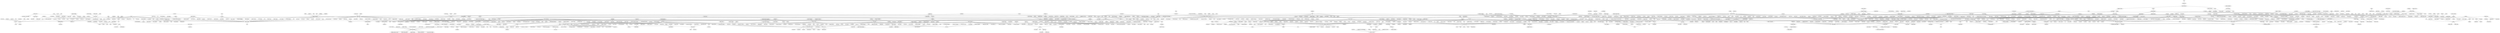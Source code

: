 strict graph "" {
	node [label="\N"];
	2	[id=2,
		label="Jurassic 5",
		level=3,
		pos="-7041.984120505907,3227.1217009227203",
		weight=0];
	2087	[id=2087,
		label="Mos Def",
		level=1,
		pos="-7423.621354663911,2972.6111241166577",
		weight=0];
	2 -- 2087	[level=3];
	3	[id=3,
		label="3 Doors Down",
		level=1,
		pos="3389.5308924562178,483.0546427584304",
		weight=0];
	1597	[id=1597,
		label=Fuel,
		level=1,
		pos="3105.7729571567434,5.144190630858517",
		weight=0];
	3 -- 1597	[level=1];
	4	[id=4,
		label=Kosheen,
		level=3,
		pos="-4327.546120305395,-2492.384161282274",
		weight=0];
	261	[id=261,
		label=UNKLE,
		level=1,
		pos="-4370.412941092086,-1890.2851378156165",
		weight=0];
	4 -- 261	[level=3];
	5	[id=5,
		label="Tom Petty and the Heartbreakers",
		level=3,
		pos="10191.783676612316,-4294.85664607236",
		weight=0];
	1182	[id=1182,
		label="George Harrison",
		level=3,
		pos="9879.433212594904,-3961.791922809406",
		weight=0];
	5 -- 1182	[level=3];
	6	[id=6,
		label="Duran Duran",
		level=2,
		pos="8596.427330994593,-6.669146232904074",
		weight=0];
	1521	[id=1521,
		label="Spandau Ballet",
		level=1,
		pos="8756.834394930915,793.249304914057",
		weight=0];
	6 -- 1521	[level=2];
	8	[id=8,
		label="The Go! Team",
		level=3,
		pos="-7592.714689941012,-1004.9247450616971",
		weight=0];
	1042	[id=1042,
		label="The Apples in Stereo",
		level=1,
		pos="-7576.383796618711,-493.06025076236085",
		weight=0];
	8 -- 1042	[level=3];
	9	[id=9,
		label="The Posies",
		level=4,
		pos="11244.401722164264,2625.391222209489",
		weight=0];
	155	[id=155,
		label="The Lemonheads",
		level=4,
		pos="10800.334877885629,2704.2914923377575",
		weight=0];
	9 -- 155	[level=4];
	2005	[id=2005,
		label="Fountains of Wayne",
		level=4,
		pos="11630.82345316021,2749.690963520177",
		weight=0];
	9 -- 2005	[level=4];
	11	[id=11,
		label="Michelle Branch",
		level=3,
		pos="-3350.747382953787,1514.5990762339727",
		weight=0];
	2268	[id=2268,
		label="Ashlee Simpson",
		level=1,
		pos="-3082.6385141964993,908.237228482623",
		weight=0];
	11 -- 2268	[level=3];
	13	[id=13,
		label="The Decemberists",
		level=2,
		pos="-9587.765587274274,311.83385632382397",
		weight=0];
	63	[id=63,
		label="Fleet Foxes",
		level=1,
		pos="-8947.521407295108,-460.751430398403",
		weight=0];
	13 -- 63	[level=2];
	17	[id=17,
		label="REO Speedwagon",
		level=4,
		pos="8951.224547897014,-3012.2818329055112",
		weight=0];
	968	[id=968,
		label=Survivor,
		level=4,
		pos="9111.921283964559,-2939.0975753197354",
		weight=0];
	17 -- 968	[level=4];
	1497	[id=1497,
		label=Styx,
		level=1,
		pos="8489.148199352749,-3411.4134839046783",
		weight=0];
	17 -- 1497	[level=4];
	22	[id=22,
		label="Blind Guardian",
		level=3,
		pos="15098.52016930345,-216.72470947172292",
		weight=0];
	231	[id=231,
		label="Demons & Wizards",
		level=3,
		pos="14937.245811986068,-774.8597424475653",
		weight=0];
	22 -- 231	[level=3];
	25	[id=25,
		label=BT,
		level=4,
		pos="-5763.902666819992,4235.863925710914",
		weight=0];
	2156	[id=2156,
		label=Chicane,
		level=2,
		pos="-5211.3468185161455,3862.720412120173",
		weight=0];
	25 -- 2156	[level=4];
	26	[id=26,
		label="Def Leppard",
		level=3,
		pos="11713.737658775106,-1501.360779676485",
		weight=0];
	421	[id=421,
		label="Bon Jovi",
		level=1,
		pos="11807.992867556792,-818.5016105256292",
		weight=0];
	26 -- 421	[level=3];
	27	[id=27,
		label="Yo La Tengo",
		level=1,
		pos="-2450.979485274734,3966.2750343669804",
		weight=0];
	651	[id=651,
		label="Sonic Youth",
		level=1,
		pos="-2845.258910390028,4559.554725340716",
		weight=0];
	27 -- 651	[level=1];
	877	[id=877,
		label="The Walkmen",
		level=3,
		pos="-2561.986685390506,4610.905076665486",
		weight=0];
	27 -- 877	[level=3];
	1655	[id=1655,
		label=Stereolab,
		level=3,
		pos="-2057.175696708381,3817.098654815595",
		weight=0];
	27 -- 1655	[level=3];
	1912	[id=1912,
		label="The Raveonettes",
		level=1,
		pos="-1951.195539297044,3437.5167445322936",
		weight=0];
	27 -- 1912	[level=1];
	2010	[id=2010,
		label=Pavement,
		level=3,
		pos="-2927.7031833233914,4336.664868241196",
		weight=0];
	27 -- 2010	[level=3];
	29	[id=29,
		label="Nelly Furtado",
		level=1,
		pos="-2642.6518658055425,1379.0775564219402",
		weight=0];
	29 -- 2268	[level=1];
	30	[id=30,
		label="Simon & Garfunkel",
		level=1,
		pos="-10377.880375204102,-1924.8547177979435",
		weight=0];
	291	[id=291,
		label="Nick Drake",
		level=1,
		pos="-10689.086456949452,-1315.3298410925036",
		weight=0];
	30 -- 291	[level=1];
	33	[id=33,
		label="Ferry Corsten",
		level=4,
		pos="-5353.789933907288,3420.731827793845",
		weight=0];
	33 -- 2156	[level=4];
	35	[id=35,
		label="Brand New",
		level=2,
		pos="-11472.171479267161,-1560.9096665469838",
		weight=0];
	1730	[id=1730,
		label=Thrice,
		level=1,
		pos="-11580.120951602577,-2186.7957093842497",
		weight=0];
	35 -- 1730	[level=2];
	36	[id=36,
		label="Method Man",
		level=1,
		pos="-9634.13180467065,4139.282371200185",
		weight=0];
	330	[id=330,
		label="GZA/Genius",
		level=1,
		pos="-10034.092532053672,3621.8934285619225",
		weight=0];
	36 -- 330	[level=1];
	1380	[id=1380,
		label=Redman,
		level=1,
		pos="-8944.872846696928,4192.719831378351",
		weight=0];
	36 -- 1380	[level=1];
	1674	[id=1674,
		label="Cypress Hill",
		level=3,
		pos="-9676.915005105424,3486.179383903169",
		weight=0];
	36 -- 1674	[level=3];
	37	[id=37,
		label="The Red Jumpsuit Apparatus",
		level=4,
		pos="-14209.701102879211,-3581.194455751511",
		weight=0];
	717	[id=717,
		label="Cute Is What We Aim For",
		level=1,
		pos="-14000.467709535806,-2940.5653983018083",
		weight=0];
	37 -- 717	[level=4];
	38	[id=38,
		label=Shakira,
		level=2,
		pos="-3095.866948587311,3196.828525750257",
		weight=0];
	180	[id=180,
		label="Enrique Iglesias",
		level=2,
		pos="-2644.529864089645,2935.391402070278",
		weight=0];
	38 -- 180	[level=2];
	39	[id=39,
		label=Staind,
		level=2,
		pos="2507.766247284963,-449.6615270070264",
		weight=0];
	39 -- 1597	[level=2];
	40	[id=40,
		label="Velvet Revolver",
		level=3,
		pos="1676.0579138021797,5169.4612301529805",
		weight=0];
	1316	[id=1316,
		label="Chris Cornell",
		level=3,
		pos="1602.594722552142,4789.014553908131",
		weight=0];
	40 -- 1316	[level=3];
	44	[id=44,
		label="The Microphones",
		level=2,
		pos="-6934.061026920472,-498.07177473054713",
		weight=0];
	1467	[id=1467,
		label=Smog,
		level=2,
		pos="-6779.638327841512,100.19915538410875",
		weight=0];
	44 -- 1467	[level=2];
	2518	[id=2518,
		label="Ugly Casanova",
		level=1,
		pos="-6770.60889003142,-832.6020579288613",
		weight=0];
	44 -- 2518	[level=2];
	46	[id=46,
		label=Joe,
		level=2,
		pos="-8763.7022781862,1741.1957547184188",
		weight=0];
	258	[id=258,
		label=Lloyd,
		level=3,
		pos="-9198.439532351213,2159.076688127145",
		weight=0];
	46 -- 258	[level=3];
	307	[id=307,
		label="R. Kelly",
		level=3,
		pos="-9001.600458712674,2252.18047565135",
		weight=0];
	46 -- 307	[level=3];
	593	[id=593,
		label=Usher,
		level=2,
		pos="-8424.534760405371,1111.9098363409328",
		weight=0];
	46 -- 593	[level=2];
	2183	[id=2183,
		label="Ne-Yo",
		level=3,
		pos="-8564.885804843268,1166.5985031152711",
		weight=0];
	46 -- 2183	[level=3];
	2338	[id=2338,
		label="Craig David",
		level=3,
		pos="-9339.00624089334,1452.9678183781884",
		weight=0];
	46 -- 2338	[level=3];
	2474	[id=2474,
		label=Musiq,
		level=2,
		pos="-8032.077559866757,1600.3814073760238",
		weight=0];
	46 -- 2474	[level=2];
	48	[id=48,
		label="Cyndi Lauper",
		level=2,
		pos="10095.18334104424,1135.5345688628772",
		weight=0];
	262	[id=262,
		label="Pat Benatar",
		level=2,
		pos="10484.672414737888,1448.9117726113543",
		weight=0];
	48 -- 262	[level=2];
	416	[id=416,
		label="Alison Moyet",
		level=1,
		pos="9656.682999113951,1037.9490496640653",
		weight=0];
	48 -- 416	[level=2];
	2175	[id=2175,
		label="Donna Summer",
		level=2,
		pos="10228.10199920598,1660.655233298467",
		weight=0];
	48 -- 2175	[level=2];
	49	[id=49,
		label=Rammstein,
		level=1,
		pos="-888.4674958546422,-2494.203949436386",
		weight=0];
	106	[id=106,
		label=Pain,
		level=1,
		pos="-557.8169538824485,-2484.724300607548",
		weight=0];
	49 -- 106	[level=1];
	55	[id=55,
		label=Aqualung,
		level=3,
		pos="-539.0433308794268,1074.8513532477941",
		weight=0];
	158	[id=158,
		label=Keane,
		level=1,
		pos="-608.0053853958591,1672.594341633962",
		weight=0];
	55 -- 158	[level=3];
	57	[id=57,
		label="Curtis Mayfield",
		level=4,
		pos="9382.451143495331,-1483.7928579521051",
		weight=0];
	321	[id=321,
		label="Bill Withers",
		level=2,
		pos="9002.689113092165,-1267.0874733374224",
		weight=0];
	57 -- 321	[level=4];
	58	[id=58,
		label=Gorillaz,
		level=1,
		pos="-142.00312883503705,1515.9593294057463",
		weight=0];
	429	[id=429,
		label="The White Stripes",
		level=1,
		pos="183.05246163581305,996.456826920688",
		weight=0];
	58 -- 429	[level=1];
	59	[id=59,
		label="DJ Mehdi",
		level=1,
		pos="-6527.342470522182,-1567.1991783368562",
		weight=0];
	1986	[id=1986,
		label=Justice,
		level=1,
		pos="-6051.188614421326,-1286.6526840162428",
		weight=0];
	59 -- 1986	[level=1];
	2360	[id=2360,
		label="Daft Punk",
		level=1,
		pos="-6875.119030386564,-1761.5902661879768",
		weight=0];
	59 -- 2360	[level=1];
	2468	[id=2468,
		label=MSTRKRFT,
		level=4,
		pos="-6844.448095467224,-1339.2179939197745",
		weight=0];
	59 -- 2468	[level=4];
	2526	[id=2526,
		label="Boys Noize",
		level=2,
		pos="-6750.56425474322,-1975.6358494025444",
		weight=0];
	59 -- 2526	[level=2];
	60	[id=60,
		label=Boston,
		level=3,
		pos="8662.927687513089,-4052.9922183063595",
		weight=0];
	60 -- 1497	[level=3];
	61	[id=61,
		label=Ciara,
		level=3,
		pos="-5742.641383733886,1710.5125943201738",
		weight=0];
	972	[id=972,
		label="Lil' Kim",
		level=1,
		pos="-5810.926613970776,1201.6551406412193",
		weight=0];
	61 -- 972	[level=3];
	181	[id=181,
		label="Great Lake Swimmers",
		level=4,
		pos="-9050.726968799383,-1521.2463345840713",
		weight=0];
	63 -- 181	[level=4];
	197	[id=197,
		label="José González",
		level=2,
		pos="-9433.598565692959,-953.4913914497031",
		weight=0];
	63 -- 197	[level=2];
	435	[id=435,
		label="Noah and the Whale",
		level=1,
		pos="-9527.177082663546,-670.0742646234945",
		weight=0];
	63 -- 435	[level=1];
	600	[id=600,
		label="Band of Horses",
		level=3,
		pos="-9665.447374286952,-84.32361336909334",
		weight=0];
	63 -- 600	[level=3];
	608	[id=608,
		label="Animal Collective",
		level=3,
		pos="-8862.043554462569,366.5588346964937",
		weight=0];
	63 -- 608	[level=3];
	908	[id=908,
		label="M. Ward",
		level=3,
		pos="-9689.244674870672,-241.57030095685084",
		weight=0];
	63 -- 908	[level=3];
	923	[id=923,
		label="Iron & Wine",
		level=1,
		pos="-9309.287934565547,376.5163801411292",
		weight=0];
	63 -- 923	[level=1];
	1045	[id=1045,
		label="My Morning Jacket",
		level=3,
		pos="-9568.343117509745,174.04498550402755",
		weight=0];
	63 -- 1045	[level=3];
	1116	[id=1116,
		label=DeVotchKa,
		level=2,
		pos="-9345.61441236204,-1463.0171465757958",
		weight=0];
	63 -- 1116	[level=2];
	1461	[id=1461,
		label="The Shins",
		level=1,
		pos="-9118.220633422772,436.9281849782995",
		weight=0];
	63 -- 1461	[level=1];
	1670	[id=1670,
		label="Arcade Fire",
		level=1,
		pos="-8124.648519714497,-893.6252211363344",
		weight=0];
	63 -- 1670	[level=1];
	1680	[id=1680,
		label="Sufjan Stevens",
		level=1,
		pos="-9545.887029224828,-1372.7051310724532",
		weight=0];
	63 -- 1680	[level=1];
	1784	[id=1784,
		label="Grizzly Bear",
		level=4,
		pos="-9718.40289948994,-413.5663823946495",
		weight=0];
	63 -- 1784	[level=4];
	1805	[id=1805,
		label=Beirut,
		level=3,
		pos="-8594.576326941826,-1014.4895976227435",
		weight=0];
	63 -- 1805	[level=3];
	1848	[id=1848,
		label="Bon Iver",
		level=1,
		pos="-9755.490864926589,-1441.912409816207",
		weight=0];
	63 -- 1848	[level=1];
	1850	[id=1850,
		label="Andrew Bird",
		level=2,
		pos="-9341.886013471949,245.72534719103353",
		weight=0];
	63 -- 1850	[level=2];
	2277	[id=2277,
		label="The National",
		level=3,
		pos="-9142.805549974586,308.95536178586786",
		weight=0];
	63 -- 2277	[level=3];
	2312	[id=2312,
		label="Vampire Weekend",
		level=3,
		pos="-9668.406461134438,56.77847203881639",
		weight=0];
	63 -- 2312	[level=3];
	69	[id=69,
		label="The Cars",
		level=3,
		pos="9674.676407798679,1900.4998083445712",
		weight=0];
	1356	[id=1356,
		label=Devo,
		level=1,
		pos="9236.78313368886,2308.2873762020567",
		weight=0];
	69 -- 1356	[level=3];
	70	[id=70,
		label="Melissa Etheridge",
		level=2,
		pos="4202.975854681985,3356.963022275675",
		weight=0];
	137	[id=137,
		label="Joan Osborne",
		level=2,
		pos="3898.0152730060454,2953.486541528766",
		weight=0];
	70 -- 137	[level=2];
	543	[id=543,
		label=Jewel,
		level=2,
		pos="4571.584126694895,3603.3942728757047",
		weight=0];
	70 -- 543	[level=2];
	1927	[id=1927,
		label="Tracy Chapman",
		level=3,
		pos="4644.2691123799195,3350.6622438328322",
		weight=0];
	70 -- 1927	[level=3];
	72	[id=72,
		label="Aimee Mann",
		level=2,
		pos="4665.918378899841,-2220.5530653987703",
		weight=0];
	958	[id=958,
		label="Rufus Wainwright",
		level=2,
		pos="4778.517332188884,-2138.469423089411",
		weight=0];
	72 -- 958	[level=2];
	1943	[id=1943,
		label="Beth Orton",
		level=2,
		pos="4174.736624892582,-1831.4240789153673",
		weight=0];
	72 -- 1943	[level=2];
	74	[id=74,
		label="Sunrise Avenue",
		level=1,
		pos="2850.322871246108,2357.7633040454666",
		weight=0];
	649	[id=649,
		label="The Calling",
		level=3,
		pos="2301.3095638920436,2598.322469356304",
		weight=0];
	74 -- 649	[level=3];
	683	[id=683,
		label=Hoobastank,
		level=2,
		pos="3314.8172327775724,2432.8968613116954",
		weight=0];
	74 -- 683	[level=2];
	1177	[id=1177,
		label=Daughtry,
		level=1,
		pos="3100.704920535668,1232.5049243198678",
		weight=0];
	74 -- 1177	[level=1];
	1595	[id=1595,
		label="The Rasmus",
		level=3,
		pos="3190.187328544289,2679.277111379007",
		weight=0];
	74 -- 1595	[level=3];
	1960	[id=1960,
		label=OneRepublic,
		level=1,
		pos="2781.344105907743,3100.6390305508644",
		weight=0];
	74 -- 1960	[level=1];
	2519	[id=2519,
		label="Simple Plan",
		level=2,
		pos="2386.7920874588076,2931.8270600093047",
		weight=0];
	74 -- 2519	[level=2];
	77	[id=77,
		label=Bonobo,
		level=3,
		pos="-2928.417439950901,-1982.2764798005494",
		weight=0];
	1071	[id=1071,
		label="DJ Krush",
		level=1,
		pos="-2951.1590612445193,-1414.193227827209",
		weight=0];
	77 -- 1071	[level=3];
	78	[id=78,
		label="Delta Goodrem",
		level=2,
		pos="-3894.0772440364917,1617.9322780154519",
		weight=0];
	630	[id=630,
		label="The Veronicas",
		level=2,
		pos="-3645.6756773435436,1265.2590163832085",
		weight=0];
	78 -- 630	[level=2];
	1494	[id=1494,
		label=Anastacia,
		level=3,
		pos="-4098.2551522005315,2291.462700948661",
		weight=0];
	78 -- 1494	[level=3];
	1764	[id=1764,
		label="Natalie Imbruglia",
		level=2,
		pos="-3667.709315862269,2013.4369444688548",
		weight=0];
	78 -- 1764	[level=2];
	81	[id=81,
		label="Barenaked Ladies",
		level=3,
		pos="4249.804164270298,1606.981033206527",
		weight=0];
	2126	[id=2126,
		label="Toad the Wet Sprocket",
		level=1,
		pos="4454.561957101272,1264.3168771457194",
		weight=0];
	81 -- 2126	[level=3];
	82	[id=82,
		label="They Might Be Giants",
		level=4,
		pos="4753.550204265536,2157.430953410285",
		weight=0];
	2414	[id=2414,
		label="Soul Coughing",
		level=2,
		pos="4525.591342273393,1951.5514358847856",
		weight=0];
	82 -- 2414	[level=4];
	84	[id=84,
		label="Mark Knopfler",
		level=4,
		pos="7129.630669406801,875.7056068967293",
		weight=0];
	1486	[id=1486,
		label="Chris Rea",
		level=1,
		pos="6901.1750432848385,439.0536696677292",
		weight=0];
	84 -- 1486	[level=4];
	85	[id=85,
		label="Ry Cooder",
		level=1,
		pos="6694.812720215246,1966.77441511207",
		weight=0];
	481	[id=481,
		label="Taj Mahal",
		level=1,
		pos="6734.3104535124185,1078.516884488131",
		weight=0];
	85 -- 481	[level=1];
	684	[id=684,
		label="Dr. John",
		level=4,
		pos="7032.42838304426,2211.9506851472975",
		weight=0];
	85 -- 684	[level=4];
	2045	[id=2045,
		label="Van Morrison",
		level=1,
		pos="6768.988493407076,2705.0913094651937",
		weight=0];
	85 -- 2045	[level=1];
	87	[id=87,
		label="The Bangles",
		level=4,
		pos="10943.95771910071,145.3940594623177",
		weight=0];
	2311	[id=2311,
		label=Roxette,
		level=1,
		pos="11195.18382336829,-404.38897709900783",
		weight=0];
	87 -- 2311	[level=4];
	88	[id=88,
		label="The Dresden Dolls",
		level=3,
		pos="6142.0406006223675,2242.7561599280234",
		weight=0];
	1320	[id=1320,
		label="Regina Spektor",
		level=2,
		pos="5496.63283507065,2256.140569972132",
		weight=0];
	88 -- 1320	[level=3];
	91	[id=91,
		label="Five for Fighting",
		level=3,
		pos="3317.1407384469526,3339.6986998583607",
		weight=0];
	91 -- 1960	[level=3];
	93	[id=93,
		label=Lamb,
		level=2,
		pos="-4385.594334903552,-2429.8267639848773",
		weight=0];
	93 -- 261	[level=2];
	95	[id=95,
		label="The Fiery Furnaces",
		level=3,
		pos="-7949.409775672535,-435.7177531883198",
		weight=0];
	369	[id=369,
		label=Enon,
		level=3,
		pos="-8381.511995195848,-184.2196836635454",
		weight=0];
	95 -- 369	[level=3];
	95 -- 1042	[level=3];
	96	[id=96,
		label="The Haunted",
		level=3,
		pos="-175.86206219178132,-4758.312300855722",
		weight=0];
	1694	[id=1694,
		label=Bloodbath,
		level=3,
		pos="-485.41874347966296,-5095.927452076023",
		weight=0];
	96 -- 1694	[level=3];
	2008	[id=2008,
		label="Arch Enemy",
		level=2,
		pos="229.9282629947267,-4538.278436081775",
		weight=0];
	96 -- 2008	[level=3];
	99	[id=99,
		label="The Smashing Pumpkins",
		level=1,
		pos="1104.0168300500834,4590.045523932706",
		weight=0];
	1654	[id=1654,
		label="Alice in Chains",
		level=1,
		pos="1636.443761518297,3979.8300403191506",
		weight=0];
	99 -- 1654	[level=1];
	103	[id=103,
		label=Tiga,
		level=4,
		pos="-6847.736379669045,-2232.0360340660795",
		weight=0];
	1941	[id=1941,
		label=Vitalic,
		level=2,
		pos="-6723.87831339221,-3007.636412434217",
		weight=0];
	103 -- 1941	[level=4];
	105	[id=105,
		label="Dark Tranquillity",
		level=2,
		pos="513.3092482925339,-5012.952165593432",
		weight=0];
	517	[id=517,
		label="Amon Amarth",
		level=3,
		pos="491.8433268783223,-5521.797781658919",
		weight=0];
	105 -- 517	[level=3];
	105 -- 2008	[level=2];
	2501	[id=2501,
		label="In Flames",
		level=2,
		pos="150.1908038947843,-5342.287877043055",
		weight=0];
	105 -- 2501	[level=2];
	274	[id=274,
		label="Fear Factory",
		level=3,
		pos="-844.5333841574209,-2800.946554604099",
		weight=0];
	106 -- 274	[level=3];
	301	[id=301,
		label=Dope,
		level=1,
		pos="-470.95589137406864,-2078.3918112795504",
		weight=0];
	106 -- 301	[level=1];
	2433	[id=2433,
		label="Rob Zombie",
		level=2,
		pos="-313.77521823453395,-2887.4249576191683",
		weight=0];
	106 -- 2433	[level=2];
	107	[id=107,
		label="Explosions in the Sky",
		level=3,
		pos="-1475.7436661530298,-5229.781732049293",
		weight=0];
	2523	[id=2523,
		label="A Silver Mt. Zion",
		level=1,
		pos="-1850.2890119650785,-4931.816820347489",
		weight=0];
	107 -- 2523	[level=3];
	108	[id=108,
		label=KISS,
		level=2,
		pos="5636.447742835216,-2458.655010465129",
		weight=0];
	2362	[id=2362,
		label="Thin Lizzy",
		level=1,
		pos="6010.62317241248,-1928.6142983806415",
		weight=0];
	108 -- 2362	[level=2];
	109	[id=109,
		label="Au Revoir Simone",
		level=1,
		pos="-7836.190726473211,-1762.20776696841",
		weight=0];
	118	[id=118,
		label=Stars,
		level=2,
		pos="-8329.722015958529,-1691.955445914981",
		weight=0];
	109 -- 118	[level=2];
	522	[id=522,
		label=Feist,
		level=1,
		pos="-7668.5285543136815,-2564.099396247995",
		weight=0];
	109 -- 522	[level=1];
	625	[id=625,
		label="Lykke Li",
		level=3,
		pos="-8183.066510496744,-2321.965331550267",
		weight=0];
	109 -- 625	[level=3];
	648	[id=648,
		label="The Concretes",
		level=2,
		pos="-8451.95796702968,-2375.403918672192",
		weight=0];
	109 -- 648	[level=2];
	855	[id=855,
		label="Kings of Convenience",
		level=2,
		pos="-7935.240015123004,-2650.1610148746076",
		weight=0];
	109 -- 855	[level=2];
	1598	[id=1598,
		label="Camera Obscura",
		level=3,
		pos="-8038.128209820222,-2564.3998361106687",
		weight=0];
	109 -- 1598	[level=3];
	1776	[id=1776,
		label="Azure Ray",
		level=4,
		pos="-7820.117254302366,-2730.2796078757824",
		weight=0];
	109 -- 1776	[level=4];
	1843	[id=1843,
		label="Nouvelle Vague",
		level=3,
		pos="-8363.483369126367,-1983.4315432364174",
		weight=0];
	109 -- 1843	[level=3];
	1921	[id=1921,
		label="Architecture in Helsinki",
		level=1,
		pos="-7769.848241663955,-1133.471409844999",
		weight=0];
	109 -- 1921	[level=1];
	2033	[id=2033,
		label="The Pipettes",
		level=4,
		pos="-7590.662550469439,-2380.002006138421",
		weight=0];
	109 -- 2033	[level=4];
	112	[id=112,
		label="LL Cool J",
		level=1,
		pos="-6020.97850614362,1651.1275896814072",
		weight=0];
	143	[id=143,
		label=Ludacris,
		level=1,
		pos="-6404.114841788183,2259.458167172007",
		weight=0];
	112 -- 143	[level=1];
	112 -- 972	[level=1];
	113	[id=113,
		label="Calvin Harris",
		level=3,
		pos="-1404.2135042831653,1131.3520321384142",
		weight=0];
	947	[id=947,
		label=Mylo,
		level=3,
		pos="-1752.4288713418287,1762.0511951859762",
		weight=0];
	113 -- 947	[level=3];
	1388	[id=1388,
		label="Just Jack",
		level=1,
		pos="-1318.02626119402,142.65181255920666",
		weight=0];
	113 -- 1388	[level=3];
	114	[id=114,
		label="Okkervil River",
		level=4,
		pos="-9298.791315150183,-1969.0500412692493",
		weight=0];
	114 -- 181	[level=4];
	115	[id=115,
		label="2Pac",
		level=2,
		pos="-7659.971966781315,116.20903207817692",
		weight=0];
	1322	[id=1322,
		label="Snoop Dogg",
		level=2,
		pos="-7704.876817514419,567.2085493049833",
		weight=0];
	115 -- 1322	[level=2];
	116	[id=116,
		label="Anti-Flag",
		level=3,
		pos="869.3658015520779,43.33674735886391",
		weight=0];
	839	[id=839,
		label="The Offspring",
		level=1,
		pos="659.4757448380797,-477.72687123150854",
		weight=0];
	116 -- 839	[level=3];
	117	[id=117,
		label=Nas,
		level=2,
		pos="-7056.6005762614395,3457.9798378321075",
		weight=0];
	117 -- 2087	[level=2];
	120	[id=120,
		label="Ani DiFranco",
		level=3,
		pos="4874.433443572806,-1425.951351961295",
		weight=0];
	120 -- 1943	[level=3];
	121	[id=121,
		label="All Saints",
		level=4,
		pos="-2319.6984807246727,-535.858244237784",
		weight=0];
	2500	[id=2500,
		label="Mutya Buena",
		level=4,
		pos="-2663.384693377836,-283.36175476181677",
		weight=0];
	121 -- 2500	[level=4];
	123	[id=123,
		label="Chuck Berry",
		level=3,
		pos="14256.811432090308,-2463.7189305322304",
		weight=0];
	766	[id=766,
		label="Chubby Checker",
		level=3,
		pos="13889.605480115077,-2768.4908631600047",
		weight=0];
	123 -- 766	[level=3];
	124	[id=124,
		label="The Mamas & The Papas",
		level=3,
		pos="10295.459470051632,-4033.0422253971365",
		weight=0];
	1087	[id=1087,
		label="The Hollies",
		level=1,
		pos="10483.367484293314,-3304.895962927256",
		weight=0];
	124 -- 1087	[level=3];
	125	[id=125,
		label=Cursive,
		level=3,
		pos="-10673.523066047544,-2039.7836749375729",
		weight=0];
	2293	[id=2293,
		label="Pedro the Lion",
		level=1,
		pos="-10262.553987815092,-2361.059987411703",
		weight=0];
	125 -- 2293	[level=3];
	2387	[id=2387,
		label="At the Drive-In",
		level=3,
		pos="-10783.817503417065,-2187.5896702456043",
		weight=0];
	125 -- 2387	[level=3];
	127	[id=127,
		label="The Supremes",
		level=2,
		pos="12421.937953315166,-3272.4862995201156",
		weight=0];
	407	[id=407,
		label="Diana Ross",
		level=4,
		pos="12559.024811585696,-3877.3495252182606",
		weight=0];
	127 -- 407	[level=4];
	418	[id=418,
		label="The Ronettes",
		level=2,
		pos="11864.392727644356,-3314.5433903183352",
		weight=0];
	127 -- 418	[level=2];
	830	[id=830,
		label="Dusty Springfield",
		level=3,
		pos="12840.264001048297,-3761.6819765592104",
		weight=0];
	127 -- 830	[level=3];
	1387	[id=1387,
		label="The Four Tops",
		level=4,
		pos="12780.627929567272,-2788.677366012437",
		weight=0];
	127 -- 1387	[level=4];
	1794	[id=1794,
		label="Marvin Gaye",
		level=2,
		pos="12655.183529199456,-2662.9374523433353",
		weight=0];
	127 -- 1794	[level=2];
	1801	[id=1801,
		label="The Temptations",
		level=3,
		pos="12266.456704617416,-2629.0388408496233",
		weight=0];
	127 -- 1801	[level=3];
	2133	[id=2133,
		label="The Shirelles",
		level=3,
		pos="12971.11803923419,-3472.8322852735027",
		weight=0];
	127 -- 2133	[level=3];
	130	[id=130,
		label="The Everly Brothers",
		level=1,
		pos="11674.987946926549,-3034.409063497493",
		weight=0];
	1047	[id=1047,
		label="Elvis Presley",
		level=1,
		pos="12036.472532469326,-2988.1410719970286",
		weight=0];
	130 -- 1047	[level=1];
	1650	[id=1650,
		label="The Righteous Brothers",
		level=1,
		pos="11402.159373821733,-3507.1759565242764",
		weight=0];
	130 -- 1650	[level=1];
	2332	[id=2332,
		label="Buddy Holly",
		level=3,
		pos="11950.991644160184,-2786.1027208910564",
		weight=0];
	130 -- 2332	[level=3];
	131	[id=131,
		label="Matchbook Romance",
		level=4,
		pos="2449.8798463815688,1735.9593856256306",
		weight=0];
	2144	[id=2144,
		label=Sugarcult,
		level=2,
		pos="2448.804925236575,1060.5488416278981",
		weight=0];
	131 -- 2144	[level=4];
	132	[id=132,
		label="Dennis Brown",
		level=2,
		pos="-10425.917541495763,2061.8770928886124",
		weight=0];
	1916	[id=1916,
		label="Bob Marley & The Wailers",
		level=2,
		pos="-10834.599694949193,1583.4256854430462",
		weight=0];
	132 -- 1916	[level=2];
	1919	[id=1919,
		label="Burning Spear",
		level=1,
		pos="-10016.941764913703,2491.0223746848965",
		weight=0];
	132 -- 1919	[level=2];
	2243	[id=2243,
		label="Jimmy Cliff",
		level=4,
		pos="-10998.39028460474,2015.1142910587196",
		weight=0];
	132 -- 2243	[level=4];
	134	[id=134,
		label="The Tough Alliance",
		level=4,
		pos="-10853.70868815906,-4416.357107606404",
		weight=0];
	1078	[id=1078,
		label=Caesars,
		level=2,
		pos="-10544.02229246735,-3901.076763344368",
		weight=0];
	134 -- 1078	[level=4];
	1884	[id=1884,
		label="Jens Lekman",
		level=4,
		pos="-11232.13241642877,-4521.0665767296605",
		weight=0];
	134 -- 1884	[level=4];
	135	[id=135,
		label=Donovan,
		level=3,
		pos="-11208.472841106843,-1408.5913868606413",
		weight=0];
	135 -- 291	[level=3];
	136	[id=136,
		label="The Zutons",
		level=3,
		pos="-648.6573901030065,5108.094556109846",
		weight=0];
	627	[id=627,
		label="The Automatic",
		level=1,
		pos="-1217.1004787084375,4398.256437538685",
		weight=0];
	136 -- 627	[level=3];
	469	[id=469,
		label="Patty Griffin",
		level=3,
		pos="3826.144117042118,3574.514246555543",
		weight=0];
	137 -- 469	[level=3];
	1800	[id=1800,
		label="4 Non Blondes",
		level=2,
		pos="3674.732068675557,2311.383231247059",
		weight=0];
	137 -- 1800	[level=2];
	2269	[id=2269,
		label="Sinéad O'Connor",
		level=3,
		pos="3491.712330230588,3424.569001207856",
		weight=0];
	137 -- 2269	[level=3];
	140	[id=140,
		label="Stereo MC's",
		level=1,
		pos="-1470.0472580922992,-718.876785120808",
		weight=0];
	1149	[id=1149,
		label="Kruder & Dorfmeister",
		level=1,
		pos="-2173.462968682927,-1442.4877988853966",
		weight=0];
	140 -- 1149	[level=1];
	140 -- 1388	[level=1];
	142	[id=142,
		label="Lupe Fiasco",
		level=3,
		pos="-6984.543768392452,2827.9492635776005",
		weight=0];
	142 -- 2087	[level=3];
	308	[id=308,
		label="Wyclef Jean",
		level=1,
		pos="-7163.046754215752,2067.6272656796277",
		weight=0];
	143 -- 308	[level=1];
	441	[id=441,
		label="Lil' Wayne",
		level=3,
		pos="-6166.075945181213,2987.988518107049",
		weight=0];
	143 -- 441	[level=3];
	842	[id=842,
		label=Nelly,
		level=3,
		pos="-6260.975527056133,1495.023163481231",
		weight=0];
	143 -- 842	[level=3];
	1130	[id=1130,
		label=OutKast,
		level=2,
		pos="-5763.21814054674,2668.1805562542913",
		weight=0];
	143 -- 1130	[level=2];
	1200	[id=1200,
		label="Jay-Z",
		level=1,
		pos="-7010.079251093337,2394.2673577788746",
		weight=0];
	143 -- 1200	[level=1];
	1544	[id=1544,
		label="The Game",
		level=3,
		pos="-6415.69165187462,1556.3033652260763",
		weight=0];
	143 -- 1544	[level=3];
	2240	[id=2240,
		label="Kanye West",
		level=1,
		pos="-6697.842803097147,1465.7885388338411",
		weight=0];
	143 -- 2240	[level=1];
	2380	[id=2380,
		label="Notorious B.I.G.",
		level=3,
		pos="-6484.379978940931,1632.5824426796828",
		weight=0];
	143 -- 2380	[level=3];
	2460	[id=2460,
		label="T.I.",
		level=3,
		pos="-5627.260637625876,2439.772841614605",
		weight=0];
	143 -- 2460	[level=3];
	2464	[id=2464,
		label="Will Smith",
		level=3,
		pos="-5862.1558748287725,2835.5460892804435",
		weight=0];
	143 -- 2464	[level=3];
	2545	[id=2545,
		label=Eminem,
		level=1,
		pos="-6940.7347516655245,1678.9563131015123",
		weight=0];
	143 -- 2545	[level=1];
	144	[id=144,
		label="Queens of the Stone Age",
		level=1,
		pos="1301.7073740061512,2056.562205859119",
		weight=0];
	467	[id=467,
		label="Rage Against the Machine",
		level=1,
		pos="898.1983569480643,852.8370955936982",
		weight=0];
	144 -- 467	[level=1];
	1983	[id=1983,
		label=Soundgarden,
		level=1,
		pos="1856.1178850245533,2983.0818765459685",
		weight=0];
	144 -- 1983	[level=1];
	2090	[id=2090,
		label="Foo Fighters",
		level=1,
		pos="1001.0021804787126,2618.0816840525404",
		weight=0];
	144 -- 2090	[level=1];
	145	[id=145,
		label=Toto,
		level=3,
		pos="7971.854681227471,-3790.008239060656",
		weight=0];
	145 -- 1497	[level=3];
	146	[id=146,
		label="KT Tunstall",
		level=2,
		pos="4612.531432259871,-313.71785089186386",
		weight=0];
	2241	[id=2241,
		label="Tristan Prettyman",
		level=1,
		pos="5159.107236939649,274.2880649591721",
		weight=0];
	146 -- 2241	[level=2];
	151	[id=151,
		label="Quiet Riot",
		level=1,
		pos="12974.555194364413,-1311.6081968542978",
		weight=0];
	207	[id=207,
		label="Twisted Sister",
		level=4,
		pos="12619.126171499183,-1563.9829752046858",
		weight=0];
	151 -- 207	[level=4];
	358	[id=358,
		label=Cinderella,
		level=1,
		pos="12466.641504980027,-1123.8540153291217",
		weight=0];
	151 -- 358	[level=1];
	1606	[id=1606,
		label="Ozzy Osbourne",
		level=1,
		pos="13354.808256093153,-1838.6320053587306",
		weight=0];
	151 -- 1606	[level=1];
	2305	[id=2305,
		label="Alice Cooper",
		level=2,
		pos="13169.235807383766,-713.0606840446027",
		weight=0];
	151 -- 2305	[level=2];
	2168	[id=2168,
		label="The Replacements",
		level=3,
		pos="10294.698906702059,2703.8120128995834",
		weight=0];
	155 -- 2168	[level=4];
	156	[id=156,
		label=Pulp,
		level=2,
		pos="-556.8834617002657,3424.51478079943",
		weight=0];
	385	[id=385,
		label=Supergrass,
		level=2,
		pos="-518.0666527638965,3211.2236982059117",
		weight=0];
	156 -- 385	[level=2];
	157	[id=157,
		label="Liz Phair",
		level=4,
		pos="4922.256555805703,-1669.950590509142",
		weight=0];
	157 -- 1943	[level=4];
	249	[id=249,
		label="Snow Patrol",
		level=1,
		pos="-392.0360413695012,1007.2626519330416",
		weight=0];
	158 -- 249	[level=1];
	715	[id=715,
		label="The Feeling",
		level=1,
		pos="-795.4129667694572,851.4296751507379",
		weight=0];
	158 -- 715	[level=1];
	762	[id=762,
		label="Robbie Williams",
		level=1,
		pos="-435.172682684848,2084.09835693137",
		weight=0];
	158 -- 762	[level=1];
	795	[id=795,
		label=Embrace,
		level=4,
		pos="-900.4661721929488,1113.2284858556259",
		weight=0];
	158 -- 795	[level=4];
	914	[id=914,
		label="The Verve",
		level=1,
		pos="-939.2762887596759,2556.4578828580034",
		weight=0];
	158 -- 914	[level=1];
	917	[id=917,
		label=Muse,
		level=1,
		pos="-104.77545721595743,1832.9162588200113",
		weight=0];
	158 -- 917	[level=1];
	1333	[id=1333,
		label="The Killers",
		level=1,
		pos="-134.04343663206836,2134.0679824759227",
		weight=0];
	158 -- 1333	[level=1];
	1576	[id=1576,
		label="Franz Ferdinand",
		level=1,
		pos="-310.8091702144261,1139.7641523051034",
		weight=0];
	158 -- 1576	[level=1];
	1803	[id=1803,
		label="James Blunt",
		level=1,
		pos="-47.31204889167042,1961.4264315162113",
		weight=0];
	158 -- 1803	[level=1];
	2348	[id=2348,
		label=Athlete,
		level=2,
		pos="-667.6250547058844,965.8904827331886",
		weight=0];
	158 -- 2348	[level=2];
	2574	[id=2574,
		label="The Fray",
		level=2,
		pos="-168.3218133376172,1584.6355069682388",
		weight=0];
	158 -- 2574	[level=2];
	164	[id=164,
		label="Imogen Heap",
		level=2,
		pos="5785.98435328814,2848.5423762945625",
		weight=0];
	164 -- 1320	[level=2];
	2142	[id=2142,
		label="Frou Frou",
		level=2,
		pos="5697.026804408237,3268.6455120456726",
		weight=0];
	164 -- 2142	[level=2];
	169	[id=169,
		label="Xiu Xiu",
		level=4,
		pos="-7607.604752162658,-1379.659248277799",
		weight=0];
	673	[id=673,
		label="Casiotone for the Painfully Alone",
		level=1,
		pos="-7429.438004680783,-1275.521763940079",
		weight=0];
	169 -- 673	[level=4];
	170	[id=170,
		label="Don McLean",
		level=4,
		pos="7782.8898692564635,2967.8106574964927",
		weight=0];
	352	[id=352,
		label="John Denver",
		level=4,
		pos="7588.628605517859,3485.4013128560373",
		weight=0];
	170 -- 352	[level=4];
	172	[id=172,
		label=Feeder,
		level=3,
		pos="-771.3326203793968,5045.446545875391",
		weight=0];
	172 -- 627	[level=3];
	175	[id=175,
		label=Mae,
		level=3,
		pos="2604.6514621536035,-1784.5615896370223",
		weight=0];
	1082	[id=1082,
		label="Relient K",
		level=3,
		pos="2581.1955603903452,-2357.130210997524",
		weight=0];
	175 -- 1082	[level=3];
	1865	[id=1865,
		label="Further Seems Forever",
		level=2,
		pos="2452.6143617877638,-1187.2453712416996",
		weight=0];
	175 -- 1865	[level=3];
	179	[id=179,
		label=Live,
		level=2,
		pos="3983.777001062558,1077.488785515964",
		weight=0];
	1007	[id=1007,
		label="The Verve Pipe",
		level=1,
		pos="3785.4869207301867,292.9151360412548",
		weight=0];
	179 -- 1007	[level=2];
	948	[id=948,
		label="Ronan Keating",
		level=2,
		pos="-2197.766854463456,1890.089952211543",
		weight=0];
	180 -- 948	[level=2];
	2121	[id=2121,
		label="Ricky Martin",
		level=3,
		pos="-3069.8181401820234,3651.8490239208772",
		weight=0];
	180 -- 2121	[level=3];
	2449	[id=2449,
		label="Backstreet Boys",
		level=3,
		pos="-2692.039336524725,3558.130074114576",
		weight=0];
	180 -- 2449	[level=3];
	183	[id=183,
		label="Tiger Lou",
		level=2,
		pos="-9325.675036975745,-3083.545410133646",
		weight=0];
	521	[id=521,
		label="The Perishers",
		level=2,
		pos="-10093.70993163159,-3359.3149673117223",
		weight=0];
	183 -- 521	[level=2];
	1401	[id=1401,
		label="Shout Out Louds",
		level=2,
		pos="-8905.466241721917,-2226.1195292968814",
		weight=0];
	183 -- 1401	[level=2];
	184	[id=184,
		label="The Boomtown Rats",
		level=1,
		pos="10052.970810011542,3591.481606497198",
		weight=0];
	558	[id=558,
		label="The Undertones",
		level=1,
		pos="10590.433766628117,3948.4922022039073",
		weight=0];
	184 -- 558	[level=1];
	897	[id=897,
		label="The Stranglers",
		level=3,
		pos="10167.157890125778,4097.458942015282",
		weight=0];
	184 -- 897	[level=3];
	1170	[id=1170,
		label="Adam and the Ants",
		level=1,
		pos="9604.09658179962,2959.127115935169",
		weight=0];
	184 -- 1170	[level=1];
	1930	[id=1930,
		label=Blondie,
		level=2,
		pos="10571.076298327609,3373.3268116084255",
		weight=0];
	184 -- 1930	[level=2];
	186	[id=186,
		label=Journey,
		level=3,
		pos="9067.072489006048,-3592.07792595051",
		weight=0];
	186 -- 1497	[level=3];
	188	[id=188,
		label="Paul Oakenfold",
		level=3,
		pos="-1770.6415316021044,-1925.5590665734558",
		weight=0];
	675	[id=675,
		label="Timo Maas",
		level=3,
		pos="-1325.212379882082,-1605.5626316461269",
		weight=0];
	188 -- 675	[level=3];
	190	[id=190,
		label="Felix da Housecat",
		level=4,
		pos="-6542.84661995935,-2185.960600226317",
		weight=0];
	190 -- 1941	[level=4];
	195	[id=195,
		label=Suede,
		level=3,
		pos="-233.16276518910203,2678.5088627966093",
		weight=0];
	195 -- 914	[level=3];
	1371	[id=1371,
		label="Joshua Radin",
		level=4,
		pos="-9265.513196159603,-576.2684225035792",
		weight=0];
	197 -- 1371	[level=4];
	198	[id=198,
		label="The Hives",
		level=2,
		pos="-361.69452761557005,491.8939107854338",
		weight=0];
	198 -- 429	[level=2];
	201	[id=201,
		label=Audioslave,
		level=1,
		pos="2423.6947504995646,4196.394476920427",
		weight=0];
	201 -- 1654	[level=1];
	202	[id=202,
		label="The Album Leaf",
		level=3,
		pos="-9661.139467817702,-4853.828495142563",
		weight=0];
	729	[id=729,
		label=M83,
		level=2,
		pos="-9151.087492655086,-4874.6513707253",
		weight=0];
	202 -- 729	[level=3];
	208	[id=208,
		label="Ko\:042fn",
		level=1,
		pos="-160.20643669310925,-2637.9044584603266",
		weight=0];
	2230	[id=2230,
		label=Slipknot,
		level=1,
		pos="328.92887310756373,-2088.6069130187066",
		weight=0];
	208 -- 2230	[level=1];
	209	[id=209,
		label=Schiller,
		level=2,
		pos="-5945.650898368735,3909.114796712539",
		weight=0];
	1567	[id=1567,
		label=Enigma,
		level=2,
		pos="-5767.4926628211015,3218.5972042340763",
		weight=0];
	209 -- 1567	[level=2];
	209 -- 2156	[level=2];
	210	[id=210,
		label=Dido,
		level=1,
		pos="-2366.459823789386,-321.06994602373754",
		weight=0];
	975	[id=975,
		label="Sophie Ellis-Bextor",
		level=1,
		pos="-2128.8172664772806,104.10923632352382",
		weight=0];
	210 -- 975	[level=1];
	213	[id=213,
		label="Clap Your Hands Say Yeah",
		level=2,
		pos="-6480.994667413286,-353.56748896341827",
		weight=0];
	213 -- 2518	[level=2];
	214	[id=214,
		label="Beastie Boys",
		level=1,
		pos="-11031.210816665609,3005.964246064663",
		weight=0];
	690	[id=690,
		label="Deltron 3030",
		level=1,
		pos="-10600.875210303091,3426.8533202593326",
		weight=0];
	214 -- 690	[level=1];
	216	[id=216,
		label="Rodrigo y Gabriela",
		level=4,
		pos="5903.815359916207,3425.999676162529",
		weight=0];
	735	[id=735,
		label="Kaki King",
		level=4,
		pos="6036.02301987488,3011.4696292806075",
		weight=0];
	216 -- 735	[level=4];
	1484	[id=1484,
		label="Gipsy Kings",
		level=4,
		pos="6115.24483671099,3771.1029824256143",
		weight=0];
	216 -- 1484	[level=4];
	217	[id=217,
		label="Fleetwood Mac",
		level=2,
		pos="8782.198542536724,-2284.5270545660055",
		weight=0];
	781	[id=781,
		label="Joe Walsh",
		level=2,
		pos="8343.294715368818,-2374.7602884171565",
		weight=0];
	217 -- 781	[level=2];
	1947	[id=1947,
		label=America,
		level=4,
		pos="9163.829007830807,-2267.5847183735727",
		weight=0];
	217 -- 1947	[level=4];
	218	[id=218,
		label=MGMT,
		level=2,
		pos="-7415.608929399385,-2815.929009215724",
		weight=0];
	2343	[id=2343,
		label="The Postal Service",
		level=1,
		pos="-7364.386809599343,-2217.3007571227045",
		weight=0];
	218 -- 2343	[level=2];
	219	[id=219,
		label="Head Automatica",
		level=1,
		pos="-12483.223940026986,-1705.0507862503077",
		weight=0];
	708	[id=708,
		label="The Early November",
		level=4,
		pos="-12650.3249255308,-2048.901351894732",
		weight=0];
	219 -- 708	[level=4];
	944	[id=944,
		label="Straylight Run",
		level=1,
		pos="-13050.052222917711,-1576.7115368700725",
		weight=0];
	219 -- 944	[level=1];
	971	[id=971,
		label=Finch,
		level=1,
		pos="-12127.781009197488,-2078.907207920043",
		weight=0];
	219 -- 971	[level=1];
	1613	[id=1613,
		label="Say Anything",
		level=4,
		pos="-12775.149120891914,-1964.485844777519",
		weight=0];
	219 -- 1613	[level=4];
	1775	[id=1775,
		label="Taking Back Sunday",
		level=2,
		pos="-12433.856149734243,-2332.5411328391397",
		weight=0];
	219 -- 1775	[level=2];
	1949	[id=1949,
		label="The Academy Is...",
		level=3,
		pos="-12518.738261372975,-2157.95383043941",
		weight=0];
	219 -- 1949	[level=3];
	1997	[id=1997,
		label="Motion City Soundtrack",
		level=3,
		pos="-12870.161814314557,-1756.4900738382664",
		weight=0];
	219 -- 1997	[level=3];
	223	[id=223,
		label=Yellowcard,
		level=2,
		pos="2638.164283079264,1404.535404813948",
		weight=0];
	223 -- 2144	[level=2];
	228	[id=228,
		label=Ladytron,
		level=2,
		pos="-8157.101857044168,-4240.493652328225",
		weight=0];
	1543	[id=1543,
		label="ADULT.",
		level=2,
		pos="-7782.254790212856,-3907.4425009357838",
		weight=0];
	228 -- 1543	[level=2];
	229	[id=229,
		label="Crazy Town",
		level=4,
		pos="1056.1122836149152,-1247.3045212138964",
		weight=0];
	1035	[id=1035,
		label="Papa Roach",
		level=1,
		pos="638.9766240853301,-1224.5279905913605",
		weight=0];
	229 -- 1035	[level=4];
	524	[id=524,
		label=Helloween,
		level=1,
		pos="14366.689643419397,-748.1271819503087",
		weight=0];
	231 -- 524	[level=3];
	1571	[id=1571,
		label="Iced Earth",
		level=4,
		pos="15356.764861150341,-493.6509326919455",
		weight=0];
	231 -- 1571	[level=4];
	2107	[id=2107,
		label=HammerFall,
		level=4,
		pos="14989.78098765185,-1379.4615390624397",
		weight=0];
	231 -- 2107	[level=4];
	232	[id=232,
		label="Public Enemy",
		level=3,
		pos="-8927.699277474776,1171.0905954878517",
		weight=0];
	1570	[id=1570,
		label="Ice Cube",
		level=3,
		pos="-8206.58991121294,860.9852543186623",
		weight=0];
	232 -- 1570	[level=3];
	234	[id=234,
		label="Norah Jones",
		level=1,
		pos="12376.992371581779,1481.9725904931624",
		weight=0];
	2576	[id=2576,
		label="Billie Holiday",
		level=1,
		pos="12549.316818680767,2223.89573535998",
		weight=0];
	234 -- 2576	[level=1];
	236	[id=236,
		label="Conor Oberst",
		level=3,
		pos="-9991.641312247199,-882.857081285449",
		weight=0];
	1398	[id=1398,
		label="Ben Kweller",
		level=3,
		pos="-10329.030453225567,-672.6032409172658",
		weight=0];
	236 -- 1398	[level=3];
	236 -- 1848	[level=3];
	238	[id=238,
		label="The Zombies",
		level=3,
		pos="10379.789222006142,-3951.302246327785",
		weight=0];
	238 -- 1087	[level=3];
	243	[id=243,
		label="The Crystal Method",
		level=3,
		pos="-6247.774234435471,-2528.109885487189",
		weight=0];
	824	[id=824,
		label=Overseer,
		level=1,
		pos="-5907.005770664516,-2149.4820179930175",
		weight=0];
	243 -- 824	[level=3];
	244	[id=244,
		label="Black Flag",
		level=3,
		pos="11026.078363827104,3528.2988496908265",
		weight=0];
	938	[id=938,
		label="Dead Kennedys",
		level=3,
		pos="11528.440607711516,3416.4975212739146",
		weight=0];
	244 -- 938	[level=3];
	987	[id=987,
		label=Minutemen,
		level=3,
		pos="10738.1233309276,3068.965466407916",
		weight=0];
	244 -- 987	[level=3];
	247	[id=247,
		label="She Wants Revenge",
		level=4,
		pos="-3932.051152964866,5057.644344075072",
		weight=0];
	1028	[id=1028,
		label="Joy Division",
		level=1,
		pos="-3324.8106562975936,5086.902385890745",
		weight=0];
	247 -- 1028	[level=4];
	248	[id=248,
		label="Luis Miguel",
		level=3,
		pos="-3813.422295926115,4117.615173647012",
		weight=0];
	2028	[id=2028,
		label="Ricardo Arjona",
		level=3,
		pos="-4327.4683829195255,4477.688479800329",
		weight=0];
	248 -- 2028	[level=3];
	248 -- 2121	[level=3];
	254	[id=254,
		label="The Police",
		level=1,
		pos="9599.13997001891,-383.0183877959895",
		weight=0];
	1174	[id=1174,
		label="Men at Work",
		level=1,
		pos="9072.038381495244,-420.20183012710766",
		weight=0];
	254 -- 1174	[level=1];
	255	[id=255,
		label="Badly Drawn Boy",
		level=3,
		pos="-9409.062619217433,-2177.9806183278856",
		weight=0];
	1243	[id=1243,
		label="The Coral",
		level=3,
		pos="-8998.484320256275,-1896.2228044511903",
		weight=0];
	255 -- 1243	[level=3];
	867	[id=867,
		label="Chris Brown",
		level=3,
		pos="-9523.516781473034,2416.8645488892616",
		weight=0];
	258 -- 867	[level=3];
	1799	[id=1799,
		label="Sean Kingston",
		level=4,
		pos="-9612.111245025913,2190.7606969467897",
		weight=0];
	258 -- 1799	[level=4];
	565	[id=565,
		label=Archive,
		level=4,
		pos="-4897.260544123775,-1747.725980736639",
		weight=0];
	261 -- 565	[level=4];
	841	[id=841,
		label="Sneaker Pimps",
		level=3,
		pos="-4203.758359711596,-2563.6996585936486",
		weight=0];
	261 -- 841	[level=3];
	1280	[id=1280,
		label=Faithless,
		level=1,
		pos="-4305.850723724195,-1178.6274711772312",
		weight=0];
	261 -- 1280	[level=1];
	1473	[id=1473,
		label="Thom Yorke",
		level=1,
		pos="-4981.957771576917,-1486.180531313736",
		weight=0];
	261 -- 1473	[level=1];
	1998	[id=1998,
		label=Leftfield,
		level=3,
		pos="-4469.391799329162,-1235.68707287043",
		weight=0];
	261 -- 1998	[level=3];
	2259	[id=2259,
		label="The Dust Brothers",
		level=1,
		pos="-3756.5027692143717,-1975.148395654069",
		weight=0];
	261 -- 2259	[level=1];
	2306	[id=2306,
		label=Hooverphonic,
		level=2,
		pos="-4848.190654609543,-2077.1160750549852",
		weight=0];
	261 -- 2306	[level=2];
	2333	[id=2333,
		label=Portishead,
		level=1,
		pos="-4605.9281530837325,-2553.4854861300164",
		weight=0];
	261 -- 2333	[level=1];
	2472	[id=2472,
		label=Télépopmusik,
		level=2,
		pos="-4678.107993348403,-1297.0609032240566",
		weight=0];
	261 -- 2472	[level=2];
	1081	[id=1081,
		label="Billy Idol",
		level=2,
		pos="10519.377710251514,1712.8447739181645",
		weight=0];
	262 -- 1081	[level=2];
	264	[id=264,
		label=Santogold,
		level=4,
		pos="-561.2575674433981,3645.484219313537",
		weight=0];
	1015	[id=1015,
		label="Yeah Yeah Yeahs",
		level=1,
		pos="-35.53438234542211,3538.3208018476325",
		weight=0];
	264 -- 1015	[level=4];
	265	[id=265,
		label="Nancy Sinatra",
		level=3,
		pos="11356.81982562426,-4089.788964974928",
		weight=0];
	265 -- 1650	[level=3];
	266	[id=266,
		label="Cheap Trick",
		level=4,
		pos="7988.535865935574,-1845.2845871657125",
		weight=0];
	1161	[id=1161,
		label=Foghat,
		level=1,
		pos="7707.578409077286,-2444.269949452737",
		weight=0];
	266 -- 1161	[level=4];
	268	[id=268,
		label=Deerhoof,
		level=4,
		pos="-8152.6666373460685,382.17979824980233",
		weight=0];
	268 -- 369	[level=4];
	272	[id=272,
		label="Jamie Cullum",
		level=3,
		pos="-4981.990159276315,-527.2279150240071",
		weight=0];
	734	[id=734,
		label="Joss Stone",
		level=1,
		pos="-5061.958012773495,243.25899828825692",
		weight=0];
	272 -- 734	[level=3];
	1124	[id=1124,
		label=Ministry,
		level=4,
		pos="-1038.8099811130892,-2865.721187831206",
		weight=0];
	274 -- 1124	[level=4];
	275	[id=275,
		label="John Williams",
		level=3,
		pos="-4824.013706167799,-4060.043289834189",
		weight=0];
	1343	[id=1343,
		label="Klaus Badelt",
		level=3,
		pos="-4356.587458676435,-4216.8484301361605",
		weight=0];
	275 -- 1343	[level=3];
	278	[id=278,
		label=Emperor,
		level=3,
		pos="-1349.037081090532,-6806.605257568148",
		weight=0];
	382	[id=382,
		label="Cradle of Filth",
		level=3,
		pos="-1681.5401107452565,-6506.379531308541",
		weight=0];
	278 -- 382	[level=3];
	595	[id=595,
		label=Satyricon,
		level=3,
		pos="-1037.8087504675989,-6439.224712685996",
		weight=0];
	278 -- 595	[level=3];
	1507	[id=1507,
		label="Dimmu Borgir",
		level=4,
		pos="-1047.8560683984592,-7091.771194872584",
		weight=0];
	278 -- 1507	[level=4];
	280	[id=280,
		label=Alphaville,
		level=1,
		pos="10163.040425481528,-221.45875466922683",
		weight=0];
	810	[id=810,
		label=Sandra,
		level=1,
		pos="10571.244455323353,-483.7990289978906",
		weight=0];
	280 -- 810	[level=1];
	1146	[id=1146,
		label=Falco,
		level=1,
		pos="9784.674437842486,60.92390265860927",
		weight=0];
	280 -- 1146	[level=1];
	281	[id=281,
		label="Peter Bjorn and John",
		level=3,
		pos="-8880.219863949664,-3819.6633031098218",
		weight=0];
	2463	[id=2463,
		label="Love Is All",
		level=2,
		pos="-8646.764919593657,-3406.1616261457375",
		weight=0];
	281 -- 2463	[level=3];
	284	[id=284,
		label="The Thrills",
		level=1,
		pos="-8785.92279935291,-1458.0835129913269",
		weight=0];
	796	[id=796,
		label="Nada Surf",
		level=2,
		pos="-8607.752371142366,-1165.6614451127853",
		weight=0];
	284 -- 796	[level=2];
	912	[id=912,
		label=Rooney,
		level=3,
		pos="-8367.8209506543,-1353.3075996247248",
		weight=0];
	284 -- 912	[level=3];
	284 -- 1243	[level=3];
	284 -- 1401	[level=2];
	1935	[id=1935,
		label="Hot Hot Heat",
		level=2,
		pos="-8698.935625616972,-1936.5732103696353",
		weight=0];
	284 -- 1935	[level=2];
	2105	[id=2105,
		label="The Magic Numbers",
		level=1,
		pos="-8136.0205229894955,-1186.8218370173756",
		weight=0];
	284 -- 2105	[level=1];
	2317	[id=2317,
		label=Guillemots,
		level=4,
		pos="-8625.933768538247,-1833.5894773697742",
		weight=0];
	284 -- 2317	[level=4];
	2388	[id=2388,
		label="The Cribs",
		level=1,
		pos="-8932.981773864585,-2741.4505762163963",
		weight=0];
	284 -- 2388	[level=1];
	287	[id=287,
		label=Aaliyah,
		level=3,
		pos="-5386.7384915255425,894.8088915858386",
		weight=0];
	1590	[id=1590,
		label=Ashanti,
		level=3,
		pos="-5071.847618378224,1280.467695566077",
		weight=0];
	287 -- 1590	[level=3];
	289	[id=289,
		label="Frédéric Chopin",
		level=3,
		pos="-7513.998075771777,-5182.375717054432",
		weight=0];
	2060	[id=2060,
		label="Felix Mendelssohn",
		level=2,
		pos="-6398.356779111124,-5172.288801615857",
		weight=0];
	289 -- 2060	[level=3];
	603	[id=603,
		label="Devendra Banhart",
		level=3,
		pos="-10917.790712121967,-1707.3860902480228",
		weight=0];
	291 -- 603	[level=3];
	850	[id=850,
		label="Alexi Murdoch",
		level=3,
		pos="-10750.239937409264,-1968.3360182879705",
		weight=0];
	291 -- 850	[level=3];
	892	[id=892,
		label="Jeff Buckley",
		level=2,
		pos="-10448.793389528875,-821.2563684905699",
		weight=0];
	291 -- 892	[level=2];
	1330	[id=1330,
		label="Tom Waits",
		level=2,
		pos="-11143.102747169954,-762.3730999605799",
		weight=0];
	291 -- 1330	[level=2];
	1562	[id=1562,
		label="Bonnie 'Prince' Billy",
		level=3,
		pos="-10875.64325732616,-1791.2241835943798",
		weight=0];
	291 -- 1562	[level=3];
	291 -- 1848	[level=1];
	1868	[id=1868,
		label="John Martyn",
		level=2,
		pos="-10708.07399709861,-640.0011561453582",
		weight=0];
	291 -- 1868	[level=2];
	2198	[id=2198,
		label="Bob Dylan",
		level=1,
		pos="-11457.940990851777,-724.9628093367573",
		weight=0];
	291 -- 2198	[level=1];
	2412	[id=2412,
		label="Cat Stevens",
		level=2,
		pos="-11113.830340298346,-1552.0040154247163",
		weight=0];
	291 -- 2412	[level=2];
	296	[id=296,
		label=Akon,
		level=2,
		pos="-7248.191738412811,2497.572325292826",
		weight=0];
	296 -- 308	[level=2];
	297	[id=297,
		label="Take That",
		level=3,
		pos="-130.08093863425688,2616.9422159572723",
		weight=0];
	297 -- 1803	[level=3];
	301 -- 2230	[level=1];
	302	[id=302,
		label="New Order",
		level=2,
		pos="-3809.6475723160247,4728.921285805582",
		weight=0];
	302 -- 1028	[level=2];
	303	[id=303,
		label=Genesis,
		level=2,
		pos="9026.596330622873,4593.19265373407",
		weight=0];
	1391	[id=1391,
		label="David Gilmour",
		level=1,
		pos="9203.967289762704,3984.0136223207132",
		weight=0];
	303 -- 1391	[level=2];
	305	[id=305,
		label="Gus Gus",
		level=4,
		pos="3415.9687870428515,-2566.3257404605865",
		weight=0];
	395	[id=395,
		label="Everything but the Girl",
		level=3,
		pos="3779.351303014538,-2451.4058442122196",
		weight=0];
	305 -- 395	[level=4];
	306	[id=306,
		label="Pyotr Ilyich Tchaikovsky",
		level=3,
		pos="-6189.415538681489,-4244.579944438612",
		weight=0];
	306 -- 2060	[level=3];
	1052	[id=1052,
		label="Lauryn Hill",
		level=2,
		pos="-7568.622196948794,1770.806691936489",
		weight=0];
	308 -- 1052	[level=2];
	2401	[id=2401,
		label="Black Eyed Peas",
		level=1,
		pos="-7720.3380118337645,2186.6141396220287",
		weight=0];
	308 -- 2401	[level=1];
	313	[id=313,
		label=dredg,
		level=4,
		pos="1419.0805865447949,5066.148950667466",
		weight=0];
	496	[id=496,
		label="A Perfect Circle",
		level=2,
		pos="1371.4125064589662,4682.291092565812",
		weight=0];
	313 -- 496	[level=4];
	314	[id=314,
		label="Howard Shore",
		level=3,
		pos="-4957.742154174098,-4135.0412062470605",
		weight=0];
	314 -- 1343	[level=3];
	318	[id=318,
		label="Funeral for a Friend",
		level=3,
		pos="-11787.232599331826,-1453.1547775021932",
		weight=0];
	318 -- 1730	[level=3];
	320	[id=320,
		label=Mika,
		level=2,
		pos="-1922.9128120277717,-422.77125539869667",
		weight=0];
	320 -- 975	[level=2];
	814	[id=814,
		label="Sam Cooke",
		level=4,
		pos="9521.441528794427,-1101.2476195181105",
		weight=0];
	321 -- 814	[level=4];
	1444	[id=1444,
		label="Otis Redding",
		level=3,
		pos="9260.706465755313,-1624.7419218694847",
		weight=0];
	321 -- 1444	[level=3];
	1774	[id=1774,
		label="The O'Jays",
		level=2,
		pos="8392.146952468851,-1054.3290752574158",
		weight=0];
	321 -- 1774	[level=2];
	2532	[id=2532,
		label="James Brown",
		level=2,
		pos="9446.34945360138,-1366.3208431072287",
		weight=0];
	321 -- 2532	[level=2];
	322	[id=322,
		label="Madeleine Peyroux",
		level=3,
		pos="12401.245930592073,3085.408321689956",
		weight=0];
	322 -- 2576	[level=3];
	324	[id=324,
		label="Within Temptation",
		level=3,
		pos="16111.844633245422,777.4505657363337",
		weight=0];
	442	[id=442,
		label=Xandria,
		level=1,
		pos="15593.689570997924,325.2610982243464",
		weight=0];
	324 -- 442	[level=3];
	329	[id=329,
		label=Cold,
		level=4,
		pos="2423.060440865815,-217.97062306434745",
		weight=0];
	329 -- 1597	[level=4];
	330 -- 690	[level=1];
	331	[id=331,
		label=Blockhead,
		level=4,
		pos="-3343.1389925462313,-1054.1753975058105",
		weight=0];
	331 -- 1071	[level=4];
	2438	[id=2438,
		label=Daedelus,
		level=4,
		pos="-3426.4416165446887,-793.9938681338148",
		weight=0];
	331 -- 2438	[level=4];
	332	[id=332,
		label="30 Seconds to Mars",
		level=2,
		pos="-19.54797156643364,-910.6101107031883",
		weight=0];
	332 -- 1035	[level=2];
	333	[id=333,
		label=Milburn,
		level=3,
		pos="-1907.3425588046362,4618.583896221278",
		weight=0];
	333 -- 627	[level=3];
	2136	[id=2136,
		label="Art Brut",
		level=3,
		pos="-2298.350837594597,4659.695711752647",
		weight=0];
	333 -- 2136	[level=3];
	334	[id=334,
		label="Patti Smith",
		level=3,
		pos="-10616.923126712942,746.4191422227882",
		weight=0];
	1185	[id=1185,
		label="Lou Reed",
		level=2,
		pos="-11379.11203225824,256.62886857560824",
		weight=0];
	334 -- 1185	[level=3];
	335	[id=335,
		label="John Legend",
		level=3,
		pos="-8257.248190329889,1322.4040555434283",
		weight=0];
	335 -- 2474	[level=3];
	338	[id=338,
		label="The Rolling Stones",
		level=1,
		pos="7516.26570320342,-1635.7624293941371",
		weight=0];
	2153	[id=2153,
		label="The Jimi Hendrix Experience",
		level=1,
		pos="7057.469113441427,-1267.9228461973598",
		weight=0];
	338 -- 2153	[level=1];
	339	[id=339,
		label=Anathema,
		level=4,
		pos="16904.003676900484,916.391605351224",
		weight=0];
	1837	[id=1837,
		label=Tiamat,
		level=4,
		pos="16563.1720359124,703.8562998849992",
		weight=0];
	339 -- 1837	[level=4];
	341	[id=341,
		label="Mauro Picotto",
		level=3,
		pos="-4972.406980340521,3394.069155643024",
		weight=0];
	1360	[id=1360,
		label="Paul van Dyk",
		level=3,
		pos="-5159.471562237019,2929.2073220266557",
		weight=0];
	341 -- 1360	[level=3];
	1588	[id=1588,
		label="System F",
		level=2,
		pos="-4656.16790059816,3351.725002780876",
		weight=0];
	341 -- 1588	[level=3];
	342	[id=342,
		label="Armand van Helden",
		level=3,
		pos="-1178.1866369145935,-1920.0061483422417",
		weight=0];
	1563	[id=1563,
		label="Audio Bullys",
		level=3,
		pos="-1206.0750608370433,-885.614357775354",
		weight=0];
	342 -- 1563	[level=3];
	2393	[id=2393,
		label="Deep Dish",
		level=3,
		pos="-1526.6859343581732,-2929.253265769927",
		weight=0];
	342 -- 2393	[level=3];
	343	[id=343,
		label=ABBA,
		level=2,
		pos="11297.80196934862,145.10943976497404",
		weight=0];
	343 -- 2311	[level=2];
	348	[id=348,
		label=Coldplay,
		level=1,
		pos="-961.2353573093429,1758.563075854641",
		weight=0];
	348 -- 914	[level=1];
	349	[id=349,
		label="PJ Harvey",
		level=2,
		pos="8475.05778478162,3307.1268019755594",
		weight=0];
	1661	[id=1661,
		label="Kate Bush",
		level=1,
		pos="8269.542544442807,2645.557379401733",
		weight=0];
	349 -- 1661	[level=2];
	350	[id=350,
		label=Erasure,
		level=2,
		pos="10171.74577549267,552.0482875223648",
		weight=0];
	350 -- 416	[level=2];
	1369	[id=1369,
		label=Electronic,
		level=2,
		pos="10610.292816771942,285.35619185132913",
		weight=0];
	350 -- 1369	[level=2];
	549	[id=549,
		label=Carpenters,
		level=4,
		pos="8261.670576253582,3593.841942797505",
		weight=0];
	352 -- 549	[level=4];
	813	[id=813,
		label="Neil Diamond",
		level=4,
		pos="7975.429843988647,3161.624931961321",
		weight=0];
	352 -- 813	[level=4];
	2522	[id=2522,
		label="James Taylor",
		level=3,
		pos="7337.938914474964,2949.3931876718625",
		weight=0];
	352 -- 2522	[level=4];
	354	[id=354,
		label="Jimi Hendrix",
		level=1,
		pos="7068.9534674143015,-2039.5588209690713",
		weight=0];
	354 -- 2153	[level=1];
	356	[id=356,
		label="Puddle of Mudd",
		level=3,
		pos="2868.600411055971,-795.8061035576815",
		weight=0];
	356 -- 1597	[level=3];
	358 -- 421	[level=1];
	364	[id=364,
		label=Doves,
		level=2,
		pos="-448.1474735504513,2910.9019200021185",
		weight=0];
	364 -- 914	[level=2];
	366	[id=366,
		label="John Mayer",
		level=2,
		pos="5840.638031359587,-310.71440882867876",
		weight=0];
	2061	[id=2061,
		label="Dave Matthews & Tim Reynolds",
		level=1,
		pos="5717.6060542156665,104.65695576681982",
		weight=0];
	366 -- 2061	[level=2];
	367	[id=367,
		label="Amon Tobin",
		level=3,
		pos="-3683.4179801577257,-1400.0370016017462",
		weight=0];
	367 -- 2259	[level=3];
	1810	[id=1810,
		label="Blonde Redhead",
		level=3,
		pos="-8419.225513575342,436.89175337202437",
		weight=0];
	369 -- 1810	[level=3];
	1811	[id=1811,
		label="Q and Not U",
		level=4,
		pos="-8792.410496267605,470.55298214001596",
		weight=0];
	369 -- 1811	[level=4];
	375	[id=375,
		label="Zbigniew Preisner",
		level=2,
		pos="-3826.44265700592,-3835.629549468625",
		weight=0];
	581	[id=581,
		label="Kronos Quartet",
		level=2,
		pos="-3897.4890495478066,-4666.186459669971",
		weight=0];
	375 -- 581	[level=2];
	2471	[id=2471,
		label="Craig Armstrong",
		level=2,
		pos="-3812.3912997354964,-2942.1478089508096",
		weight=0];
	375 -- 2471	[level=2];
	376	[id=376,
		label="Good Charlotte",
		level=2,
		pos="1348.6039993346305,-760.0443170764449",
		weight=0];
	376 -- 839	[level=2];
	378	[id=378,
		label="Tokyo Police Club",
		level=4,
		pos="-10519.415212747248,-225.83144262828094",
		weight=0];
	1197	[id=1197,
		label="Mystery Jets",
		level=1,
		pos="-10084.45674695438,-450.2007800654485",
		weight=0];
	378 -- 1197	[level=4];
	381	[id=381,
		label="Mötley Crüe",
		level=3,
		pos="11236.91241524392,-1269.0061549839777",
		weight=0];
	381 -- 421	[level=3];
	383	[id=383,
		label="Nine Black Alps",
		level=3,
		pos="-1536.9430906387115,5111.939186481057",
		weight=0];
	626	[id=626,
		label="The Cooper Temple Clause",
		level=3,
		pos="-1473.7269129379665,5627.435170905389",
		weight=0];
	383 -- 626	[level=3];
	383 -- 627	[level=3];
	384	[id=384,
		label="Josh Ritter",
		level=3,
		pos="4172.162749388579,3913.9075952272983",
		weight=0];
	384 -- 469	[level=3];
	1739	[id=1739,
		label="Ryan Adams",
		level=3,
		pos="4631.294676744701,3856.6555509358614",
		weight=0];
	384 -- 1739	[level=3];
	385 -- 914	[level=2];
	1618	[id=1618,
		label=Ash,
		level=3,
		pos="-343.2037595110862,3284.0408744935658",
		weight=0];
	385 -- 1618	[level=3];
	386	[id=386,
		label=Kansas,
		level=3,
		pos="8751.663064755065,-2713.1595260266704",
		weight=0];
	386 -- 1497	[level=3];
	387	[id=387,
		label="Heaven Shall Burn",
		level=3,
		pos="-13836.512838600007,-214.53190969985593",
		weight=0];
	834	[id=834,
		label=Unearth,
		level=3,
		pos="-13434.88163250707,-279.54120666161873",
		weight=0];
	387 -- 834	[level=3];
	1787	[id=1787,
		label="Killswitch Engage",
		level=3,
		pos="-14052.28381157355,149.26063129571864",
		weight=0];
	387 -- 1787	[level=3];
	2455	[id=2455,
		label="As I Lay Dying",
		level=4,
		pos="-14210.129089605058,-378.87049811247755",
		weight=0];
	387 -- 2455	[level=4];
	389	[id=389,
		label="Simply Red",
		level=1,
		pos="7909.663211315157,862.8397161663548",
		weight=0];
	391	[id=391,
		label="Tina Turner",
		level=3,
		pos="8227.373485373657,551.5074934283589",
		weight=0];
	389 -- 391	[level=3];
	898	[id=898,
		label=Eurythmics,
		level=2,
		pos="7245.364572981074,1374.614951975061",
		weight=0];
	389 -- 898	[level=2];
	1014	[id=1014,
		label="Phil Collins",
		level=2,
		pos="7619.743200116869,98.16012444650521",
		weight=0];
	389 -- 1014	[level=2];
	1394	[id=1394,
		label=Sting,
		level=1,
		pos="7379.184210830876,454.8103114550112",
		weight=0];
	389 -- 1394	[level=1];
	1396	[id=1396,
		label="Annie Lennox",
		level=1,
		pos="7691.916865492812,1782.9743758232623",
		weight=0];
	389 -- 1396	[level=1];
	389 -- 1521	[level=1];
	1973	[id=1973,
		label=Seal,
		level=3,
		pos="7428.216038650988,210.9933227229007",
		weight=0];
	389 -- 1973	[level=3];
	1996	[id=1996,
		label=Sade,
		level=3,
		pos="7519.360381294254,1564.506377948948",
		weight=0];
	389 -- 1996	[level=3];
	2514	[id=2514,
		label="Barry White",
		level=2,
		pos="7899.498199023939,-186.54590300831796",
		weight=0];
	389 -- 2514	[level=2];
	390	[id=390,
		label="Lloyd Banks",
		level=2,
		pos="-7065.344141068934,1169.7076190781481",
		weight=0];
	1450	[id=1450,
		label="50 Cent",
		level=2,
		pos="-7496.373374183408,914.4703815784089",
		weight=0];
	390 -- 1450	[level=2];
	2416	[id=2416,
		label=D12,
		level=4,
		pos="-7553.353235730467,1190.1093970151273",
		weight=0];
	390 -- 2416	[level=4];
	390 -- 2545	[level=2];
	392	[id=392,
		label=Yes,
		level=3,
		pos="9381.899855359725,3395.1999358615694",
		weight=0];
	392 -- 1391	[level=3];
	393	[id=393,
		label=Travis,
		level=1,
		pos="-261.10065975868406,2442.2138972854254",
		weight=0];
	393 -- 914	[level=1];
	394	[id=394,
		label="Lisa Loeb",
		level=4,
		pos="4184.44723089295,41.81862475261118",
		weight=0];
	930	[id=930,
		label="Duncan Sheik",
		level=1,
		pos="4286.029860583008,531.1024734496735",
		weight=0];
	394 -- 930	[level=4];
	395 -- 1943	[level=3];
	396	[id=396,
		label="KC and the Sunshine Band",
		level=2,
		pos="10673.956822733218,2053.038015791811",
		weight=0];
	807	[id=807,
		label="Hot Chocolate",
		level=4,
		pos="11111.158533685119,1922.9474096346698",
		weight=0];
	396 -- 807	[level=4];
	2065	[id=2065,
		label="Kool & The Gang",
		level=3,
		pos="10989.401756937874,2493.121078097005",
		weight=0];
	396 -- 2065	[level=3];
	2081	[id=2081,
		label="Bee Gees",
		level=2,
		pos="11138.40467025952,2181.169732512324",
		weight=0];
	396 -- 2081	[level=2];
	396 -- 2175	[level=2];
	398	[id=398,
		label="The Jam",
		level=3,
		pos="-4341.846856449107,5345.202357684446",
		weight=0];
	2134	[id=2134,
		label=Buzzcocks,
		level=2,
		pos="-3850.2072985428704,5402.590375869053",
		weight=0];
	398 -- 2134	[level=3];
	400	[id=400,
		label=Era,
		level=4,
		pos="12453.789475780977,1268.7022684043354",
		weight=0];
	480	[id=480,
		label="Deep Forest",
		level=4,
		pos="12014.534272049686,1458.1040197377713",
		weight=0];
	400 -- 480	[level=4];
	406	[id=406,
		label="LCD Soundsystem",
		level=1,
		pos="-5486.90178101608,-869.973483977695",
		weight=0];
	504	[id=504,
		label="The Chemical Brothers",
		level=1,
		pos="-6092.414802920436,-1491.1633581760177",
		weight=0];
	406 -- 504	[level=1];
	534	[id=534,
		label="Cut Copy",
		level=3,
		pos="-5891.148638673745,-329.716376436843",
		weight=0];
	406 -- 534	[level=3];
	668	[id=668,
		label="Junior Boys",
		level=2,
		pos="-6043.248008166795,-808.2211381361757",
		weight=0];
	406 -- 668	[level=2];
	1294	[id=1294,
		label="TV on the Radio",
		level=1,
		pos="-6297.541014922508,-1154.1833673008225",
		weight=0];
	406 -- 1294	[level=1];
	1318	[id=1318,
		label=Soulwax,
		level=4,
		pos="-5313.961444825495,-154.45769805348206",
		weight=0];
	406 -- 1318	[level=4];
	406 -- 1473	[level=1];
	1499	[id=1499,
		label="!!!",
		level=4,
		pos="-5460.527230168248,-283.955004853586",
		weight=0];
	406 -- 1499	[level=4];
	1619	[id=1619,
		label="The Whip",
		level=2,
		pos="-6010.849214512222,-629.5570392587979",
		weight=0];
	406 -- 1619	[level=2];
	1687	[id=1687,
		label="The Presets",
		level=4,
		pos="-5411.89778871763,-220.60269426190314",
		weight=0];
	406 -- 1687	[level=4];
	1967	[id=1967,
		label="Hot Chip",
		level=2,
		pos="-5695.529564080518,-111.9403836667759",
		weight=0];
	406 -- 1967	[level=2];
	1980	[id=1980,
		label="The Avalanches",
		level=4,
		pos="-4931.554506262395,-773.8248411302407",
		weight=0];
	406 -- 1980	[level=4];
	406 -- 1986	[level=1];
	1987	[id=1987,
		label=Ratatat,
		level=4,
		pos="-6018.5706623153255,-502.8650678051734",
		weight=0];
	406 -- 1987	[level=4];
	2083	[id=2083,
		label="The Rapture",
		level=3,
		pos="-5878.98860322801,-249.30616202518374",
		weight=0];
	406 -- 2083	[level=3];
	2476	[id=2476,
		label="New Young Pony Club",
		level=4,
		pos="-5157.844615009006,-409.40052619522385",
		weight=0];
	406 -- 2476	[level=4];
	411	[id=411,
		label=Adele,
		level=3,
		pos="-4795.1817318981875,-172.53539556948013",
		weight=0];
	411 -- 734	[level=3];
	412	[id=412,
		label="Angels & Airwaves",
		level=4,
		pos="2065.537116359294,1331.136016612537",
		weight=0];
	412 -- 2144	[level=4];
	541	[id=541,
		label="Pet Shop Boys",
		level=2,
		pos="9924.865987393432,1357.439814045473",
		weight=0];
	416 -- 541	[level=2];
	826	[id=826,
		label="Fine Young Cannibals",
		level=1,
		pos="9316.854388442629,832.2282485018014",
		weight=0];
	416 -- 826	[level=1];
	1228	[id=1228,
		label="The Beautiful South",
		level=3,
		pos="9864.63681974028,1537.9177306146519",
		weight=0];
	416 -- 1228	[level=3];
	1399	[id=1399,
		label=Texas,
		level=3,
		pos="9577.38129381221,1589.0738985993448",
		weight=0];
	416 -- 1399	[level=3];
	2249	[id=2249,
		label="Bette Midler",
		level=1,
		pos="10138.12168316032,845.5392436601961",
		weight=0];
	416 -- 2249	[level=1];
	418 -- 1650	[level=2];
	420	[id=420,
		label="Kelly Rowland",
		level=1,
		pos="-4869.507372693069,1958.3961562105924",
		weight=0];
	780	[id=780,
		label="Mariah Carey",
		level=1,
		pos="-4510.4728459860435,1458.1640288660908",
		weight=0];
	420 -- 780	[level=1];
	1622	[id=1622,
		label="Kat DeLuna",
		level=1,
		pos="-5284.642535334909,1944.2835567087702",
		weight=0];
	420 -- 1622	[level=1];
	670	[id=670,
		label=Aerosmith,
		level=1,
		pos="12338.889691181032,-354.179528843998",
		weight=0];
	421 -- 670	[level=1];
	1059	[id=1059,
		label="Van Halen",
		level=2,
		pos="12475.318397878464,-508.99683679832515",
		weight=0];
	421 -- 1059	[level=2];
	1240	[id=1240,
		label=Europe,
		level=3,
		pos="11366.39368918049,-1199.576790023959",
		weight=0];
	421 -- 1240	[level=3];
	1355	[id=1355,
		label="Meat Loaf",
		level=3,
		pos="12363.912540443402,-1191.3482977651486",
		weight=0];
	421 -- 1355	[level=3];
	1489	[id=1489,
		label=Poison,
		level=4,
		pos="11161.904046344845,-913.3854935162933",
		weight=0];
	421 -- 1489	[level=4];
	1709	[id=1709,
		label=Scorpions,
		level=2,
		pos="11587.211865553487,-196.52029578889716",
		weight=0];
	421 -- 1709	[level=2];
	1773	[id=1773,
		label="Skid Row",
		level=4,
		pos="11801.894828157549,-1429.4179551618506",
		weight=0];
	421 -- 1773	[level=4];
	1863	[id=1863,
		label="Guns N' Roses",
		level=1,
		pos="12463.72049313052,-753.9127523620466",
		weight=0];
	421 -- 1863	[level=1];
	2035	[id=2035,
		label=U2,
		level=1,
		pos="12183.59726114931,-1437.7810175567479",
		weight=0];
	421 -- 2035	[level=1];
	2245	[id=2245,
		label="Bryan Adams",
		level=2,
		pos="12170.431012686076,-285.8742006567632",
		weight=0];
	421 -- 2245	[level=2];
	2246	[id=2246,
		label=Whitesnake,
		level=3,
		pos="11462.371251427661,-1558.716406970382",
		weight=0];
	421 -- 2246	[level=3];
	421 -- 2311	[level=1];
	424	[id=424,
		label=Switchfoot,
		level=3,
		pos="2722.3758064644094,-2906.2249672251746",
		weight=0];
	424 -- 1082	[level=3];
	425	[id=425,
		label="Manic Street Preachers",
		level=2,
		pos="-349.1131115844001,2261.326487700945",
		weight=0];
	425 -- 914	[level=2];
	545	[id=545,
		label="The Black Keys",
		level=1,
		pos="-298.34630876618616,260.56377315966887",
		weight=0];
	429 -- 545	[level=1];
	557	[id=557,
		label="The Vines",
		level=2,
		pos="855.0203249645566,1017.4158413568415",
		weight=0];
	429 -- 557	[level=2];
	686	[id=686,
		label="Red Hot Chili Peppers",
		level=1,
		pos="113.57181080686107,70.38453279750111",
		weight=0];
	429 -- 686	[level=1];
	925	[id=925,
		label=Placebo,
		level=1,
		pos="856.9729960677635,1241.496230645501",
		weight=0];
	429 -- 925	[level=1];
	1020	[id=1020,
		label="Violent Femmes",
		level=3,
		pos="679.7211761295944,555.3967940942648",
		weight=0];
	429 -- 1020	[level=3];
	1062	[id=1062,
		label=Wolfmother,
		level=2,
		pos="521.182241121245,1724.7870045788582",
		weight=0];
	429 -- 1062	[level=2];
	1303	[id=1303,
		label=Jet,
		level=2,
		pos="769.0805853698247,784.3593984871803",
		weight=0];
	429 -- 1303	[level=2];
	1381	[id=1381,
		label=Radiohead,
		level=1,
		pos="750.194711729702,1484.06980280715",
		weight=0];
	429 -- 1381	[level=1];
	1412	[id=1412,
		label="Cold War Kids",
		level=2,
		pos="-382.2988587088861,728.5954819713271",
		weight=0];
	429 -- 1412	[level=2];
	1435	[id=1435,
		label=Beck,
		level=1,
		pos="49.825793920236094,193.94563018911026",
		weight=0];
	429 -- 1435	[level=1];
	429 -- 1576	[level=1];
	1616	[id=1616,
		label="The Kills",
		level=1,
		pos="480.7507260006913,1940.4664938053322",
		weight=0];
	429 -- 1616	[level=1];
	1722	[id=1722,
		label="The Raconteurs",
		level=3,
		pos="-20.618914361360584,417.52818153255606",
		weight=0];
	429 -- 1722	[level=3];
	1889	[id=1889,
		label=Cake,
		level=2,
		pos="929.617386057296,1538.4629002793636",
		weight=0];
	429 -- 1889	[level=2];
	2285	[id=2285,
		label=Pixies,
		level=1,
		pos="44.928032995374245,1752.3430211764278",
		weight=0];
	429 -- 2285	[level=1];
	2436	[id=2436,
		label=Weezer,
		level=1,
		pos="327.10264086016485,296.49914155505303",
		weight=0];
	429 -- 2436	[level=1];
	2562	[id=2562,
		label="The Strokes",
		level=1,
		pos="618.5106802019737,2005.5264971825238",
		weight=0];
	429 -- 2562	[level=1];
	430	[id=430,
		label="Ted Leo and The Pharmacists",
		level=4,
		pos="-9263.00298988647,834.506590358399",
		weight=0];
	430 -- 1811	[level=4];
	431	[id=431,
		label=Nightwish,
		level=1,
		pos="14916.552926079132,227.80598534652637",
		weight=0];
	431 -- 442	[level=1];
	602	[id=602,
		label=Apocalyptica,
		level=2,
		pos="14828.097457777943,736.826199732337",
		weight=0];
	431 -- 602	[level=2];
	2233	[id=2233,
		label="Sonata Arctica",
		level=1,
		pos="14691.321145019614,-351.03657594701383",
		weight=0];
	431 -- 2233	[level=1];
	432	[id=432,
		label=Lifehouse,
		level=2,
		pos="3258.036011806653,2872.804965253694",
		weight=0];
	432 -- 1960	[level=2];
	435 -- 1197	[level=1];
	436	[id=436,
		label="Basement Jaxx",
		level=2,
		pos="-988.0824376073001,933.7467256316467",
		weight=0];
	436 -- 1388	[level=2];
	1578	[id=1578,
		label=Therion,
		level=4,
		pos="16276.129359018169,410.43094702723914",
		weight=0];
	442 -- 1578	[level=4];
	1584	[id=1584,
		label="Lacuna Coil",
		level=3,
		pos="15328.513578630595,945.7489952735348",
		weight=0];
	442 -- 1584	[level=3];
	1802	[id=1802,
		label=Evanescence,
		level=1,
		pos="15757.096261430943,-394.40436639018895",
		weight=0];
	442 -- 1802	[level=1];
	445	[id=445,
		label="Eagles of Death Metal",
		level=4,
		pos="-110.4633820545748,-227.1401712981449",
		weight=0];
	445 -- 545	[level=4];
	449	[id=449,
		label="My Bloody Valentine",
		level=3,
		pos="-1991.575918915866,3024.650102566947",
		weight=0];
	449 -- 1912	[level=3];
	450	[id=450,
		label="Shawn Colvin",
		level=2,
		pos="4320.153251910083,-697.7822020712659",
		weight=0];
	450 -- 930	[level=2];
	450 -- 1943	[level=2];
	451	[id=451,
		label="The Kooks",
		level=1,
		pos="-2233.538959041809,5718.83883773819",
		weight=0];
	2193	[id=2193,
		label="Air Traffic",
		level=1,
		pos="-1817.3859306214013,5168.474890049869",
		weight=0];
	451 -- 2193	[level=1];
	452	[id=452,
		label="The Kinks",
		level=1,
		pos="10195.48192238037,-2976.8809527818253",
		weight=0];
	2537	[id=2537,
		label="Paul McCartney",
		level=1,
		pos="9770.167691696248,-3330.6292558457394",
		weight=0];
	452 -- 2537	[level=1];
	456	[id=456,
		label="Gabriel & Dresden",
		level=4,
		pos="-2056.3726228668424,-3331.4723986795116",
		weight=0];
	1173	[id=1173,
		label="Armin van Buuren",
		level=4,
		pos="-2453.9969071634214,-3738.8734600493513",
		weight=0];
	456 -- 1173	[level=4];
	456 -- 2393	[level=4];
	459	[id=459,
		label="Collective Soul",
		level=3,
		pos="3358.8516223852985,1146.507021157502",
		weight=0];
	459 -- 1007	[level=3];
	463	[id=463,
		label="Shania Twain",
		level=3,
		pos="4481.803224169285,5169.456458284431",
		weight=0];
	1325	[id=1325,
		label="Dixie Chicks",
		level=3,
		pos="4866.841837573337,4904.111169741111",
		weight=0];
	463 -- 1325	[level=3];
	464	[id=464,
		label="Philip Glass",
		level=2,
		pos="-4453.118935453194,-4987.24267463937",
		weight=0];
	464 -- 581	[level=2];
	695	[id=695,
		label="Dmitri Shostakovich",
		level=2,
		pos="-5061.234706949827,-5053.255483655917",
		weight=0];
	464 -- 695	[level=2];
	467 -- 839	[level=1];
	1372	[id=1372,
		label="Gillian Welch",
		level=3,
		pos="3850.036303521612,4168.053980845936",
		weight=0];
	469 -- 1372	[level=3];
	474	[id=474,
		label=Eagles,
		level=2,
		pos="9098.565275861454,-3157.1393792096064",
		weight=0];
	474 -- 1497	[level=2];
	475	[id=475,
		label="Simple Minds",
		level=1,
		pos="8939.546574320953,79.39975587475968",
		weight=0];
	475 -- 1174	[level=1];
	475 -- 1521	[level=1];
	476	[id=476,
		label=Saosin,
		level=1,
		pos="-12109.67204983522,-1512.205428759162",
		weight=0];
	476 -- 1730	[level=1];
	2355	[id=2355,
		label="The Used",
		level=1,
		pos="-12122.87108044314,-931.3633014661214",
		weight=0];
	476 -- 2355	[level=1];
	477	[id=477,
		label=Bush,
		level=2,
		pos="2676.746897587036,756.0982082278106",
		weight=0];
	477 -- 1597	[level=2];
	578	[id=578,
		label="Jean-Michel Jarre",
		level=2,
		pos="12073.868852503756,1143.8320980434298",
		weight=0];
	480 -- 578	[level=4];
	905	[id=905,
		label="Johnny Winter",
		level=1,
		pos="6700.778876327668,69.94004259857005",
		weight=0];
	481 -- 905	[level=1];
	483	[id=483,
		label="Jessica Simpson",
		level=4,
		pos="-3513.485505201441,412.06661281943633",
		weight=0];
	1384	[id=1384,
		label="*NSYNC",
		level=4,
		pos="-3628.788009303763,-26.007317894061295",
		weight=0];
	483 -- 1384	[level=4];
	483 -- 2268	[level=4];
	486	[id=486,
		label="Dave Matthews Band",
		level=2,
		pos="5672.295690639671,737.2613017122791",
		weight=0];
	486 -- 2061	[level=2];
	495	[id=495,
		label=Crossfade,
		level=3,
		pos="3424.09315133605,-511.85199937437835",
		weight=0];
	495 -- 1597	[level=3];
	1910	[id=1910,
		label=Seether,
		level=3,
		pos="3588.7653555595284,-1070.7690989436753",
		weight=0];
	495 -- 1910	[level=3];
	496 -- 1654	[level=2];
	498	[id=498,
		label="Gotan Project",
		level=3,
		pos="-2381.528105976035,-3216.527666905658",
		weight=0];
	1451	[id=1451,
		label="De-Phazz",
		level=3,
		pos="-2076.3595424060386,-2692.6542140286974",
		weight=0];
	498 -- 1451	[level=3];
	500	[id=500,
		label=Pantera,
		level=2,
		pos="1005.3619653118258,-3732.7806395248886",
		weight=0];
	1086	[id=1086,
		label=Sepultura,
		level=1,
		pos="342.93033812636276,-3368.9844164050187",
		weight=0];
	500 -- 1086	[level=2];
	504 -- 824	[level=1];
	505	[id=505,
		label=Underworld,
		level=2,
		pos="-2874.220392927286,-742.1888619747991",
		weight=0];
	2515	[id=2515,
		label="FC/Kahuna",
		level=1,
		pos="-2438.6266198617727,-824.1871052801962",
		weight=0];
	505 -- 2515	[level=2];
	508	[id=508,
		label="Sex Pistols",
		level=2,
		pos="11786.570166645102,4020.875159748199",
		weight=0];
	2188	[id=2188,
		label="The Damned",
		level=1,
		pos="11244.928292603574,4058.2885741057994",
		weight=0];
	508 -- 2188	[level=2];
	510	[id=510,
		label="Emiliana Torrini",
		level=3,
		pos="-4925.078563867449,-3330.929799129443",
		weight=0];
	2466	[id=2466,
		label="Pati Yang",
		level=3,
		pos="-4754.562375680343,-2885.0682610582376",
		weight=0];
	510 -- 2466	[level=3];
	511	[id=511,
		label=Goldfrapp,
		level=1,
		pos="-2456.207742542021,-110.72304303767886",
		weight=0];
	511 -- 975	[level=1];
	513	[id=513,
		label="Matchbox Twenty",
		level=2,
		pos="3269.0006431214306,694.3008350106925",
		weight=0];
	513 -- 1597	[level=2];
	515	[id=515,
		label="We Are Scientists",
		level=2,
		pos="-1143.5762059334668,5303.253019519952",
		weight=0];
	515 -- 627	[level=2];
	857	[id=857,
		label=Ensiferum,
		level=3,
		pos="330.75639696001576,-6012.325168476785",
		weight=0];
	517 -- 857	[level=3];
	521 -- 1078	[level=2];
	828	[id=828,
		label=Manowar,
		level=4,
		pos="13917.889945732619,-1219.1646949070077",
		weight=0];
	524 -- 828	[level=4];
	921	[id=921,
		label="Judas Priest",
		level=2,
		pos="14434.575640101128,-53.3715916324573",
		weight=0];
	524 -- 921	[level=2];
	932	[id=932,
		label="Iron Maiden",
		level=1,
		pos="14197.910499811032,-1444.9364226537691",
		weight=0];
	524 -- 932	[level=1];
	1636	[id=1636,
		label="Bruce Dickinson",
		level=1,
		pos="13865.624608889573,-925.957837578491",
		weight=0];
	524 -- 1636	[level=1];
	1708	[id=1708,
		label=Stratovarius,
		level=4,
		pos="14454.63859133559,-1326.8739928436949",
		weight=0];
	524 -- 1708	[level=4];
	2128	[id=2128,
		label=DragonForce,
		level=3,
		pos="14034.574380653521,-135.53112769683435",
		weight=0];
	524 -- 2128	[level=3];
	524 -- 2233	[level=1];
	525	[id=525,
		label="The Prodigy",
		level=1,
		pos="-6151.651328973414,-2758.669443047191",
		weight=0];
	525 -- 824	[level=1];
	527	[id=527,
		label="Peter Gabriel",
		level=1,
		pos="8683.358087862362,3369.9657001880687",
		weight=0];
	527 -- 1391	[level=1];
	527 -- 1661	[level=1];
	533	[id=533,
		label="Katie Melua",
		level=2,
		pos="4997.3974931825005,-3501.702456493639",
		weight=0];
	811	[id=811,
		label="Maria Mena",
		level=2,
		pos="4671.840224488635,-3140.9214374179082",
		weight=0];
	533 -- 811	[level=2];
	536	[id=536,
		label=Sugababes,
		level=2,
		pos="-2471.1142046016453,667.6918494941777",
		weight=0];
	536 -- 975	[level=2];
	537	[id=537,
		label="Rob Thomas",
		level=4,
		pos="3092.0096983027242,3598.5356018200278",
		weight=0];
	537 -- 1960	[level=4];
	538	[id=538,
		label="Steely Dan",
		level=4,
		pos="9545.385060901122,-2196.1001005785315",
		weight=0];
	538 -- 1947	[level=4];
	1326	[id=1326,
		label="Kings of Leon",
		level=1,
		pos="-235.40443625201894,-145.37129599752598",
		weight=0];
	545 -- 1326	[level=1];
	546	[id=546,
		label="The Knife",
		level=2,
		pos="-6247.3978656417985,-231.83169330206636",
		weight=0];
	546 -- 668	[level=2];
	547	[id=547,
		label="Buddy Guy",
		level=2,
		pos="6495.765655781133,920.8521844217586",
		weight=0];
	547 -- 905	[level=2];
	1426	[id=1426,
		label="John Lee Hooker",
		level=2,
		pos="6211.310811998006,1495.1010006547751",
		weight=0];
	547 -- 1426	[level=2];
	1084	[id=1084,
		label="Carly Simon",
		level=4,
		pos="8562.526861029346,4138.124420437432",
		weight=0];
	549 -- 1084	[level=4];
	551	[id=551,
		label="Something Corporate",
		level=3,
		pos="-13233.97004417636,-2665.56976142227",
		weight=0];
	931	[id=931,
		label="The Hush Sound",
		level=1,
		pos="-13338.316206780853,-2131.017187833081",
		weight=0];
	551 -- 931	[level=3];
	552	[id=552,
		label="The Wombats",
		level=4,
		pos="-2388.5049646680795,5154.768579796049",
		weight=0];
	552 -- 2193	[level=4];
	555	[id=555,
		label="Sigur Rós",
		level=1,
		pos="-2412.2554087130393,-4816.400671166188",
		weight=0];
	555 -- 2523	[level=1];
	556	[id=556,
		label="Rilo Kiley",
		level=2,
		pos="4973.524805475997,2754.277323767061",
		weight=0];
	556 -- 1320	[level=2];
	558 -- 2188	[level=1];
	560	[id=560,
		label="Stone Sour",
		level=3,
		pos="438.0532280548775,-2789.761881978054",
		weight=0];
	560 -- 2230	[level=3];
	562	[id=562,
		label="Katy Perry",
		level=2,
		pos="-3572.0941467504263,1366.938248793995",
		weight=0];
	562 -- 2268	[level=2];
	569	[id=569,
		label=Pennywise,
		level=3,
		pos="1694.758339646276,670.0988694326132",
		weight=0];
	836	[id=836,
		label="Me First and the Gimme Gimmes",
		level=1,
		pos="1183.3823190271446,376.81672070134783",
		weight=0];
	569 -- 836	[level=3];
	571	[id=571,
		label="The Music",
		level=1,
		pos="-1093.9245667019702,3475.734819984071",
		weight=0];
	571 -- 627	[level=1];
	571 -- 914	[level=1];
	573	[id=573,
		label=Sublime,
		level=2,
		pos="-4026.5996886494804,171.57990548401378",
		weight=0];
	1099	[id=1099,
		label="No Doubt",
		level=1,
		pos="-3742.184502191866,643.8189971756058",
		weight=0];
	573 -- 1099	[level=2];
	1772	[id=1772,
		label="The Mighty Mighty Bosstones",
		level=3,
		pos="-4294.856711552639,112.00770123934379",
		weight=0];
	573 -- 1772	[level=3];
	574	[id=574,
		label="Joe Cocker",
		level=3,
		pos="7312.552886190298,-200.4661578745986",
		weight=0];
	574 -- 1486	[level=3];
	576	[id=576,
		label="Antonio Vivaldi",
		level=3,
		pos="-6384.668058283722,-4330.63323563609",
		weight=0];
	576 -- 2060	[level=3];
	577	[id=577,
		label="Goo Goo Dolls",
		level=1,
		pos="3263.6672901487536,-835.3391870980827",
		weight=0];
	577 -- 1597	[level=1];
	1041	[id=1041,
		label="Tangerine Dream",
		level=2,
		pos="11523.414506073716,1107.2328105568624",
		weight=0];
	578 -- 1041	[level=2];
	1536	[id=1536,
		label=Yanni,
		level=2,
		pos="12569.040954827607,763.1971837228301",
		weight=0];
	578 -- 1536	[level=2];
	580	[id=580,
		label="N.W.A",
		level=4,
		pos="-7941.616429602062,-98.05750287986157",
		weight=0];
	580 -- 1322	[level=4];
	582	[id=582,
		label="The Ataris",
		level=1,
		pos="2196.174613309934,368.7944386576463",
		weight=0];
	617	[id=617,
		label="Box Car Racer",
		level=4,
		pos="2043.4753777995757,1031.6326391562143",
		weight=0];
	582 -- 617	[level=4];
	843	[id=843,
		label=Lit,
		level=1,
		pos="2475.6558241384278,52.26314415104365",
		weight=0];
	582 -- 843	[level=1];
	1159	[id=1159,
		label="Jimmy Eat World",
		level=1,
		pos="2053.9577293575567,-426.95652400543355",
		weight=0];
	582 -- 1159	[level=1];
	1214	[id=1214,
		label="The Starting Line",
		level=3,
		pos="1984.0937397514897,948.2918525717978",
		weight=0];
	582 -- 1214	[level=3];
	1252	[id=1252,
		label="New Found Glory",
		level=3,
		pos="1829.8783434526808,591.7112961803881",
		weight=0];
	582 -- 1252	[level=3];
	1603	[id=1603,
		label="The Get Up Kids",
		level=4,
		pos="1818.5329533049116,748.4987570911635",
		weight=0];
	582 -- 1603	[level=4];
	2032	[id=2032,
		label="Saves the Day",
		level=4,
		pos="1969.913417963684,-304.34374260508685",
		weight=0];
	582 -- 2032	[level=4];
	2099	[id=2099,
		label="Alkaline Trio",
		level=3,
		pos="1777.5885782196415,508.60762966649435",
		weight=0];
	582 -- 2099	[level=3];
	582 -- 2144	[level=2];
	2467	[id=2467,
		label="No Use for a Name",
		level=1,
		pos="1752.1353009187696,344.25303487048023",
		weight=0];
	582 -- 2467	[level=1];
	592	[id=592,
		label="B.B. King",
		level=3,
		pos="6371.177032700551,634.2769884647078",
		weight=0];
	592 -- 905	[level=3];
	1456	[id=1456,
		label=Behemoth,
		level=3,
		pos="-916.5237130762321,-5956.500404959607",
		weight=0];
	595 -- 1456	[level=3];
	596	[id=596,
		label=Stereophonics,
		level=2,
		pos="-1345.8510878758432,2073.9227792230436",
		weight=0];
	596 -- 914	[level=2];
	598	[id=598,
		label="Natasha Bedingfield",
		level=2,
		pos="-2583.9697700451707,67.06716911048274",
		weight=0];
	598 -- 2268	[level=2];
	599	[id=599,
		label="Édith Piaf",
		level=4,
		pos="13118.79551508313,1858.3371397045837",
		weight=0];
	1037	[id=1037,
		label="Françoise Hardy",
		level=4,
		pos="13449.009336403924,1523.1850729423377",
		weight=0];
	599 -- 1037	[level=4];
	599 -- 2576	[level=4];
	601	[id=601,
		label=Fluke,
		level=4,
		pos="-6258.2605663105005,-2315.6253497903976",
		weight=0];
	601 -- 824	[level=4];
	606	[id=606,
		label="Justin Nozuka",
		level=3,
		pos="5350.296600762185,-410.60759844658037",
		weight=0];
	1514	[id=1514,
		label="James Morrison",
		level=3,
		pos="5139.643048157477,-894.7089220945801",
		weight=0];
	606 -- 1514	[level=3];
	606 -- 2241	[level=3];
	2303	[id=2303,
		label="Paolo Nutini",
		level=3,
		pos="5630.224642925086,-463.6590554138463",
		weight=0];
	606 -- 2303	[level=3];
	609	[id=609,
		label=Coldcut,
		level=4,
		pos="-3208.6382496240767,-978.619056348357",
		weight=0];
	609 -- 1071	[level=4];
	610	[id=610,
		label="The Pointer Sisters",
		level=4,
		pos="9184.712263903453,4922.8751749994035",
		weight=0];
	792	[id=792,
		label="Hall & Oates",
		level=4,
		pos="9673.916924823365,4949.110715649378",
		weight=0];
	610 -- 792	[level=4];
	1374	[id=1374,
		label="Olivia Newton-John",
		level=4,
		pos="8769.673871922789,4649.529537476061",
		weight=0];
	610 -- 1374	[level=4];
	611	[id=611,
		label="Story of the Year",
		level=3,
		pos="-11597.535792775912,-2901.690004894272",
		weight=0];
	611 -- 1730	[level=3];
	614	[id=614,
		label="Vanilla Ice",
		level=3,
		pos="-8538.282727221138,674.7831270451495",
		weight=0];
	1102	[id=1102,
		label="Sir Mix-A-Lot",
		level=3,
		pos="-9101.578372055445,910.8998252225963",
		weight=0];
	614 -- 1102	[level=3];
	1720	[id=1720,
		label=Coolio,
		level=3,
		pos="-7848.474616503621,163.84345090078668",
		weight=0];
	614 -- 1720	[level=3];
	615	[id=615,
		label="August Burns Red",
		level=3,
		pos="-12970.700857369053,48.7023805715025",
		weight=0];
	672	[id=672,
		label="Norma Jean",
		level=3,
		pos="-13039.388432931768,-725.5149334215923",
		weight=0];
	615 -- 672	[level=3];
	615 -- 834	[level=3];
	618	[id=618,
		label="Prefuse 73",
		level=4,
		pos="-3253.939285935086,-481.20321535309677",
		weight=0];
	618 -- 2438	[level=4];
	619	[id=619,
		label=Anthrax,
		level=3,
		pos="-170.9572489084993,-3697.712580457389",
		weight=0];
	619 -- 1086	[level=3];
	621	[id=621,
		label="Blind Melon",
		level=3,
		pos="1055.561874796137,4330.783088250591",
		weight=0];
	621 -- 1654	[level=3];
	2352	[id=2352,
		label=CocoRosie,
		level=3,
		pos="-8213.762761021233,-2809.3956428208126",
		weight=0];
	625 -- 2352	[level=3];
	1950	[id=1950,
		label="...And You Will Know Us by the Trail of...",
		level=3,
		pos="-1714.2684301165662,6029.1156917450235",
		weight=0];
	626 -- 1950	[level=3];
	728	[id=728,
		label=Razorlight,
		level=2,
		pos="-1772.3595972476871,3957.5482411011562",
		weight=0];
	627 -- 728	[level=2];
	806	[id=806,
		label="Hard-Fi",
		level=3,
		pos="-1853.2989210536311,4326.114696472683",
		weight=0];
	627 -- 806	[level=3];
	890	[id=890,
		label="The Pigeon Detectives",
		level=4,
		pos="-1231.8063222186076,5216.0975090150605",
		weight=0];
	627 -- 890	[level=4];
	966	[id=966,
		label="Kaiser Chiefs",
		level=1,
		pos="-1631.417636056435,3638.6236788491765",
		weight=0];
	627 -- 966	[level=1];
	1148	[id=1148,
		label="The Futureheads",
		level=2,
		pos="-621.1954278252654,4489.0901290235515",
		weight=0];
	627 -- 1148	[level=2];
	1660	[id=1660,
		label="The View",
		level=4,
		pos="-991.6341595303638,4997.073971396226",
		weight=0];
	627 -- 1660	[level=4];
	1686	[id=1686,
		label="The Rakes",
		level=3,
		pos="-1258.2663916222004,3587.9762095089745",
		weight=0];
	627 -- 1686	[level=3];
	2187	[id=2187,
		label="The Subways",
		level=3,
		pos="-1840.8896327901498,4842.588910477478",
		weight=0];
	627 -- 2187	[level=3];
	627 -- 2193	[level=1];
	628	[id=628,
		label="The Polyphonic Spree",
		level=1,
		pos="-7969.721129688707,-713.6804696251478",
		weight=0];
	628 -- 1042	[level=1];
	628 -- 1670	[level=1];
	628 -- 2105	[level=1];
	630 -- 2268	[level=2];
	631	[id=631,
		label="Laurent Wolf",
		level=3,
		pos="-2349.7178184512804,-4123.020377935948",
		weight=0];
	709	[id=709,
		label="Bob Sinclar",
		level=3,
		pos="-2672.602251329763,-4578.303008198387",
		weight=0];
	631 -- 709	[level=3];
	1039	[id=1039,
		label="David Guetta",
		level=3,
		pos="-1736.7535031330995,-3636.5193922538006",
		weight=0];
	631 -- 1039	[level=3];
	1501	[id=1501,
		label="Guru Josh Project",
		level=3,
		pos="-2903.199818873511,-4311.302457693937",
		weight=0];
	631 -- 1501	[level=3];
	632	[id=632,
		label="Isaac Hayes",
		level=4,
		pos="8750.20909306772,-1787.3114855190036",
		weight=0];
	632 -- 1774	[level=4];
	635	[id=635,
		label="Chris Isaak",
		level=4,
		pos="6953.212884826617,-396.4401426649688",
		weight=0];
	635 -- 1486	[level=4];
	637	[id=637,
		label="Ray Charles",
		level=2,
		pos="6199.056512435445,1916.160292701971",
		weight=0];
	637 -- 1426	[level=2];
	638	[id=638,
		label="Tegan and Sara",
		level=2,
		pos="116.32498632384869,4064.945400219401",
		weight=0];
	638 -- 1015	[level=2];
	641	[id=641,
		label="Armor for Sleep",
		level=4,
		pos="-12106.252879101286,-2192.819168654435",
		weight=0];
	1706	[id=1706,
		label="The Almost",
		level=3,
		pos="-11999.643708425183,-2422.243299249741",
		weight=0];
	641 -- 1706	[level=4];
	646	[id=646,
		label="The Cranberries",
		level=1,
		pos="-4196.068696807325,292.0756479067866",
		weight=0];
	646 -- 1099	[level=1];
	648 -- 2463	[level=2];
	650	[id=650,
		label="Harry Gregson-Williams",
		level=3,
		pos="-4301.334236560561,-3640.4827163863283",
		weight=0];
	650 -- 1343	[level=3];
	650 -- 2471	[level=3];
	651 -- 1028	[level=1];
	658	[id=658,
		label="Aretha Franklin",
		level=2,
		pos="-4632.8259981701385,-236.8557877024048",
		weight=0];
	658 -- 734	[level=2];
	660	[id=660,
		label="Tenacious D",
		level=2,
		pos="1062.8654890239925,-1013.7022833278858",
		weight=0];
	660 -- 839	[level=2];
	663	[id=663,
		label=Robyn,
		level=3,
		pos="-1892.8850910596072,-342.92808325991524",
		weight=0];
	663 -- 975	[level=3];
	664	[id=664,
		label=Sevendust,
		level=4,
		pos="1950.6651841983412,-2832.3396662448017",
		weight=0];
	691	[id=691,
		label=Taproot,
		level=4,
		pos="1506.9807179813715,-2606.421380368021",
		weight=0];
	664 -- 691	[level=4];
	667	[id=667,
		label=Jamelia,
		level=4,
		pos="-2632.5050939072753,-513.3708875460813",
		weight=0];
	667 -- 2500	[level=4];
	671	[id=671,
		label=Shaggy,
		level=4,
		pos="-8015.473429475334,2112.729925512569",
		weight=0];
	1266	[id=1266,
		label="Sean Paul",
		level=1,
		pos="-8246.525063508352,2557.972864426174",
		weight=0];
	671 -- 1266	[level=4];
	1867	[id=1867,
		label="Every Time I Die",
		level=3,
		pos="-12510.926497094473,-1143.3615444025215",
		weight=0];
	672 -- 1867	[level=3];
	1068	[id=1068,
		label="Sunset Rubdown",
		level=1,
		pos="-7130.128386313555,-1022.9942005402197",
		weight=0];
	673 -- 1068	[level=1];
	1452	[id=1452,
		label="Her Space Holiday",
		level=1,
		pos="-7411.017176726631,-1729.5174048715733",
		weight=0];
	673 -- 1452	[level=1];
	675 -- 1563	[level=3];
	677	[id=677,
		label=Mirah,
		level=3,
		pos="6033.992847862132,2593.436098924521",
		weight=0];
	677 -- 735	[level=4];
	677 -- 1320	[level=3];
	678	[id=678,
		label="Aphex Twin",
		level=2,
		pos="-5819.272230524816,-2638.8944964885964",
		weight=0];
	754	[id=754,
		label="Four Tet",
		level=2,
		pos="-5702.507756426721,-1752.2846298049938",
		weight=0];
	678 -- 754	[level=2];
	2504	[id=2504,
		label=Squarepusher,
		level=3,
		pos="-5944.948676465612,-3157.4903788564943",
		weight=0];
	678 -- 2504	[level=3];
	680	[id=680,
		label="Claude Debussy",
		level=4,
		pos="-7110.037924688979,-4451.407086354183",
		weight=0];
	1835	[id=1835,
		label="Robert Schumann",
		level=4,
		pos="-6788.759457465957,-4391.635729349196",
		weight=0];
	680 -- 1835	[level=4];
	2372	[id=2372,
		label="The Meters",
		level=4,
		pos="7295.9218398603325,2077.335274867099",
		weight=0];
	684 -- 2372	[level=4];
	686 -- 839	[level=1];
	688	[id=688,
		label=Heart,
		level=3,
		pos="8268.110576550307,-4017.3219085822197",
		weight=0];
	688 -- 1497	[level=3];
	689	[id=689,
		label=Goldfinger,
		level=3,
		pos="1598.8009264901027,1003.241659124297",
		weight=0];
	689 -- 836	[level=3];
	2394	[id=2394,
		label=Adema,
		level=3,
		pos="1288.054778003799,-1803.8274568545912",
		weight=0];
	691 -- 2394	[level=4];
	1827	[id=1827,
		label="Modest Petrovich Mussorgsky",
		level=2,
		pos="-5510.34076903319,-5089.846388984629",
		weight=0];
	695 -- 1827	[level=2];
	696	[id=696,
		label="Kelly Clarkson",
		level=1,
		pos="-3678.4852879424184,322.1899463365303",
		weight=0];
	696 -- 2268	[level=1];
	698	[id=698,
		label="Chet Baker",
		level=2,
		pos="13173.483960913842,2352.850114282162",
		weight=0];
	1210	[id=1210,
		label="Charlie Parker",
		level=2,
		pos="13667.508044066142,2614.006368469724",
		weight=0];
	698 -- 1210	[level=2];
	698 -- 2576	[level=2];
	699	[id=699,
		label="Echo & The Bunnymen",
		level=3,
		pos="8988.073158924117,2881.679044600869",
		weight=0];
	699 -- 1356	[level=3];
	701	[id=701,
		label="Green Day",
		level=1,
		pos="530.0681927195067,240.66184686608017",
		weight=0];
	701 -- 839	[level=1];
	702	[id=702,
		label="Die Ärzte",
		level=4,
		pos="11731.103206546619,-2104.1154428355344",
		weight=0];
	2568	[id=2568,
		label=WIZO,
		level=4,
		pos="11352.887671349174,-1930.587506393605",
		weight=0];
	702 -- 2568	[level=4];
	703	[id=703,
		label="Judy Garland",
		level=1,
		pos="10480.879723438837,720.9007297214945",
		weight=0];
	2076	[id=2076,
		label="Eartha Kitt",
		level=1,
		pos="10925.843716290801,1304.7301063837442",
		weight=0];
	703 -- 2076	[level=1];
	703 -- 2249	[level=1];
	710	[id=710,
		label="Hadouken!",
		level=2,
		pos="-6194.127861179485,21.482233740147116",
		weight=0];
	1448	[id=1448,
		label=Klaxons,
		level=2,
		pos="-6597.528877499353,336.7117533157156",
		weight=0];
	710 -- 1448	[level=2];
	710 -- 1619	[level=2];
	2483	[id=2483,
		label="Crystal Castles",
		level=3,
		pos="-5829.366492572855,478.6351216303667",
		weight=0];
	710 -- 2483	[level=3];
	711	[id=711,
		label=Semisonic,
		level=3,
		pos="4162.4272459381655,156.88443329598138",
		weight=0];
	711 -- 1007	[level=3];
	712	[id=712,
		label="Bullet For My Valentine",
		level=3,
		pos="-221.9193232362004,-1572.2530352574424",
		weight=0];
	712 -- 2230	[level=3];
	715 -- 1388	[level=1];
	716	[id=716,
		label=Babyshambles,
		level=1,
		pos="-9185.87591647403,-3879.2429299374335",
		weight=0];
	1056	[id=1056,
		label="Arctic Monkeys",
		level=1,
		pos="-9536.967116364169,-4464.498202639183",
		weight=0];
	716 -- 1056	[level=1];
	1312	[id=1312,
		label="The Libertines",
		level=2,
		pos="-9827.591344901393,-3807.346584653409",
		weight=0];
	716 -- 1312	[level=2];
	1357	[id=1357,
		label="Dirty Pretty Things",
		level=3,
		pos="-9758.463866402764,-4178.851969600186",
		weight=0];
	716 -- 1357	[level=3];
	716 -- 2388	[level=1];
	967	[id=967,
		label="Boys Like Girls",
		level=4,
		pos="-14408.505941957319,-2476.5972988617987",
		weight=0];
	717 -- 967	[level=4];
	1436	[id=1436,
		label="Panic at the Disco",
		level=1,
		pos="-13760.779670740607,-2467.6622006994626",
		weight=0];
	717 -- 1436	[level=1];
	1455	[id=1455,
		label=Paramore,
		level=2,
		pos="-14620.488482352463,-3384.8720679376947",
		weight=0];
	717 -- 1455	[level=2];
	1477	[id=1477,
		label=Hellogoodbye,
		level=3,
		pos="-13827.559999156929,-3624.332461690427",
		weight=0];
	717 -- 1477	[level=3];
	2125	[id=2125,
		label="Fall Out Boy",
		level=1,
		pos="-13628.553797969358,-3695.8066835204045",
		weight=0];
	717 -- 2125	[level=1];
	720	[id=720,
		label="Dinosaur Jr.",
		level=3,
		pos="10234.856702829366,2233.455461358479",
		weight=0];
	720 -- 2168	[level=3];
	721	[id=721,
		label="a-ha",
		level=2,
		pos="8668.183452459305,1418.2196784472894",
		weight=0];
	721 -- 1521	[level=2];
	724	[id=724,
		label="Josh Kelley",
		level=1,
		pos="4605.0454751408715,155.6321404141842",
		weight=0];
	724 -- 930	[level=1];
	724 -- 2241	[level=1];
	726	[id=726,
		label="Sly & The Family Stone",
		level=4,
		pos="7551.574207964826,2627.4658462707775",
		weight=0];
	726 -- 2372	[level=4];
	1402	[id=1402,
		label=Deerhunter,
		level=2,
		pos="-8680.888253286554,-4335.202458046805",
		weight=0];
	729 -- 1402	[level=2];
	1893	[id=1893,
		label=múm,
		level=3,
		pos="-9585.445583974613,-5142.510983769934",
		weight=0];
	729 -- 1893	[level=3];
	732	[id=732,
		label="Jack's Mannequin",
		level=3,
		pos="-13593.381631782368,-1418.103469464191",
		weight=0];
	732 -- 931	[level=3];
	733	[id=733,
		label="Plain White T's",
		level=2,
		pos="2826.968962793691,1471.539338573353",
		weight=0];
	733 -- 2144	[level=2];
	1127	[id=1127,
		label="Corinne Bailey Rae",
		level=3,
		pos="-5491.220814179966,548.3951635035176",
		weight=0];
	734 -- 1127	[level=3];
	1370	[id=1370,
		label=Duffy,
		level=2,
		pos="-4814.790392513206,-592.3152343463807",
		weight=0];
	734 -- 1370	[level=2];
	1517	[id=1517,
		label="Jennifer Hudson",
		level=1,
		pos="-5122.977432967954,953.7924591736742",
		weight=0];
	734 -- 1517	[level=1];
	1761	[id=1761,
		label="Macy Gray",
		level=3,
		pos="-5588.407952142961,256.2591071041231",
		weight=0];
	734 -- 1761	[level=3];
	2169	[id=2169,
		label="Amy Winehouse",
		level=1,
		pos="-4483.581474427825,-378.2829739123895",
		weight=0];
	734 -- 2169	[level=1];
	741	[id=741,
		label="Leona Lewis",
		level=2,
		pos="-4370.643205448059,702.1847949331268",
		weight=0];
	741 -- 780	[level=2];
	742	[id=742,
		label="Bobby Darin",
		level=4,
		pos="12364.513024801834,4000.098999823131",
		weight=0];
	1634	[id=1634,
		label="Louis Prima",
		level=3,
		pos="12799.852793646649,3556.9710165072033",
		weight=0];
	742 -- 1634	[level=4];
	745	[id=745,
		label="Billy Talent",
		level=2,
		pos="1305.0032589035254,-680.1446844449091",
		weight=0];
	745 -- 839	[level=2];
	750	[id=750,
		label="Groove Coverage",
		level=4,
		pos="-3358.65927857276,1897.9116471784796",
		weight=0];
	1063	[id=1063,
		label=Infernal,
		level=2,
		pos="-2807.810681910938,2048.243162348907",
		weight=0];
	750 -- 1063	[level=4];
	752	[id=752,
		label="Fiona Apple",
		level=2,
		pos="-3873.476135651019,1180.114645082062",
		weight=0];
	752 -- 1099	[level=2];
	1089	[id=1089,
		label=Apparat,
		level=2,
		pos="-5198.518079876895,-1807.2434574615613",
		weight=0];
	754 -- 1089	[level=2];
	756	[id=756,
		label="Pearl Jam",
		level=1,
		pos="839.7628120218961,4388.029961366973",
		weight=0];
	756 -- 1654	[level=1];
	757	[id=757,
		label="\"Weird Al\" Yankovic",
		level=4,
		pos="1827.082509734965,-833.8461735216363",
		weight=0];
	2301	[id=2301,
		label="Richard Cheese",
		level=4,
		pos="1463.8232590368882,-349.41890312805384",
		weight=0];
	757 -- 2301	[level=4];
	758	[id=758,
		label="Nightmares on Wax",
		level=3,
		pos="-1732.4389875241093,-1567.265086850184",
		weight=0];
	758 -- 1149	[level=3];
	760	[id=760,
		label="Deep Purple",
		level=1,
		pos="6359.425512330944,-2568.6603226620855",
		weight=0];
	760 -- 2362	[level=1];
	768	[id=768,
		label="Ricky Nelson",
		level=3,
		pos="13666.118316776914,-3230.371747489366",
		weight=0];
	766 -- 768	[level=3];
	767	[id=767,
		label="Patrick Wolf",
		level=3,
		pos="-10287.760269794731,181.91357262871696",
		weight=0];
	767 -- 1197	[level=3];
	2178	[id=2178,
		label="Brenda Lee",
		level=3,
		pos="13422.296718796886,-3671.668445587143",
		weight=0];
	768 -- 2178	[level=3];
	776	[id=776,
		label="Orchestral Manoeuvres in the Dark",
		level=4,
		pos="8514.329843613714,73.843851469378",
		weight=0];
	776 -- 1521	[level=4];
	777	[id=777,
		label=Brandy,
		level=4,
		pos="-4730.188540971831,704.892549347207",
		weight=0];
	777 -- 780	[level=4];
	1213	[id=1213,
		label="The Pussycat Dolls",
		level=1,
		pos="-3566.255434602471,1046.012897990092",
		weight=0];
	780 -- 1213	[level=1];
	1424	[id=1424,
		label="Alicia Keys",
		level=2,
		pos="-5083.860385462611,1666.886548076808",
		weight=0];
	780 -- 1424	[level=2];
	1427	[id=1427,
		label="Whitney Houston",
		level=3,
		pos="-4531.270731264835,778.381134436636",
		weight=0];
	780 -- 1427	[level=3];
	1493	[id=1493,
		label=Fergie,
		level=2,
		pos="-4921.587347987005,763.1685397467882",
		weight=0];
	780 -- 1493	[level=2];
	780 -- 1517	[level=1];
	780 -- 1590	[level=3];
	1770	[id=1770,
		label="Céline Dion",
		level=2,
		pos="-4820.915946032373,837.1492672341814",
		weight=0];
	780 -- 1770	[level=2];
	1818	[id=1818,
		label="Destiny's Child",
		level=2,
		pos="-4503.436261129717,2098.4097600228615",
		weight=0];
	780 -- 1818	[level=2];
	1907	[id=1907,
		label="Jennifer Lopez",
		level=2,
		pos="-4106.8433862918355,1998.3648464819769",
		weight=0];
	780 -- 1907	[level=2];
	2089	[id=2089,
		label="Toni Braxton",
		level=4,
		pos="-4766.114061443811,2036.7183579417947",
		weight=0];
	780 -- 2089	[level=4];
	2255	[id=2255,
		label=Beyoncé,
		level=2,
		pos="-4444.712620516829,2176.0966392232203",
		weight=0];
	780 -- 2255	[level=2];
	2326	[id=2326,
		label="Mary J. Blige",
		level=1,
		pos="-5102.92471991586,1565.2580294022293",
		weight=0];
	780 -- 2326	[level=1];
	2431	[id=2431,
		label="Janet Jackson",
		level=3,
		pos="-4291.372858203605,1926.3465258383014",
		weight=0];
	780 -- 2431	[level=3];
	781 -- 1161	[level=2];
	782	[id=782,
		label="Ill Niño",
		level=4,
		pos="873.0413293294116,-1763.014233903883",
		weight=0];
	782 -- 2230	[level=4];
	787	[id=787,
		label=Rush,
		level=3,
		pos="7976.289651421345,-3496.5403802736846",
		weight=0];
	787 -- 1497	[level=3];
	788	[id=788,
		label="Rachael Yamagata",
		level=3,
		pos="4677.786079343173,495.0536659913145",
		weight=0];
	788 -- 2241	[level=3];
	793	[id=793,
		label="John Mayer Trio",
		level=1,
		pos="6073.533449679028,157.91316086353055",
		weight=0];
	793 -- 2061	[level=1];
	2354	[id=2354,
		label="B.B. King & Eric Clapton",
		level=1,
		pos="6037.721298640328,-16.427101732181676",
		weight=0];
	793 -- 2354	[level=1];
	794	[id=794,
		label="Emilie Simon",
		level=4,
		pos="-4949.8622905568245,-3197.484362552223",
		weight=0];
	794 -- 2466	[level=4];
	797	[id=797,
		label="Jefferson Airplane",
		level=2,
		pos="6859.971508387432,-1778.7651235686526",
		weight=0];
	797 -- 2153	[level=2];
	798	[id=798,
		label="Colin Hay",
		level=4,
		pos="-11067.637613469988,-1881.4943909593835",
		weight=0];
	798 -- 850	[level=4];
	805	[id=805,
		label=Prince,
		level=2,
		pos="9824.307287322352,-1231.696645051922",
		weight=0];
	2579	[id=2579,
		label="Rick James",
		level=2,
		pos="9673.734080066659,-1805.110838107434",
		weight=0];
	805 -- 2579	[level=2];
	2298	[id=2298,
		label="Boney M.",
		level=4,
		pos="11347.189403352131,2366.585480318096",
		weight=0];
	807 -- 2298	[level=4];
	809	[id=809,
		label="Status Quo",
		level=4,
		pos="7547.774027293694,-3061.000805896597",
		weight=0];
	809 -- 1161	[level=4];
	810 -- 2311	[level=1];
	1358	[id=1358,
		label="Heather Nova",
		level=2,
		pos="4240.245772082596,-2624.8193886997383",
		weight=0];
	811 -- 1358	[level=2];
	817	[id=817,
		label="Diana Krall",
		level=3,
		pos="5486.904394692554,-4030.5089702667274",
		weight=0];
	2284	[id=2284,
		label="Stacey Kent",
		level=3,
		pos="4981.690173720519,-4081.7133681396294",
		weight=0];
	817 -- 2284	[level=3];
	818	[id=818,
		label=Guster,
		level=3,
		pos="6063.562638165761,233.41896075859782",
		weight=0];
	1231	[id=1231,
		label=Dispatch,
		level=3,
		pos="5954.232774322846,586.1633042438328",
		weight=0];
	818 -- 1231	[level=3];
	820	[id=820,
		label="Godspeed You! Black Emperor",
		level=4,
		pos="-2274.201435123511,-5166.553860383122",
		weight=0];
	820 -- 2523	[level=4];
	821	[id=821,
		label=Opeth,
		level=3,
		pos="-409.6992610072059,-4490.527066252816",
		weight=0];
	1109	[id=1109,
		label=Mastodon,
		level=1,
		pos="-555.9118843467485,-3982.101260952077",
		weight=0];
	821 -- 1109	[level=3];
	926	[id=926,
		label=Prodigy,
		level=3,
		pos="-6293.305382532152,-2125.691721660716",
		weight=0];
	824 -- 926	[level=3];
	1274	[id=1274,
		label="Fatboy Slim",
		level=1,
		pos="-6155.250419841236,-2679.9505967735245",
		weight=0];
	824 -- 1274	[level=1];
	2220	[id=2220,
		label="Apollo 440",
		level=4,
		pos="-6390.563239307743,-1859.3695903226887",
		weight=0];
	824 -- 2220	[level=4];
	826 -- 1521	[level=1];
	831	[id=831,
		label="Boozoo Bajou",
		level=4,
		pos="-2048.4768531871,-828.4551965720821",
		weight=0];
	831 -- 1149	[level=4];
	835	[id=835,
		label="Melanie C",
		level=4,
		pos="-1775.4376580124458,574.9984857339329",
		weight=0];
	835 -- 975	[level=4];
	1158	[id=1158,
		label="Less Than Jake",
		level=3,
		pos="1659.929403573764,-250.020540956024",
		weight=0];
	836 -- 1158	[level=3];
	1256	[id=1256,
		label=NOFX,
		level=2,
		pos="1706.1298361367917,898.2218714786629",
		weight=0];
	836 -- 1256	[level=2];
	1705	[id=1705,
		label="Bad Religion",
		level=1,
		pos="1115.2197190958361,-189.5477519971281",
		weight=0];
	836 -- 1705	[level=1];
	2103	[id=2103,
		label=MxPx,
		level=4,
		pos="1300.8903189520418,1125.301147306339",
		weight=0];
	836 -- 2103	[level=4];
	2286	[id=2286,
		label=Millencolin,
		level=3,
		pos="1356.6682222051404,1059.707426531905",
		weight=0];
	836 -- 2286	[level=3];
	836 -- 2301	[level=4];
	2425	[id=2425,
		label=Rancid,
		level=3,
		pos="1653.19806731104,-28.713330389673946",
		weight=0];
	836 -- 2425	[level=3];
	836 -- 2467	[level=1];
	838	[id=838,
		label="Dashboard Confessional",
		level=2,
		pos="2882.799352423046,-1455.1718196336485",
		weight=0];
	838 -- 1865	[level=2];
	839 -- 1035	[level=1];
	1373	[id=1373,
		label="Bloodhound Gang",
		level=2,
		pos="1213.152116203301,-1091.7371883573699",
		weight=0];
	839 -- 1373	[level=2];
	1482	[id=1482,
		label=AFI,
		level=2,
		pos="836.453080454433,113.81883705631846",
		weight=0];
	839 -- 1482	[level=2];
	839 -- 1705	[level=1];
	1750	[id=1750,
		label="Sum 41",
		level=2,
		pos="911.3051793537061,-951.7464826882622",
		weight=0];
	839 -- 1750	[level=2];
	2208	[id=2208,
		label="Rise Against",
		level=2,
		pos="1263.1547614053109,-455.8555263804695",
		weight=0];
	839 -- 2208	[level=2];
	2426	[id=2426,
		label="blink-182",
		level=1,
		pos="383.82314329158544,174.73371869974673",
		weight=0];
	839 -- 2426	[level=1];
	840	[id=840,
		label="Vanessa Carlton",
		level=3,
		pos="-2975.136214150974,1550.9111950530105",
		weight=0];
	840 -- 2268	[level=3];
	843 -- 1597	[level=1];
	844	[id=844,
		label="Janis Joplin",
		level=2,
		pos="6436.757112445686,-1553.0845333294058",
		weight=0];
	844 -- 2153	[level=2];
	845	[id=845,
		label="Ben Lee",
		level=4,
		pos="-14214.529877241861,-1837.652382572772",
		weight=0];
	1157	[id=1157,
		label="Ben Folds",
		level=2,
		pos="-13927.38171300495,-2214.1280926232557",
		weight=0];
	845 -- 1157	[level=4];
	846	[id=846,
		label="Franz Schubert",
		level=4,
		pos="-6983.589322027737,-4532.02479620194",
		weight=0];
	846 -- 2060	[level=4];
	848	[id=848,
		label="Global Deejays",
		level=3,
		pos="-3444.7742342695597,3169.3424222592557",
		weight=0];
	852	[id=852,
		label="Benny Benassi",
		level=3,
		pos="-3586.3215373509634,3593.749660454672",
		weight=0];
	848 -- 852	[level=3];
	2250	[id=2250,
		label="Uniting Nations",
		level=3,
		pos="-3213.6051607982436,2650.08053615553",
		weight=0];
	848 -- 2250	[level=3];
	1208	[id=1208,
		label="Joseph Arthur",
		level=4,
		pos="-11086.594065776222,-1628.9278181862896",
		weight=0];
	850 -- 1208	[level=4];
	2359	[id=2359,
		label="Gary Jules",
		level=3,
		pos="-10961.523546184324,-2118.1529443361615",
		weight=0];
	850 -- 2359	[level=3];
	998	[id=998,
		label="Children of Bodom",
		level=3,
		pos="724.326025293647,-5762.5698090158085",
		weight=0];
	857 -- 998	[level=3];
	858	[id=858,
		label=Pinback,
		level=3,
		pos="-9960.048564169461,-2720.680908520368",
		weight=0];
	858 -- 2293	[level=3];
	860	[id=860,
		label=Everclear,
		level=3,
		pos="3902.6803981694075,-311.45804830317934",
		weight=0];
	860 -- 1007	[level=3];
	866	[id=866,
		label="Siobhan Donaghy",
		level=4,
		pos="-2548.2078353188294,194.43979753437733",
		weight=0];
	866 -- 975	[level=4];
	866 -- 2500	[level=4];
	868	[id=868,
		label="R.E.M.",
		level=1,
		pos="4261.53066440884,1899.7502150950859",
		weight=0];
	868 -- 2126	[level=1];
	870	[id=870,
		label="Jack Johnson",
		level=1,
		pos="5486.526825585954,35.79226545308551",
		weight=0];
	870 -- 2061	[level=1];
	870 -- 2241	[level=1];
	883	[id=883,
		label="Remy Zero",
		level=4,
		pos="4132.2175544662,1747.2382102861393",
		weight=0];
	2313	[id=2313,
		label=Tonic,
		level=3,
		pos="4143.135140221782,1221.3096022069985",
		weight=0];
	883 -- 2313	[level=4];
	896	[id=896,
		label=Tosca,
		level=3,
		pos="-2166.2576106186466,-1875.0408804875665",
		weight=0];
	896 -- 1149	[level=3];
	911	[id=911,
		label="Rory Gallagher",
		level=1,
		pos="6323.648286949201,-877.1883876483628",
		weight=0];
	905 -- 911	[level=1];
	1164	[id=1164,
		label="John Mayall & The Bluesbreakers",
		level=1,
		pos="6827.432107107771,810.3358840015565",
		weight=0];
	905 -- 1164	[level=1];
	1220	[id=1220,
		label="Stevie Ray Vaughan",
		level=4,
		pos="6266.877570133467,-641.2861062832825",
		weight=0];
	905 -- 1220	[level=4];
	1528	[id=1528,
		label="Eric Clapton",
		level=1,
		pos="6705.352909035638,-713.7525338029106",
		weight=0];
	905 -- 1528	[level=1];
	1789	[id=1789,
		label="Gary Moore",
		level=4,
		pos="6065.577616904974,-512.5723100548906",
		weight=0];
	905 -- 1789	[level=4];
	905 -- 2354	[level=1];
	909	[id=909,
		label="Sheryl Crow",
		level=2,
		pos="-3949.812990616255,39.85742335298417",
		weight=0];
	909 -- 1099	[level=2];
	911 -- 2362	[level=1];
	1257	[id=1257,
		label="The Stone Roses",
		level=3,
		pos="-967.7596536896506,3351.070183166865",
		weight=0];
	914 -- 1257	[level=3];
	1335	[id=1335,
		label=Blur,
		level=1,
		pos="-634.8807801575822,3308.5767800766994",
		weight=0];
	914 -- 1335	[level=1];
	1582	[id=1582,
		label="Richard Ashcroft",
		level=3,
		pos="-461.4891320719339,2178.2545579988055",
		weight=0];
	914 -- 1582	[level=3];
	1713	[id=1713,
		label="Jarvis Cocker",
		level=4,
		pos="-1460.8157440354098,2279.386592025907",
		weight=0];
	914 -- 1713	[level=4];
	1922	[id=1922,
		label=Starsailor,
		level=3,
		pos="-1555.150540063867,2413.2500430823507",
		weight=0];
	914 -- 1922	[level=3];
	2157	[id=2157,
		label="Black Rebel Motorcycle Club",
		level=2,
		pos="-1157.7402078886528,1870.6591862670293",
		weight=0];
	914 -- 2157	[level=2];
	2228	[id=2228,
		label="Ocean Colour Scene",
		level=4,
		pos="-313.1078490463743,2840.6717884772893",
		weight=0];
	914 -- 2228	[level=4];
	2295	[id=2295,
		label="Primal Scream",
		level=1,
		pos="-1445.134019048957,3211.8635871811493",
		weight=0];
	914 -- 2295	[level=1];
	2351	[id=2351,
		label=Kasabian,
		level=1,
		pos="-780.5447964363755,1905.8973040577232",
		weight=0];
	914 -- 2351	[level=1];
	2420	[id=2420,
		label=Oasis,
		level=1,
		pos="-872.4219661179177,1822.6020107699505",
		weight=0];
	914 -- 2420	[level=1];
	2458	[id=2458,
		label="The Charlatans",
		level=4,
		pos="-604.2679574623063,2007.929450061524",
		weight=0];
	914 -- 2458	[level=4];
	920	[id=920,
		label=Llorca,
		level=3,
		pos="-2826.465897866293,-2609.6615873918327",
		weight=0];
	1410	[id=1410,
		label="Kyoto Jazz Massive",
		level=4,
		pos="-3374.0093329984197,-2731.921155490172",
		weight=0];
	920 -- 1410	[level=4];
	1652	[id=1652,
		label=Koop,
		level=3,
		pos="-3288.2434606769593,-2562.6870404749957",
		weight=0];
	920 -- 1652	[level=3];
	1918	[id=1918,
		label="dZihan & Kamien",
		level=3,
		pos="-2344.1127082978583,-2151.663265229445",
		weight=0];
	920 -- 1918	[level=3];
	2350	[id=2350,
		label="St. Germain",
		level=3,
		pos="-2905.5467753797457,-2172.1493964362608",
		weight=0];
	920 -- 2350	[level=3];
	922	[id=922,
		label="Paul McCartney & Wings",
		level=4,
		pos="9915.404133598508,-2617.0592764810026",
		weight=0];
	922 -- 2537	[level=4];
	924	[id=924,
		label=Eels,
		level=2,
		pos="4948.105530504496,1868.640491523101",
		weight=0];
	924 -- 2414	[level=2];
	2490	[id=2490,
		label=Pendulum,
		level=3,
		pos="-6386.708594398702,-2257.0073563604788",
		weight=0];
	926 -- 2490	[level=3];
	929	[id=929,
		label=Metallica,
		level=1,
		pos="1002.9965077030308,-3249.811150161919",
		weight=0];
	929 -- 1086	[level=1];
	930 -- 1007	[level=1];
	930 -- 2126	[level=1];
	2299	[id=2299,
		label="Howie Day",
		level=3,
		pos="4293.46885507553,1159.3078752657839",
		weight=0];
	930 -- 2299	[level=3];
	930 -- 2313	[level=3];
	2437	[id=2437,
		label="Pete Yorn",
		level=4,
		pos="4637.946329777343,1059.2460123517196",
		weight=0];
	930 -- 2437	[level=4];
	931 -- 944	[level=1];
	931 -- 1157	[level=2];
	1273	[id=1273,
		label="Ben Folds Five",
		level=3,
		pos="-13008.498586765336,-2879.9926405180313",
		weight=0];
	931 -- 1273	[level=3];
	931 -- 1436	[level=1];
	1684	[id=1684,
		label="Gym Class Heroes",
		level=3,
		pos="-12665.844405484524,-2588.3793256642207",
		weight=0];
	931 -- 1684	[level=3];
	1723	[id=1723,
		label=Eisley,
		level=4,
		pos="-12939.792884370974,-2528.7044222914983",
		weight=0];
	931 -- 1723	[level=4];
	1733	[id=1733,
		label=Augustana,
		level=4,
		pos="-13507.650114274156,-2601.2992066995353",
		weight=0];
	931 -- 1733	[level=4];
	1822	[id=1822,
		label="OK Go",
		level=2,
		pos="-13257.227556787222,-1373.7462861130953",
		weight=0];
	931 -- 1822	[level=2];
	1992	[id=1992,
		label="Phantom Planet",
		level=3,
		pos="-13849.655908523451,-1693.785592570028",
		weight=0];
	931 -- 1992	[level=3];
	933	[id=933,
		label="Black Label Society",
		level=4,
		pos="7736.84483166877,-4052.251099278198",
		weight=0];
	2173	[id=2173,
		label=Motörhead,
		level=2,
		pos="7688.595808374639,-3631.755773514217",
		weight=0];
	933 -- 2173	[level=4];
	935	[id=935,
		label="Hans Zimmer",
		level=3,
		pos="-4918.816406637375,-4506.832176777287",
		weight=0];
	935 -- 1343	[level=3];
	941	[id=941,
		label="The Yardbirds",
		level=3,
		pos="6620.01321774351,-1483.8807171453284",
		weight=0];
	941 -- 2153	[level=3];
	942	[id=942,
		label="Lisa Ekdahl",
		level=3,
		pos="4381.461729743514,-3848.4667372657113",
		weight=0];
	1299	[id=1299,
		label="Sophie Zelmani",
		level=3,
		pos="4288.165722783433,-3207.6383815068666",
		weight=0];
	942 -- 1299	[level=3];
	942 -- 2284	[level=3];
	943	[id=943,
		label="Justin Timberlake",
		level=1,
		pos="-3416.919737939284,-298.7244654842068",
		weight=0];
	2373	[id=2373,
		label="Britney Spears",
		level=1,
		pos="-3302.2565785124775,218.31698357328185",
		weight=0];
	943 -- 2373	[level=1];
	946	[id=946,
		label="Talking Heads",
		level=2,
		pos="9525.198115957599,1660.2359317395947",
		weight=0];
	946 -- 1356	[level=2];
	994	[id=994,
		label="Daniel Bedingfield",
		level=2,
		pos="-1589.6825694949416,967.662524055091",
		weight=0];
	948 -- 994	[level=2];
	949	[id=949,
		label="Gavin DeGraw",
		level=3,
		pos="2332.1023471131425,3212.173855616809",
		weight=0];
	949 -- 1960	[level=3];
	950	[id=950,
		label="Natalie Merchant",
		level=4,
		pos="4710.745759189531,-1232.4443898941713",
		weight=0];
	950 -- 1943	[level=4];
	951	[id=951,
		label="Etta James",
		level=3,
		pos="12812.8014768887,1475.720731130183",
		weight=0];
	951 -- 2576	[level=3];
	952	[id=952,
		label=Silverstein,
		level=4,
		pos="-12314.047857260985,-347.17348637314325",
		weight=0];
	952 -- 2355	[level=4];
	964	[id=964,
		label="The Moody Blues",
		level=4,
		pos="8316.421024124944,-2685.700274668917",
		weight=0];
	964 -- 1497	[level=4];
	965	[id=965,
		label=311,
		level=3,
		pos="-4008.8821088375907,978.437576769188",
		weight=0];
	965 -- 1099	[level=3];
	971 -- 1730	[level=1];
	1453	[id=1453,
		label="Missy Elliott",
		level=3,
		pos="-6194.453768090206,1044.8811444425255",
		weight=0];
	972 -- 1453	[level=3];
	972 -- 2326	[level=1];
	1034	[id=1034,
		label="Scissor Sisters",
		level=2,
		pos="-2203.8688159873604,-382.51097902019353",
		weight=0];
	975 -- 1034	[level=2];
	1245	[id=1245,
		label="Gwen Stefani",
		level=1,
		pos="-2566.4404458337067,568.0100976813804",
		weight=0];
	975 -- 1245	[level=1];
	975 -- 1388	[level=1];
	1395	[id=1395,
		label="Kylie Minogue",
		level=2,
		pos="-2323.6087360403217,895.3832221169395",
		weight=0];
	975 -- 1395	[level=2];
	1526	[id=1526,
		label=Annie,
		level=4,
		pos="-2081.4552796413304,660.7792798392542",
		weight=0];
	975 -- 1526	[level=4];
	1659	[id=1659,
		label="Lady GaGa",
		level=3,
		pos="-1962.271374146903,766.4830573896655",
		weight=0];
	975 -- 1659	[level=3];
	1780	[id=1780,
		label="Girls Aloud",
		level=3,
		pos="-2231.5239850483254,819.1549075137649",
		weight=0];
	975 -- 1780	[level=3];
	1831	[id=1831,
		label=Madonna,
		level=1,
		pos="-1823.2003594828188,699.1777561204963",
		weight=0];
	975 -- 1831	[level=1];
	2533	[id=2533,
		label="Lily Allen",
		level=2,
		pos="-2139.74397098775,-474.0921879094892",
		weight=0];
	975 -- 2533	[level=2];
	977	[id=977,
		label="Edvard Grieg",
		level=4,
		pos="-6067.126587799998,-6028.74779843289",
		weight=0];
	977 -- 2060	[level=4];
	981	[id=981,
		label="Avril Lavigne",
		level=1,
		pos="-2906.2922655410275,1632.8997800221555",
		weight=0];
	981 -- 2268	[level=1];
	982	[id=982,
		label="Loreena McKennitt",
		level=4,
		pos="13844.135510609749,246.00093577084294",
		weight=0];
	1589	[id=1589,
		label="Celtic Woman",
		level=2,
		pos="13385.286742774599,63.33729760050666",
		weight=0];
	982 -- 1589	[level=4];
	984	[id=984,
		label=Digitalism,
		level=3,
		pos="-6222.103738279581,-3476.125617964904",
		weight=0];
	984 -- 1941	[level=3];
	986	[id=986,
		label="Groove Armada",
		level=2,
		pos="-1926.6618649388888,-1740.8979386464878",
		weight=0];
	986 -- 1149	[level=2];
	987 -- 2168	[level=3];
	990	[id=990,
		label="Lamb of God",
		level=1,
		pos="101.33629106500894,-3975.5607327232433",
		weight=0];
	990 -- 1086	[level=1];
	990 -- 1109	[level=1];
	990 -- 2008	[level=2];
	994 -- 1388	[level=2];
	2368	[id=2368,
		label="Daniel Powter",
		level=3,
		pos="-2016.0295169285664,1405.333338749848",
		weight=0];
	994 -- 2368	[level=3];
	996	[id=996,
		label=James,
		level=4,
		pos="-1032.9880373325725,1393.5051620931872",
		weight=0];
	996 -- 1713	[level=4];
	1002	[id=1002,
		label="Savage Garden",
		level=3,
		pos="10660.576878340036,-5.241966754570812",
		weight=0];
	1002 -- 2311	[level=3];
	1006	[id=1006,
		label="Miles Davis",
		level=2,
		pos="13604.639966248582,3317.8115920314062",
		weight=0];
	1006 -- 1210	[level=2];
	1340	[id=1340,
		label="The Wallflowers",
		level=3,
		pos="3631.4775825657493,1083.8708550944234",
		weight=0];
	1007 -- 1340	[level=3];
	1428	[id=1428,
		label=Train,
		level=3,
		pos="4139.69579007482,804.5408458396713",
		weight=0];
	1007 -- 1428	[level=3];
	1442	[id=1442,
		label="Marcy Playground",
		level=4,
		pos="3774.703031699579,-194.33219858819936",
		weight=0];
	1007 -- 1442	[level=4];
	1007 -- 1597	[level=1];
	2097	[id=2097,
		label="Eve 6",
		level=3,
		pos="4078.9625799379814,1020.6598729891492",
		weight=0];
	1007 -- 2097	[level=3];
	2262	[id=2262,
		label="Vertical Horizon",
		level=4,
		pos="3872.5928542592565,960.9455634509379",
		weight=0];
	1007 -- 2262	[level=4];
	2567	[id=2567,
		label="Gin Blossoms",
		level=2,
		pos="3631.139058909156,1233.6315692862586",
		weight=0];
	1007 -- 2567	[level=2];
	1010	[id=1010,
		label="Machine Head",
		level=1,
		pos="55.68712512084242,-2713.0093944562705",
		weight=0];
	1010 -- 1086	[level=1];
	1010 -- 2230	[level=1];
	1011	[id=1011,
		label="Gang Starr",
		level=1,
		pos="-8077.908347903424,3390.046680932331",
		weight=0];
	1969	[id=1969,
		label="Masta Ace",
		level=1,
		pos="-8188.449662288157,4118.996707605336",
		weight=0];
	1011 -- 1969	[level=1];
	1011 -- 2087	[level=1];
	1013	[id=1013,
		label=Fragma,
		level=2,
		pos="-4146.978798710645,2822.989586435565",
		weight=0];
	1013 -- 1588	[level=2];
	1991	[id=1991,
		label=ATB,
		level=3,
		pos="-3880.0128137079832,3187.037862217589",
		weight=0];
	1013 -- 1991	[level=3];
	2308	[id=2308,
		label="DJ Sammy",
		level=3,
		pos="-4405.416400800762,3429.488500110537",
		weight=0];
	1013 -- 2308	[level=3];
	2559	[id=2559,
		label="Ian Van Dahl",
		level=2,
		pos="-3571.907849662027,2316.2553554651395",
		weight=0];
	1013 -- 2559	[level=2];
	1050	[id=1050,
		label="Be Your Own Pet",
		level=1,
		pos="300.0974980938163,2830.848323794328",
		weight=0];
	1015 -- 1050	[level=1];
	1434	[id=1434,
		label="Cansei de Ser Sexy",
		level=4,
		pos="321.66803182763203,3717.6045244510133",
		weight=0];
	1015 -- 1434	[level=4];
	1581	[id=1581,
		label="Silversun Pickups",
		level=1,
		pos="-216.58648783765742,4007.7871001277963",
		weight=0];
	1015 -- 1581	[level=1];
	1965	[id=1965,
		label=Metric,
		level=2,
		pos="-471.0368143368961,3885.2422643736077",
		weight=0];
	1015 -- 1965	[level=2];
	2068	[id=2068,
		label="Le Tigre",
		level=3,
		pos="-435.49136162887487,3360.283045770194",
		weight=0];
	1015 -- 2068	[level=3];
	1021	[id=1021,
		label="The Presidents of the United States of...",
		level=3,
		pos="1583.028338141258,-1141.149616458598",
		weight=0];
	1021 -- 1373	[level=3];
	1024	[id=1024,
		label="Kid Loco",
		level=4,
		pos="-4286.594263654721,-1111.7583461524046",
		weight=0];
	1321	[id=1321,
		label="David Holmes",
		level=4,
		pos="-3938.57665596343,-1458.2046727448408",
		weight=0];
	1024 -- 1321	[level=4];
	1027	[id=1027,
		label="Ray LaMontagne",
		level=3,
		pos="5578.577884834616,501.7931125089535",
		weight=0];
	1027 -- 2061	[level=3];
	1421	[id=1421,
		label="The Smiths",
		level=1,
		pos="-3217.028539924488,4376.264903264023",
		weight=0];
	1028 -- 1421	[level=1];
	1644	[id=1644,
		label=Morrissey,
		level=2,
		pos="-2802.242778205722,5143.432754012525",
		weight=0];
	1028 -- 1644	[level=2];
	1651	[id=1651,
		label=Bauhaus,
		level=4,
		pos="-3583.5402905020705,5642.180661880167",
		weight=0];
	1028 -- 1651	[level=4];
	1759	[id=1759,
		label="Siouxsie and the Banshees",
		level=3,
		pos="-3228.606833988298,5691.514512032809",
		weight=0];
	1028 -- 1759	[level=3];
	1976	[id=1976,
		label=Interpol,
		level=1,
		pos="-3526.1021146639123,4516.403168071303",
		weight=0];
	1028 -- 1976	[level=1];
	2072	[id=2072,
		label="The Cure",
		level=1,
		pos="-2906.9354141437625,5534.311974754035",
		weight=0];
	1028 -- 2072	[level=1];
	1028 -- 2134	[level=2];
	1032	[id=1032,
		label=Amerie,
		level=4,
		pos="-2857.649162514289,-467.91409084742986",
		weight=0];
	1032 -- 2500	[level=4];
	1852	[id=1852,
		label=Nickelback,
		level=1,
		pos="116.76330346969932,-698.6283612813879",
		weight=0];
	1035 -- 1852	[level=1];
	2174	[id=2174,
		label="Three Days Grace",
		level=2,
		pos="1078.8386569558234,-1518.4416268495622",
		weight=0];
	1035 -- 2174	[level=2];
	2177	[id=2177,
		label="Jay-Z and Linkin Park",
		level=3,
		pos="268.53859234507684,-596.0611232781329",
		weight=0];
	1035 -- 2177	[level=3];
	1035 -- 2230	[level=1];
	1035 -- 2394	[level=3];
	2564	[id=2564,
		label="Breaking Benjamin",
		level=2,
		pos="33.334129203992816,-1164.1339410380897",
		weight=0];
	1035 -- 2564	[level=2];
	1346	[id=1346,
		label="Charlotte Gainsbourg",
		level=4,
		pos="13827.263200339845,1302.0350355580981",
		weight=0];
	1037 -- 1346	[level=4];
	1039 -- 2393	[level=3];
	1040	[id=1040,
		label="Sofa Surfers",
		level=4,
		pos="-2810.3778310802873,-963.9299823376816",
		weight=0];
	1040 -- 1071	[level=4];
	1234	[id=1234,
		label="Art of Noise",
		level=2,
		pos="11147.242541309799,608.187257694323",
		weight=0];
	1041 -- 1234	[level=2];
	1224	[id=1224,
		label="The Flaming Lips",
		level=1,
		pos="-7228.594665826613,331.1954836170095",
		weight=0];
	1042 -- 1224	[level=1];
	1313	[id=1313,
		label="The Unicorns",
		level=3,
		pos="-7988.651818068701,-167.30179210857443",
		weight=0];
	1042 -- 1313	[level=3];
	1498	[id=1498,
		label="Mates of State",
		level=4,
		pos="-7437.543692498442,-1078.2556128569336",
		weight=0];
	1042 -- 1498	[level=4];
	1513	[id=1513,
		label="of Montreal",
		level=2,
		pos="-7166.54994826271,-7.290336383968602",
		weight=0];
	1042 -- 1513	[level=2];
	1630	[id=1630,
		label="The New Pornographers",
		level=3,
		pos="-7143.3989622164745,-117.33546423034826",
		weight=0];
	1042 -- 1630	[level=3];
	1042 -- 1921	[level=1];
	1929	[id=1929,
		label="Belle and Sebastian",
		level=1,
		pos="-7796.419866941117,38.768231595455774",
		weight=0];
	1042 -- 1929	[level=1];
	2085	[id=2085,
		label="The Magnetic Fields",
		level=3,
		pos="-7663.277261501745,-45.165329405523956",
		weight=0];
	1042 -- 2085	[level=3];
	2544	[id=2544,
		label="Neutral Milk Hotel",
		level=1,
		pos="-7125.348377363402,-710.5046725435888",
		weight=0];
	1042 -- 2544	[level=1];
	1043	[id=1043,
		label="The Notwist",
		level=4,
		pos="-7760.095683715243,-3056.8120510832005",
		weight=0];
	1043 -- 2343	[level=4];
	1048	[id=1048,
		label="DJ Cam",
		level=2,
		pos="-3479.3359975379394,-1216.202295158562",
		weight=0];
	1048 -- 1071	[level=2];
	1953	[id=1953,
		label="9 Lazy 9",
		level=2,
		pos="-3759.4982961447604,-813.6974167460041",
		weight=0];
	1048 -- 1953	[level=2];
	1304	[id=1304,
		label="The Maccabees",
		level=4,
		pos="261.97572510157204,3452.4211081428925",
		weight=0];
	1050 -- 1304	[level=4];
	1050 -- 1616	[level=1];
	1964	[id=1964,
		label="The Gossip",
		level=4,
		pos="196.483681431949,3373.7702434851876",
		weight=0];
	1050 -- 1964	[level=4];
	2575	[id=2575,
		label="Death From Above 1979",
		level=3,
		pos="-247.7657367246116,2975.80379667672",
		weight=0];
	1050 -- 2575	[level=3];
	1051	[id=1051,
		label="Dream Theater",
		level=2,
		pos="-1234.5895512466725,-4758.512839035421",
		weight=0];
	1711	[id=1711,
		label=Tool,
		level=1,
		pos="-984.0351121863825,-4424.193351267904",
		weight=0];
	1051 -- 1711	[level=2];
	1052 -- 2474	[level=2];
	1063 -- 1395	[level=2];
	2027	[id=2027,
		label=Cascada,
		level=3,
		pos="-2871.9896628139472,2540.190094302572",
		weight=0];
	1063 -- 2027	[level=3];
	1063 -- 2250	[level=3];
	1063 -- 2559	[level=2];
	1065	[id=1065,
		label=Grandaddy,
		level=3,
		pos="-10866.643335236564,-2798.0766464771327",
		weight=0];
	1065 -- 2293	[level=3];
	1068 -- 2518	[level=1];
	1070	[id=1070,
		label="Joanna Newsom",
		level=3,
		pos="5340.767725419338,2961.404913178588",
		weight=0];
	1070 -- 1320	[level=3];
	1074	[id=1074,
		label="DJ Shadow",
		level=2,
		pos="-3110.4256677875474,-1896.4647694399116",
		weight=0];
	1071 -- 1074	[level=2];
	1139	[id=1139,
		label=Tricky,
		level=2,
		pos="-2878.475098435261,-860.7213492716438",
		weight=0];
	1071 -- 1139	[level=2];
	1071 -- 1149	[level=1];
	1418	[id=1418,
		label=RJD2,
		level=3,
		pos="-3430.4140288368963,-1354.855389786815",
		weight=0];
	1071 -- 1418	[level=3];
	1628	[id=1628,
		label="The Herbaliser",
		level=3,
		pos="-3275.655544398129,-1827.5129498796261",
		weight=0];
	1071 -- 1628	[level=3];
	1742	[id=1742,
		label="Massive Attack",
		level=1,
		pos="-3398.2161667444216,-1725.710786603047",
		weight=0];
	1071 -- 1742	[level=1];
	1073	[id=1073,
		label=Air,
		level=1,
		pos="-4860.159943546291,-2147.2306123722146",
		weight=0];
	1073 -- 2333	[level=1];
	1075	[id=1075,
		label="The Quantic Soul Orchestra",
		level=2,
		pos="-4547.937717818891,-838.1691591096926",
		weight=0];
	2154	[id=2154,
		label=Quantic,
		level=2,
		pos="-4182.8875541728285,-676.2933490202245",
		weight=0];
	1075 -- 2154	[level=2];
	2300	[id=2300,
		label=Jamiroquai,
		level=2,
		pos="-4746.752149132196,-1070.5376348096377",
		weight=0];
	1075 -- 2300	[level=2];
	1098	[id=1098,
		label=Kent,
		level=4,
		pos="-10479.183835993825,-4445.552655441649",
		weight=0];
	1078 -- 1098	[level=4];
	1133	[id=1133,
		label="Mando Diao",
		level=2,
		pos="-11069.577427028054,-3783.9949063467975",
		weight=0];
	1078 -- 1133	[level=2];
	1281	[id=1281,
		label="The Sounds",
		level=4,
		pos="-10158.965528847897,-4322.798521386915",
		weight=0];
	1078 -- 1281	[level=4];
	1079	[id=1079,
		label="Sportfreunde Stiller",
		level=4,
		pos="10637.881982887184,-1329.4999397881948",
		weight=0];
	1727	[id=1727,
		label=Beatsteaks,
		level=4,
		pos="10653.402874820771,-1717.0140527351734",
		weight=0];
	1079 -- 1727	[level=4];
	1788	[id=1788,
		label=Juli,
		level=4,
		pos="10394.981212157485,-933.5276951856983",
		weight=0];
	1079 -- 1788	[level=4];
	1911	[id=1911,
		label="Die Toten Hosen",
		level=4,
		pos="10912.572289602535,-1659.0548867691775",
		weight=0];
	1079 -- 1911	[level=4];
	1080	[id=1080,
		label="The Ting Tings",
		level=2,
		pos="-816.969789089112,-240.9924321357999",
		weight=0];
	1080 -- 1388	[level=2];
	1084 -- 1374	[level=4];
	2093	[id=2093,
		label=Kreator,
		level=2,
		pos="519.0207932228562,-3945.4879898514255",
		weight=0];
	1086 -- 2093	[level=2];
	2411	[id=2411,
		label=Slayer,
		level=2,
		pos="-236.58341635042274,-2985.223559422411",
		weight=0];
	1086 -- 2411	[level=2];
	1386	[id=1386,
		label="The Monkees",
		level=4,
		pos="10984.810604549368,-3642.0678703001604",
		weight=0];
	1087 -- 1386	[level=4];
	1443	[id=1443,
		label="Roy Orbison",
		level=1,
		pos="11020.629781038748,-3987.848859235335",
		weight=0];
	1087 -- 1443	[level=1];
	1502	[id=1502,
		label="Buffalo Springfield",
		level=4,
		pos="10999.393647492963,-2932.8045891476368",
		weight=0];
	1087 -- 1502	[level=4];
	1524	[id=1524,
		label="The Byrds",
		level=3,
		pos="10773.718738068803,-2656.9351655404416",
		weight=0];
	1087 -- 1524	[level=3];
	2520	[id=2520,
		label="The Animals",
		level=3,
		pos="11037.48420473509,-3099.2523959807336",
		weight=0];
	1087 -- 2520	[level=3];
	1087 -- 2537	[level=1];
	1375	[id=1375,
		label=Arovane,
		level=2,
		pos="-5291.486575949466,-2226.428157091817",
		weight=0];
	1089 -- 1375	[level=2];
	1457	[id=1457,
		label=Autechre,
		level=4,
		pos="-5413.445549656888,-1447.7309743927106",
		weight=0];
	1089 -- 1457	[level=4];
	1089 -- 1473	[level=2];
	1090	[id=1090,
		label=Fugees,
		level=3,
		pos="-6964.747579548039,2710.8095592061172",
		weight=0];
	1090 -- 2087	[level=3];
	1187	[id=1187,
		label="Skunk Anansie",
		level=4,
		pos="-4115.455936370151,760.7545487011762",
		weight=0];
	1099 -- 1187	[level=4];
	1449	[id=1449,
		label="Smash Mouth",
		level=3,
		pos="-3989.1603547840355,1048.9411688745524",
		weight=0];
	1099 -- 1449	[level=3];
	1804	[id=1804,
		label="The Cardigans",
		level=2,
		pos="-4116.359702505765,517.8629623269397",
		weight=0];
	1099 -- 1804	[level=2];
	1952	[id=1952,
		label=Garbage,
		level=1,
		pos="-4125.853133504481,913.0115825082783",
		weight=0];
	1099 -- 1952	[level=1];
	2122	[id=2122,
		label="Alanis Morissette",
		level=1,
		pos="-3717.210943077554,1111.2763501208296",
		weight=0];
	1099 -- 2122	[level=1];
	1099 -- 2268	[level=1];
	2569	[id=2569,
		label=Hole,
		level=3,
		pos="-4118.5609803122,657.0827997898297",
		weight=0];
	1099 -- 2569	[level=3];
	2139	[id=2139,
		label="Run-D.M.C.",
		level=3,
		pos="-9562.038396329102,1224.1854758918084",
		weight=0];
	1102 -- 2139	[level=3];
	1103	[id=1103,
		label=boysetsfire,
		level=3,
		pos="-11938.559395633049,-2739.1101650608416",
		weight=0];
	1229	[id=1229,
		label="From Autumn to Ashes",
		level=3,
		pos="-12075.237383033338,-3162.8029133984273",
		weight=0];
	1103 -- 1229	[level=3];
	1103 -- 1730	[level=3];
	1106	[id=1106,
		label=Cassie,
		level=4,
		pos="-5546.868024465342,2181.1531222800318",
		weight=0];
	1106 -- 1622	[level=4];
	1462	[id=1462,
		label=Pelican,
		level=1,
		pos="-1153.701868474698,-4104.9881389487455",
		weight=0];
	1109 -- 1462	[level=1];
	1109 -- 1711	[level=1];
	1111	[id=1111,
		label="Elvis Costello",
		level=2,
		pos="-12099.876330426512,347.39244352389926",
		weight=0];
	1111 -- 1185	[level=2];
	1113	[id=1113,
		label="Zero 7",
		level=2,
		pos="-2211.344692315692,-716.3992142097424",
		weight=0];
	1113 -- 1149	[level=2];
	1934	[id=1934,
		label=Calexico,
		level=2,
		pos="-9843.20878211247,-2273.983589555286",
		weight=0];
	1116 -- 1934	[level=2];
	2443	[id=2443,
		label="Gogol Bordello",
		level=4,
		pos="-9670.311305406874,-1819.4581951786606",
		weight=0];
	1116 -- 2443	[level=4];
	1120	[id=1120,
		label="Lynyrd Skynyrd",
		level=2,
		pos="8106.114232989861,-2070.812963411911",
		weight=0];
	1120 -- 1161	[level=2];
	1121	[id=1121,
		label="Dr. Dre",
		level=2,
		pos="-7501.72665643011,168.22339954814177",
		weight=0];
	1121 -- 1322	[level=2];
	1122	[id=1122,
		label=Creed,
		level=2,
		pos="3156.4107297453565,-951.6126360669018",
		weight=0];
	1145	[id=1145,
		label="Lenny Kravitz",
		level=2,
		pos="3204.042809204151,-1513.3372675051141",
		weight=0];
	1122 -- 1145	[level=2];
	1122 -- 1597	[level=2];
	1125	[id=1125,
		label="Thelonious Monk",
		level=4,
		pos="13690.388219016342,2054.4706226779685",
		weight=0];
	1125 -- 1210	[level=4];
	1128	[id=1128,
		label="Tori Amos",
		level=2,
		pos="5084.56967216164,-1828.3800122197483",
		weight=0];
	2573	[id=2573,
		label="Sarah Slean",
		level=2,
		pos="5184.937653428777,-2427.3002165487637",
		weight=0];
	1128 -- 2573	[level=2];
	1132	[id=1132,
		label="Ennio Morricone",
		level=3,
		pos="12936.134732283183,7.829886627847935",
		weight=0];
	2584	[id=2584,
		label=Vangelis,
		level=3,
		pos="12690.45913114562,205.83072463541444",
		weight=0];
	1132 -- 2584	[level=3];
	1314	[id=1314,
		label="The Fratellis",
		level=2,
		pos="-11373.740402764062,-4296.384167788349",
		weight=0];
	1133 -- 1314	[level=2];
	2496	[id=2496,
		label="Maxïmo Park",
		level=3,
		pos="-11608.125719010472,-4038.857333954833",
		weight=0];
	1133 -- 2496	[level=3];
	1142	[id=1142,
		label="Bing Crosby",
		level=4,
		pos="13713.294159767498,954.810630061835",
		weight=0];
	1768	[id=1768,
		label="Perry Como",
		level=4,
		pos="13223.952884113436,1083.0779432741363",
		weight=0];
	1142 -- 1768	[level=4];
	1144	[id=1144,
		label=Jem,
		level=2,
		pos="-5752.688170759002,-3487.762349793723",
		weight=0];
	1345	[id=1345,
		label="Bitter:Sweet",
		level=2,
		pos="-5211.013758808438,-3078.8356503181726",
		weight=0];
	1144 -- 1345	[level=2];
	2266	[id=2266,
		label="Eagle-Eye Cherry",
		level=4,
		pos="3249.7570268917293,-2099.5228843928016",
		weight=0];
	1145 -- 2266	[level=4];
	1351	[id=1351,
		label="Herbert Grönemeyer",
		level=4,
		pos="9998.56340012915,-494.42188811938354",
		weight=0];
	1146 -- 1351	[level=4];
	1612	[id=1612,
		label="Frankie Goes to Hollywood",
		level=1,
		pos="9379.521530196082,702.1655141936977",
		weight=0];
	1146 -- 1612	[level=1];
	1147	[id=1147,
		label=Fugazi,
		level=4,
		pos="-9387.075920478248,737.4092708338954",
		weight=0];
	1147 -- 1811	[level=4];
	1466	[id=1466,
		label="Thievery Corporation",
		level=2,
		pos="-1776.1730713861873,-1823.0667336692034",
		weight=0];
	1149 -- 1466	[level=2];
	1149 -- 1918	[level=3];
	1149 -- 2515	[level=1];
	1153	[id=1153,
		label="India.Arie",
		level=4,
		pos="-8168.261343920158,1203.0289754422174",
		weight=0];
	1153 -- 2474	[level=4];
	1154	[id=1154,
		label="Late of the Pier",
		level=4,
		pos="-10496.971086061243,-379.9759712545605",
		weight=0];
	1154 -- 1197	[level=4];
	1156	[id=1156,
		label="The Isley Brothers",
		level=2,
		pos="8972.682179708789,-1691.9540940874344",
		weight=0];
	1156 -- 1774	[level=2];
	1156 -- 2579	[level=2];
	1159 -- 1865	[level=2];
	1160	[id=1160,
		label="Black Sabbath",
		level=1,
		pos="13607.31847880034,-746.3548855427908",
		weight=0];
	1714	[id=1714,
		label=Saxon,
		level=1,
		pos="13559.548749095566,-1235.5144536265777",
		weight=0];
	1160 -- 1714	[level=1];
	1500	[id=1500,
		label="The Doobie Brothers",
		level=1,
		pos="8124.396524692666,-2830.607295520337",
		weight=0];
	1161 -- 1500	[level=1];
	1920	[id=1920,
		label=Steppenwolf,
		level=1,
		pos="7351.235830101375,-1880.9225347181305",
		weight=0];
	1161 -- 1920	[level=1];
	2297	[id=2297,
		label="Steve Miller Band",
		level=3,
		pos="7146.853147961464,-3052.9914241657025",
		weight=0];
	1161 -- 2297	[level=3];
	2392	[id=2392,
		label="ZZ Top",
		level=1,
		pos="7708.835017488031,-3127.734173862286",
		weight=0];
	1161 -- 2392	[level=1];
	2396	[id=2396,
		label="Blue Öyster Cult",
		level=3,
		pos="7695.582887708171,-1719.999797442442",
		weight=0];
	1161 -- 2396	[level=3];
	1164 -- 1486	[level=1];
	1165	[id=1165,
		label="The Alan Parsons Project",
		level=4,
		pos="9363.572298127554,4559.329323840159",
		weight=0];
	1165 -- 1391	[level=4];
	1170 -- 1356	[level=1];
	1172	[id=1172,
		label=Dio,
		level=3,
		pos="13776.477648241405,-1704.222319254777",
		weight=0];
	1172 -- 1714	[level=3];
	2009	[id=2009,
		label=Tiësto,
		level=4,
		pos="-2644.534976301328,-3417.4199188681664",
		weight=0];
	1173 -- 2009	[level=4];
	1719	[id=1719,
		label=INXS,
		level=2,
		pos="9565.55852581231,-802.6162507355508",
		weight=0];
	1174 -- 1719	[level=2];
	1177 -- 1597	[level=1];
	1182 -- 2537	[level=3];
	1218	[id=1218,
		label="Roxy Music",
		level=4,
		pos="-11583.832831880125,977.0100715495779",
		weight=0];
	1185 -- 1218	[level=4];
	1185 -- 1330	[level=2];
	1362	[id=1362,
		label="Neil Young",
		level=2,
		pos="-11039.355640638603,1036.6024851077289",
		weight=0];
	1185 -- 1362	[level=2];
	1692	[id=1692,
		label="Nick Cave and the Bad Seeds",
		level=2,
		pos="-11951.772101232104,739.1238006911262",
		weight=0];
	1185 -- 1692	[level=2];
	2172	[id=2172,
		label="Iggy Pop",
		level=2,
		pos="-12005.694277174438,10.805837447167981",
		weight=0];
	1185 -- 2172	[level=2];
	2530	[id=2530,
		label="The Stooges",
		level=3,
		pos="-11675.57898505725,1053.887305046958",
		weight=0];
	1185 -- 2530	[level=3];
	1189	[id=1189,
		label=Estelle,
		level=4,
		pos="-798.8098313037691,17.18202892207634",
		weight=0];
	1189 -- 1388	[level=4];
	1190	[id=1190,
		label="The Weepies",
		level=4,
		pos="5300.19033034638,998.466068692772",
		weight=0];
	1397	[id=1397,
		label="Cary Brothers",
		level=4,
		pos="5325.509031265815,1571.2007025525272",
		weight=0];
	1190 -- 1397	[level=4];
	1190 -- 2241	[level=4];
	1194	[id=1194,
		label=Mew,
		level=3,
		pos="-1864.6120833986681,3741.02234049113",
		weight=0];
	1194 -- 1912	[level=3];
	1635	[id=1635,
		label=Foals,
		level=4,
		pos="-9770.964136926568,-344.1604608626985",
		weight=0];
	1197 -- 1635	[level=4];
	2127	[id=2127,
		label="Bloc Party",
		level=1,
		pos="-9746.935872571616,-552.7171493817473",
		weight=0];
	1197 -- 2127	[level=1];
	1199	[id=1199,
		label="Kate Nash",
		level=2,
		pos="4831.009637046914,2237.492057448629",
		weight=0];
	1199 -- 1320	[level=2];
	1200 -- 2087	[level=1];
	1204	[id=1204,
		label=Peaches,
		level=3,
		pos="-8016.231220428081,-4477.681234796492",
		weight=0];
	1204 -- 1543	[level=3];
	1206	[id=1206,
		label="Our Lady Peace",
		level=4,
		pos="2945.691193707386,-890.705024526866",
		weight=0];
	1206 -- 1597	[level=4];
	1506	[id=1506,
		label="Art Blakey & The Jazz Messengers",
		level=3,
		pos="14215.676252525136,2806.470271742885",
		weight=0];
	1210 -- 1506	[level=3];
	2481	[id=2481,
		label="John Coltrane",
		level=3,
		pos="14167.793830769859,3086.816630200427",
		weight=0];
	1210 -- 2481	[level=3];
	2551	[id=2551,
		label="Duke Ellington",
		level=4,
		pos="13326.465658643958,3120.365809237982",
		weight=0];
	1210 -- 2551	[level=4];
	1212	[id=1212,
		label="The Human League",
		level=1,
		pos="9206.660325920031,1437.8146734542727",
		weight=0];
	1212 -- 1356	[level=1];
	1212 -- 1521	[level=1];
	1213 -- 2268	[level=1];
	1222	[id=1222,
		label=Orbital,
		level=3,
		pos="11844.695410126687,1010.0354340831852",
		weight=0];
	1250	[id=1250,
		label="Banco de Gaia",
		level=3,
		pos="11571.326986106918,788.3183723831788",
		weight=0];
	1222 -- 1250	[level=3];
	2147	[id=2147,
		label="Crowded House",
		level=3,
		pos="10065.423558021475,1959.7891937712386",
		weight=0];
	1228 -- 2147	[level=3];
	2120	[id=2120,
		label=Atreyu,
		level=3,
		pos="-11749.993261575448,-3585.541838988105",
		weight=0];
	1229 -- 2120	[level=3];
	1231 -- 2061	[level=3];
	1234 -- 1250	[level=3];
	1234 -- 1369	[level=2];
	1235	[id=1235,
		label=Gentleman,
		level=1,
		pos="-8842.061997137851,2791.5894309456176",
		weight=0];
	1235 -- 1266	[level=1];
	2585	[id=2585,
		label="Ziggy Marley",
		level=1,
		pos="-9513.796080486847,2849.560253923085",
		weight=0];
	1235 -- 2585	[level=1];
	1245 -- 2268	[level=1];
	1246	[id=1246,
		label="Ace of Base",
		level=3,
		pos="11598.73620915775,53.618311140537756",
		weight=0];
	1621	[id=1621,
		label=Aqua,
		level=4,
		pos="11844.415815685803,-149.05044342803143",
		weight=0];
	1246 -- 1621	[level=4];
	1246 -- 2311	[level=3];
	1247	[id=1247,
		label="Crosby, Stills, Nash & Young",
		level=3,
		pos="6333.277316590084,3391.202702441079",
		weight=0];
	1247 -- 2045	[level=3];
	1248	[id=1248,
		label="Nat King Cole",
		level=3,
		pos="13089.83830321389,1642.2995373156969",
		weight=0];
	1248 -- 1768	[level=4];
	1248 -- 2576	[level=3];
	1503	[id=1503,
		label=Delerium,
		level=3,
		pos="12036.554535086116,710.1463770707611",
		weight=0];
	1250 -- 1503	[level=3];
	2304	[id=2304,
		label="The Future Sound of London",
		level=3,
		pos="11700.46796857956,495.13260491189646",
		weight=0];
	1250 -- 2304	[level=3];
	1254	[id=1254,
		label="Leonard Cohen",
		level=2,
		pos="-10728.699465679614,-76.91549846545315",
		weight=0];
	1254 -- 1868	[level=2];
	1262	[id=1262,
		label="Alison Krauss",
		level=3,
		pos="4408.576473806813,4704.047563370986",
		weight=0];
	1285	[id=1285,
		label="Emmylou Harris",
		level=3,
		pos="3897.1929340042047,4713.95431452488",
		weight=0];
	1262 -- 1285	[level=3];
	1262 -- 1325	[level=3];
	1266 -- 2401	[level=1];
	1268	[id=1268,
		label="Rob Dougan",
		level=4,
		pos="-4017.5378621010595,-2072.2182839432153",
		weight=0];
	1268 -- 2259	[level=4];
	1269	[id=1269,
		label="My Chemical Romance",
		level=1,
		pos="-12597.733184150315,-585.00933870121",
		weight=0];
	1269 -- 2355	[level=1];
	1270	[id=1270,
		label=DMX,
		level=3,
		pos="-9255.96244815728,4789.479430604591",
		weight=0];
	1270 -- 1380	[level=3];
	1276	[id=1276,
		label="Ra Ra Riot",
		level=3,
		pos="-473.9410639258747,1.3238766503275352",
		weight=0];
	1276 -- 1412	[level=3];
	2059	[id=2059,
		label=Phoenix,
		level=3,
		pos="-725.373795427814,-45.22994378163996",
		weight=0];
	1276 -- 2059	[level=3];
	2457	[id=2457,
		label="Rogue Wave",
		level=3,
		pos="-682.6306323313927,-351.45100791555467",
		weight=0];
	1276 -- 2457	[level=3];
	1542	[id=1542,
		label=Moby,
		level=1,
		pos="-4676.736012105937,-1156.091853589127",
		weight=0];
	1280 -- 1542	[level=1];
	1285 -- 1372	[level=3];
	1286	[id=1286,
		label="John Lennon",
		level=1,
		pos="10079.395414646904,-2782.151943298978",
		weight=0];
	1286 -- 2537	[level=1];
	1288	[id=1288,
		label="A Tribe Called Quest",
		level=3,
		pos="-7395.1751653651245,3634.4977319828254",
		weight=0];
	1288 -- 2087	[level=3];
	1293	[id=1293,
		label="Wolf Parade",
		level=3,
		pos="-6445.52747208975,-481.2201000188603",
		weight=0];
	1293 -- 2518	[level=3];
	1294 -- 2518	[level=1];
	1297	[id=1297,
		label=Xzibit,
		level=4,
		pos="-9330.773898970747,3929.62343926231",
		weight=0];
	1297 -- 1380	[level=4];
	1299 -- 1358	[level=3];
	1459	[id=1459,
		label="Eva Cassidy",
		level=3,
		pos="4709.7221379157045,-3589.778984082348",
		weight=0];
	1299 -- 1459	[level=3];
	1302	[id=1302,
		label="Led Zeppelin",
		level=1,
		pos="7145.058808041343,-462.6787898063436",
		weight=0];
	1302 -- 2153	[level=1];
	1306	[id=1306,
		label=Anberlin,
		level=3,
		pos="-12244.11923379597,-2875.1815705927233",
		weight=0];
	1306 -- 1706	[level=3];
	1310	[id=1310,
		label="Busta Rhymes",
		level=3,
		pos="-9296.112888523448,3704.2566279978546",
		weight=0];
	1310 -- 1380	[level=3];
	1316 -- 1654	[level=3];
	1319	[id=1319,
		label=Deftones,
		level=2,
		pos="917.7099095063536,-1967.7306654891538",
		weight=0];
	1319 -- 2230	[level=2];
	2223	[id=2223,
		label="Ingrid Michaelson",
		level=2,
		pos="5620.3870580016,1273.5917121285245",
		weight=0];
	1320 -- 2223	[level=2];
	1899	[id=1899,
		label="Fila Brazillia",
		level=4,
		pos="-4094.6420302170495,-1051.1172667018322",
		weight=0];
	1321 -- 1899	[level=4];
	1321 -- 2259	[level=4];
	1322 -- 1450	[level=2];
	1322 -- 1570	[level=3];
	1322 -- 1720	[level=3];
	2536	[id=2536,
		label="LeAnn Rimes",
		level=4,
		pos="4745.216785256467,5305.929843576204",
		weight=0];
	1325 -- 2536	[level=4];
	1328	[id=1328,
		label="Jaga Jazzist",
		level=3,
		pos="-4028.4647041271737,-364.57211958290515",
		weight=0];
	1409	[id=1409,
		label="The Cinematic Orchestra",
		level=3,
		pos="-4227.460989965879,-208.4620044798233",
		weight=0];
	1328 -- 1409	[level=3];
	1328 -- 1953	[level=3];
	1336	[id=1336,
		label="Gang of Four",
		level=4,
		pos="8813.575389198477,2033.019251624502",
		weight=0];
	1336 -- 1356	[level=4];
	1338	[id=1338,
		label="Desmond Dekker",
		level=4,
		pos="-11469.147252818999,2020.3168612571624",
		weight=0];
	1741	[id=1741,
		label=Madness,
		level=4,
		pos="-11624.697787118383,2416.824225509575",
		weight=0];
	1338 -- 1741	[level=4];
	1338 -- 2243	[level=4];
	2344	[id=2344,
		label="The Specials",
		level=4,
		pos="-11906.654088120762,1954.319010185867",
		weight=0];
	1338 -- 2344	[level=4];
	1339	[id=1339,
		label="Emerson, Lake & Palmer",
		level=3,
		pos="9844.000950860504,4288.670628715015",
		weight=0];
	1339 -- 1391	[level=3];
	2024	[id=2024,
		label=Focus,
		level=3,
		pos="10357.918076622414,4633.627948946692",
		weight=0];
	1339 -- 2024	[level=3];
	1341	[id=1341,
		label=Scooter,
		level=3,
		pos="-4946.226357407071,4509.646471489505",
		weight=0];
	1539	[id=1539,
		label=Basshunter,
		level=4,
		pos="-5401.225571518549,4726.455578095725",
		weight=0];
	1341 -- 1539	[level=4];
	2493	[id=2493,
		label=Darude,
		level=3,
		pos="-4572.928877770292,4002.454188216125",
		weight=0];
	1341 -- 2493	[level=3];
	1342	[id=1342,
		label="Kid Rock",
		level=4,
		pos="1549.2075419088992,-2168.9918825400146",
		weight=0];
	1631	[id=1631,
		label=CKY,
		level=2,
		pos="1594.264070914768,-1659.8348560375925",
		weight=0];
	1342 -- 1631	[level=4];
	2335	[id=2335,
		label="Danny Elfman",
		level=3,
		pos="-4660.510564218178,-4665.904996603867",
		weight=0];
	1343 -- 2335	[level=3];
	1736	[id=1736,
		label="Smoke City",
		level=2,
		pos="-4853.234075918361,-2227.3629762934975",
		weight=0];
	1345 -- 1736	[level=2];
	2000	[id=2000,
		label=Flunk,
		level=4,
		pos="-5522.167826477278,-3569.3206661524796",
		weight=0];
	1345 -- 2000	[level=4];
	2186	[id=2186,
		label=Sia,
		level=2,
		pos="-5115.64653101779,-3534.055510921514",
		weight=0];
	1345 -- 2186	[level=2];
	2390	[id=2390,
		label="Vanessa Paradis",
		level=4,
		pos="14226.577906241213,1078.148365247111",
		weight=0];
	1346 -- 2390	[level=4];
	1348	[id=1348,
		label="Creedence Clearwater Revival",
		level=2,
		pos="7612.807290365352,-746.2873072479987",
		weight=0];
	1348 -- 2153	[level=2];
	1350	[id=1350,
		label="Alien Ant Farm",
		level=2,
		pos="2520.9215689595735,652.9513836556627",
		weight=0];
	1350 -- 1597	[level=2];
	1351 -- 1788	[level=4];
	1352	[id=1352,
		label="Static-X",
		level=3,
		pos="988.9929876688718,-2092.3965555873615",
		weight=0];
	1352 -- 2230	[level=3];
	1924	[id=1924,
		label=Wire,
		level=3,
		pos="9734.482155218528,2731.4672406666514",
		weight=0];
	1356 -- 1924	[level=3];
	2524	[id=2524,
		label="The B-52's",
		level=3,
		pos="9783.796374126134,2268.43268266387",
		weight=0];
	1356 -- 2524	[level=3];
	1358 -- 1943	[level=2];
	2384	[id=2384,
		label="Amy Macdonald",
		level=3,
		pos="3913.6518468793283,-3254.1729397068743",
		weight=0];
	1358 -- 2384	[level=3];
	1373 -- 1631	[level=2];
	1704	[id=1704,
		label="Guano Apes",
		level=2,
		pos="1503.7718210198527,-906.3862406312821",
		weight=0];
	1373 -- 1704	[level=2];
	1700	[id=1700,
		label="Boards of Canada",
		level=2,
		pos="-5336.123038485141,-2496.571256646935",
		weight=0];
	1375 -- 1700	[level=2];
	1377	[id=1377,
		label="The Darkness",
		level=3,
		pos="6678.561777921965,-2166.4993747849276",
		weight=0];
	1377 -- 2362	[level=3];
	1626	[id=1626,
		label="Wu-Tang Clan",
		level=3,
		pos="-9547.028339574981,4533.876262624344",
		weight=0];
	1380 -- 1626	[level=3];
	1380 -- 1969	[level=1];
	1388 -- 1563	[level=3];
	2251	[id=2251,
		label="The Streets",
		level=3,
		pos="-1348.6951045654405,902.7973730183892",
		weight=0];
	1388 -- 2251	[level=3];
	2325	[id=2325,
		label="M.I.A.",
		level=2,
		pos="-1008.3477239884367,-462.13774321778425",
		weight=0];
	1388 -- 2325	[level=2];
	2194	[id=2194,
		label="Pink Floyd",
		level=1,
		pos="9485.816387949955,3541.260488361253",
		weight=0];
	1391 -- 2194	[level=1];
	1393	[id=1393,
		label="Bebel Gilberto",
		level=4,
		pos="-8603.579276322293,-2528.616885157325",
		weight=0];
	1393 -- 1843	[level=4];
	1394 -- 1486	[level=1];
	1396 -- 1661	[level=1];
	2529	[id=2529,
		label=Cher,
		level=3,
		pos="7845.210310710921,2455.79598541447",
		weight=0];
	1396 -- 2529	[level=3];
	1402 -- 2463	[level=2];
	1404	[id=1404,
		label="P!nk",
		level=4,
		pos="-2813.06458606287,1317.0188718418653",
		weight=0];
	1404 -- 2268	[level=4];
	1653	[id=1653,
		label=Jazzanova,
		level=4,
		pos="-3494.5777931489006,-3154.0070028237546",
		weight=0];
	1410 -- 1653	[level=4];
	1783	[id=1783,
		label=Spoon,
		level=2,
		pos="-753.1696656748741,472.8788591080531",
		weight=0];
	1412 -- 1783	[level=2];
	1423	[id=1423,
		label=Supertramp,
		level=2,
		pos="8489.912500612438,-2762.7257821844346",
		weight=0];
	1423 -- 1497	[level=2];
	1425	[id=1425,
		label="Louis Armstrong",
		level=2,
		pos="11944.122405912223,2860.610564728957",
		weight=0];
	1425 -- 2576	[level=2];
	1437	[id=1437,
		label=Björk,
		level=1,
		pos="-4394.037848521668,-3003.0165942786302",
		weight=0];
	1437 -- 2333	[level=1];
	1441	[id=1441,
		label=Kelis,
		level=3,
		pos="-5289.257514589017,731.1629842027326",
		weight=0];
	1441 -- 1590	[level=3];
	1443 -- 1650	[level=1];
	1451 -- 1918	[level=3];
	1511	[id=1511,
		label="Coconut Records",
		level=4,
		pos="-7287.26563389893,-2132.9704805251026",
		weight=0];
	1452 -- 1511	[level=4];
	1556	[id=1556,
		label="Bright Eyes",
		level=1,
		pos="-7092.518103779268,-2535.2455238090065",
		weight=0];
	1452 -- 1556	[level=1];
	2289	[id=2289,
		label="The Faint",
		level=3,
		pos="-7110.939359864784,-1990.0069167323777",
		weight=0];
	1452 -- 2289	[level=3];
	1452 -- 2343	[level=1];
	2272	[id=2272,
		label=Nile,
		level=3,
		pos="-783.7709990599584,-5467.994542045619",
		weight=0];
	1456 -- 2272	[level=3];
	1458	[id=1458,
		label="Third Eye Blind",
		level=3,
		pos="3898.3542241511673,1660.2491661935446",
		weight=0];
	1458 -- 2313	[level=3];
	1796	[id=1796,
		label="Red Sparowes",
		level=1,
		pos="-1453.8620046957224,-4532.788475758786",
		weight=0];
	1462 -- 1796	[level=1];
	1464	[id=1464,
		label="Tears for Fears",
		level=2,
		pos="8330.039786708126,1433.8170333389307",
		weight=0];
	1464 -- 1521	[level=2];
	2565	[id=2565,
		label="Cat Power",
		level=2,
		pos="-7220.299517248786,569.0175001455732",
		weight=0];
	1467 -- 2565	[level=2];
	1485	[id=1485,
		label="Joni Mitchell",
		level=3,
		pos="-11036.719597143707,-273.3312598630017",
		weight=0];
	1485 -- 1868	[level=3];
	1601	[id=1601,
		label="Rod Stewart",
		level=2,
		pos="7317.7366690145445,640.5783711671128",
		weight=0];
	1486 -- 1601	[level=2];
	1937	[id=1937,
		label="Dire Straits",
		level=1,
		pos="6981.794845228215,1132.9429604981551",
		weight=0];
	1486 -- 1937	[level=1];
	1490	[id=1490,
		label="Peggy Lee",
		level=3,
		pos="12915.85797382404,2952.6554374945968",
		weight=0];
	1490 -- 1634	[level=3];
	1490 -- 2576	[level=3];
	1497 -- 1500	[level=1];
	1574	[id=1574,
		label="Electric Light Orchestra",
		level=1,
		pos="9166.872989829539,-3272.6058954199907",
		weight=0];
	1497 -- 1574	[level=1];
	1617	[id=1617,
		label=Foreigner,
		level=3,
		pos="8980.470432025819,-3859.155251232616",
		weight=0];
	1497 -- 1617	[level=3];
	2006	[id=2006,
		label="John Mellencamp",
		level=4,
		pos="8852.250778768836,-2854.3617499373217",
		weight=0];
	1497 -- 2006	[level=4];
	1926	[id=1926,
		label="Eric Prydz",
		level=3,
		pos="-3099.325850708994,-4782.449535391981",
		weight=0];
	1501 -- 1926	[level=3];
	2509	[id=2509,
		label="The Dave Brubeck Quartet",
		level=3,
		pos="14673.13923368794,2800.063726074347",
		weight=0];
	1506 -- 2509	[level=3];
	1508	[id=1508,
		label=Rihanna,
		level=1,
		pos="-5681.334166250355,2048.588227198656",
		weight=0];
	1508 -- 1622	[level=1];
	1510	[id=1510,
		label="Suzanne Vega",
		level=3,
		pos="3591.834103423733,-1297.9929537866487",
		weight=0];
	1510 -- 1943	[level=3];
	2216	[id=2216,
		label="The Format",
		level=4,
		pos="-7130.487289245093,-2690.5042468765414",
		weight=0];
	1511 -- 2216	[level=4];
	1515	[id=1515,
		label="Sara Bareilles",
		level=3,
		pos="4951.993449541416,925.6735463890745",
		weight=0];
	1515 -- 2241	[level=3];
	1516	[id=1516,
		label=Timbaland,
		level=2,
		pos="-6754.47588230658,1126.8877070426133",
		weight=0];
	1516 -- 2240	[level=2];
	1521 -- 1612	[level=1];
	1748	[id=1748,
		label="Wham!",
		level=2,
		pos="9026.664186551465,314.044396727902",
		weight=0];
	1521 -- 1748	[level=2];
	2459	[id=2459,
		label="A Flock of Seagulls",
		level=3,
		pos="8810.325999113673,1507.8293852833428",
		weight=0];
	1521 -- 2459	[level=3];
	1522	[id=1522,
		label=Alexisonfire,
		level=4,
		pos="-11801.950234526565,-2973.4769994551643",
		weight=0];
	1522 -- 1730	[level=4];
	1528 -- 2153	[level=1];
	1531	[id=1531,
		label="Dean Martin",
		level=3,
		pos="13356.7497682479,3486.8993275846456",
		weight=0];
	1531 -- 1634	[level=3];
	2160	[id=2160,
		label="Michael Bublé",
		level=3,
		pos="13776.015025260102,3706.5615564746104",
		weight=0];
	1531 -- 2160	[level=3];
	1533	[id=1533,
		label="Modest Mouse",
		level=1,
		pos="-6711.78813617929,-424.8813623490103",
		weight=0];
	1533 -- 2518	[level=1];
	1793	[id=1793,
		label="Secret Garden",
		level=2,
		pos="13146.572199785942,735.4467549484674",
		weight=0];
	1536 -- 1793	[level=2];
	2239	[id=2239,
		label="Mike Oldfield",
		level=3,
		pos="12902.363704553909,347.24311239411094",
		weight=0];
	1536 -- 2239	[level=3];
	1536 -- 2584	[level=3];
	1721	[id=1721,
		label=Client,
		level=4,
		pos="-8287.256861634716,-3969.859508115048",
		weight=0];
	1543 -- 1721	[level=4];
	2204	[id=2204,
		label="Miss Kittin & The Hacker",
		level=2,
		pos="-7179.82313909956,-3583.3817485910467",
		weight=0];
	1543 -- 2204	[level=2];
	1545	[id=1545,
		label=Flyleaf,
		level=4,
		pos="-276.63271331447146,-1018.3031072505261",
		weight=0];
	1545 -- 2564	[level=4];
	1553	[id=1553,
		label="Elton John",
		level=1,
		pos="10177.473203816679,-3785.933269500871",
		weight=0];
	1553 -- 2537	[level=1];
	1564	[id=1564,
		label="Stevie Wonder",
		level=2,
		pos="8798.940594566255,-517.871008780326",
		weight=0];
	1564 -- 1774	[level=2];
	1565	[id=1565,
		label=Trivium,
		level=3,
		pos="1039.682440967233,-2178.61103321771",
		weight=0];
	1565 -- 2230	[level=3];
	1569	[id=1569,
		label="George Michael",
		level=2,
		pos="9339.337035007642,271.6662326145927",
		weight=0];
	1569 -- 1748	[level=2];
	1574 -- 2537	[level=1];
	1577	[id=1577,
		label=Juanes,
		level=3,
		pos="-4830.137011765189,4861.1852552855435",
		weight=0];
	1577 -- 2028	[level=3];
	1578 -- 1837	[level=4];
	1579	[id=1579,
		label="The Pretenders",
		level=3,
		pos="9968.3072946342,2341.156779429258",
		weight=0];
	1579 -- 2524	[level=3];
	2047	[id=2047,
		label="Death Cab for Cutie",
		level=1,
		pos="-391.88572666131864,4615.342482964949",
		weight=0];
	1581 -- 2047	[level=1];
	2429	[id=2429,
		label="The Bravery",
		level=2,
		pos="-541.0859719790552,4252.634200822876",
		weight=0];
	1581 -- 2429	[level=2];
	1585	[id=1585,
		label=Chevelle,
		level=3,
		pos="3570.629835808731,73.22847809866366",
		weight=0];
	1585 -- 1597	[level=3];
	1588 -- 2156	[level=2];
	1779	[id=1779,
		label="Sarah Brightman",
		level=4,
		pos="13361.583757525153,-527.402993663253",
		weight=0];
	1589 -- 1779	[level=4];
	1589 -- 1793	[level=2];
	1877	[id=1877,
		label=Enya,
		level=2,
		pos="13035.620055809064,-404.5053879674533",
		weight=0];
	1589 -- 1877	[level=2];
	1946	[id=1946,
		label=TLC,
		level=3,
		pos="-5597.478670864176,1076.5478528157694",
		weight=0];
	1590 -- 1946	[level=3];
	1593	[id=1593,
		label="Limp Bizkit",
		level=2,
		pos="914.2143919979059,-2721.1367455782884",
		weight=0];
	1593 -- 2230	[level=2];
	1602	[id=1602,
		label="Finger Eleven",
		level=3,
		pos="2496.203337549743,-522.2877983434802",
		weight=0];
	1597 -- 1602	[level=3];
	1808	[id=1808,
		label=Saliva,
		level=3,
		pos="3199.3652341211564,618.5367147157594",
		weight=0];
	1597 -- 1808	[level=3];
	1888	[id=1888,
		label=Trapt,
		level=3,
		pos="2938.366190436658,886.9002914420514",
		weight=0];
	1597 -- 1888	[level=3];
	2092	[id=2092,
		label=Incubus,
		level=1,
		pos="2854.0996569140043,950.1260517275757",
		weight=0];
	1597 -- 2092	[level=1];
	2577	[id=2577,
		label=Hinder,
		level=4,
		pos="2626.984884131312,-850.7693195443444",
		weight=0];
	1597 -- 2577	[level=4];
	1605	[id=1605,
		label="Bowling for Soup",
		level=3,
		pos="2072.0882867301707,1574.3783506128577",
		weight=0];
	1605 -- 2144	[level=3];
	1606 -- 1714	[level=1];
	1608	[id=1608,
		label=Phish,
		level=3,
		pos="5997.176122101293,-188.81967762994526",
		weight=0];
	2041	[id=2041,
		label="Grateful Dead",
		level=3,
		pos="5783.698386539024,-713.177429162383",
		weight=0];
	1608 -- 2041	[level=3];
	1608 -- 2061	[level=3];
	1615	[id=1615,
		label="Colbie Caillat",
		level=3,
		pos="4727.834347270886,780.5664865334342",
		weight=0];
	1615 -- 2241	[level=3];
	1627	[id=1627,
		label="Frank Sinatra",
		level=2,
		pos="13145.412269152857,2623.389154069416",
		weight=0];
	1627 -- 2576	[level=2];
	2067	[id=2067,
		label=HIM,
		level=2,
		pos="2075.758482561919,-2156.6293361642406",
		weight=0];
	1631 -- 2067	[level=2];
	1636 -- 1714	[level=1];
	1641	[id=1641,
		label="Spin Doctors",
		level=4,
		pos="3504.451178815984,2816.6879349666683",
		weight=0];
	1641 -- 1800	[level=4];
	1647	[id=1647,
		label="System of a Down",
		level=1,
		pos="282.1936987079258,-2865.831518867583",
		weight=0];
	1647 -- 2230	[level=1];
	1648	[id=1648,
		label="From First to Last",
		level=4,
		pos="-11860.448395532074,-544.8793194742728",
		weight=0];
	1648 -- 2355	[level=4];
	1746	[id=1746,
		label="Stone Temple Pilots",
		level=2,
		pos="2369.1323874497866,3860.074106052034",
		weight=0];
	1654 -- 1746	[level=2];
	1654 -- 1983	[level=1];
	2271	[id=2271,
		label="Eddie Vedder",
		level=4,
		pos="1085.7773943258755,3699.930882746622",
		weight=0];
	1654 -- 2271	[level=4];
	2482	[id=2482,
		label=Nirvana,
		level=1,
		pos="2292.127633001977,4633.705137964266",
		weight=0];
	1654 -- 2482	[level=1];
	1656	[id=1656,
		label=Morcheeba,
		level=2,
		pos="-4290.2001602804885,-2793.3325642791683",
		weight=0];
	1656 -- 2333	[level=2];
	1657	[id=1657,
		label="De La Soul",
		level=3,
		pos="-7910.098841763109,2768.9774763105183",
		weight=0];
	1657 -- 2087	[level=3];
	1979	[id=1979,
		label="Bat for Lashes",
		level=3,
		pos="8100.270002308564,3289.548494327532",
		weight=0];
	1661 -- 1979	[level=3];
	1663	[id=1663,
		label="Simian Mobile Disco",
		level=3,
		pos="-6163.263478908084,-2993.8664154344337",
		weight=0];
	1663 -- 1941	[level=3];
	1680 -- 2293	[level=1];
	1682	[id=1682,
		label=Moloko,
		level=2,
		pos="-4927.539169720107,-2773.940806749646",
		weight=0];
	1682 -- 2333	[level=2];
	1685	[id=1685,
		label="The Corrs",
		level=3,
		pos="11113.382818444645,-847.9329429841553",
		weight=0];
	1685 -- 2311	[level=3];
	1694 -- 2272	[level=3];
	1698	[id=1698,
		label="Turin Brakes",
		level=4,
		pos="-1847.2395358123758,2310.771292001851",
		weight=0];
	1849	[id=1849,
		label=Gomez,
		level=4,
		pos="-1692.3301740087413,2132.3050480657685",
		weight=0];
	1698 -- 1849	[level=4];
	1698 -- 1922	[level=4];
	1706 -- 1730	[level=3];
	1904	[id=1904,
		label=Freezepop,
		level=4,
		pos="-8359.652438518557,-4557.576465246303",
		weight=0];
	1721 -- 1904	[level=4];
	1999	[id=1999,
		label=Glassjaw,
		level=3,
		pos="-12091.291658950908,-1688.962400911209",
		weight=0];
	1730 -- 1999	[level=3];
	2296	[id=2296,
		label=Underoath,
		level=3,
		pos="-11320.953899079377,-1689.5881782049848",
		weight=0];
	1730 -- 2296	[level=3];
	2357	[id=2357,
		label=Thursday,
		level=3,
		pos="-11377.377480783474,-2968.88542528559",
		weight=0];
	1730 -- 2357	[level=3];
	2358	[id=2358,
		label=mewithoutYou,
		level=1,
		pos="-10924.892087630036,-2533.586475622431",
		weight=0];
	1730 -- 2358	[level=1];
	2382	[id=2382,
		label="Senses Fail",
		level=3,
		pos="-11668.505834707863,-1379.4897494994777",
		weight=0];
	1730 -- 2382	[level=3];
	1732	[id=1732,
		label="Hawthorne Heights",
		level=4,
		pos="-11762.809014376957,-665.6773733730332",
		weight=0];
	1732 -- 2355	[level=4];
	1736 -- 2333	[level=2];
	1742 -- 2259	[level=1];
	2470	[id=2470,
		label="Lionel Richie",
		level=4,
		pos="9224.153875581282,500.824377185826",
		weight=0];
	1748 -- 2470	[level=4];
	1756	[id=1756,
		label=Cream,
		level=2,
		pos="6635.8946029621675,-1934.3673541651242",
		weight=0];
	1756 -- 2153	[level=2];
	1948	[id=1948,
		label="Reel Big Fish",
		level=3,
		pos="-4488.531354021268,22.82877476759102",
		weight=0];
	1772 -- 1948	[level=3];
	2189	[id=2189,
		label="Al Green",
		level=2,
		pos="8625.11084137114,-334.7197177176055",
		weight=0];
	1774 -- 2189	[level=2];
	1774 -- 2514	[level=2];
	1796 -- 2523	[level=1];
	1797	[id=1797,
		label=Megadeth,
		level=2,
		pos="1061.0040735946548,-4061.9763609900433",
		weight=0];
	1797 -- 2093	[level=2];
	1800 -- 2567	[level=2];
	1809	[id=1809,
		label="Sarah McLachlan",
		level=2,
		pos="4511.340178331793,-2395.9617169196254",
		weight=0];
	1809 -- 1943	[level=2];
	1809 -- 2573	[level=2];
	1817	[id=1817,
		label="Pink Martini",
		level=4,
		pos="-8649.359293238302,-2445.7379413852473",
		weight=0];
	1817 -- 1843	[level=4];
	1820	[id=1820,
		label="Death in Vegas",
		level=3,
		pos="-3389.614230533543,-2291.2036260819254",
		weight=0];
	1820 -- 2259	[level=3];
	1827 -- 2060	[level=2];
	1830	[id=1830,
		label="AC/DC",
		level=1,
		pos="7984.615427668634,-3278.828108172441",
		weight=0];
	1830 -- 2392	[level=1];
	1835 -- 2060	[level=4];
	1836	[id=1836,
		label="Mandy Moore",
		level=4,
		pos="-2530.2518728656373,968.210425837335",
		weight=0];
	1836 -- 2268	[level=4];
	1844	[id=1844,
		label="Lindsay Lohan",
		level=3,
		pos="-3299.0064063727004,1604.100135884315",
		weight=0];
	1844 -- 2268	[level=3];
	1845	[id=1845,
		label="The Jesus and Mary Chain",
		level=3,
		pos="-1711.7420055149005,2953.26311916433",
		weight=0];
	1845 -- 1912	[level=3];
	1846	[id=1846,
		label="The All-American Rejects",
		level=2,
		pos="2348.4821538984497,1646.2255921127787",
		weight=0];
	1846 -- 2144	[level=2];
	2479	[id=2479,
		label="Antony and the Johnsons",
		level=3,
		pos="-10312.098557591882,-1285.279692870399",
		weight=0];
	1848 -- 2479	[level=3];
	2502	[id=2502,
		label="Damien Rice",
		level=2,
		pos="-10159.152622471594,-1771.6850549710634",
		weight=0];
	1848 -- 2502	[level=2];
	1897	[id=1897,
		label=Copeland,
		level=4,
		pos="2240.292528876761,-1459.5184840019278",
		weight=0];
	1865 -- 1897	[level=4];
	1867 -- 1999	[level=3];
	1870	[id=1870,
		label="Broken Social Scene",
		level=2,
		pos="-6978.183860054204,-1212.841441474257",
		weight=0];
	1870 -- 2518	[level=2];
	1871	[id=1871,
		label="Billy Joel",
		level=2,
		pos="9472.345398669353,-2645.568008447091",
		weight=0];
	1871 -- 2537	[level=2];
	1875	[id=1875,
		label=Wilco,
		level=2,
		pos="-9656.934373561324,-2705.780468514098",
		weight=0];
	1875 -- 1934	[level=2];
	1879	[id=1879,
		label="Jethro Tull",
		level=3,
		pos="10832.629450418857,4745.706290208344",
		weight=0];
	1879 -- 2024	[level=3];
	1890	[id=1890,
		label="Amos Lee",
		level=4,
		pos="4721.830729975761,576.2529298073229",
		weight=0];
	1890 -- 2241	[level=4];
	1895	[id=1895,
		label="Christina Aguilera",
		level=1,
		pos="-3456.579126823643,138.44992517901926",
		weight=0];
	1895 -- 2268	[level=1];
	2419	[id=2419,
		label="Shiny Toy Guns",
		level=4,
		pos="-8394.39179482764,-5014.945861201982",
		weight=0];
	1904 -- 2419	[level=4];
	1908	[id=1908,
		label="Black Kids",
		level=4,
		pos="-8419.931305281349,-771.7211604887311",
		weight=0];
	1908 -- 2105	[level=4];
	1911 -- 2568	[level=4];
	1912 -- 2295	[level=1];
	2586	[id=2586,
		label="The Dandy Warhols",
		level=2,
		pos="-1630.6761306920769,3552.6245982499263",
		weight=0];
	1912 -- 2586	[level=2];
	1914	[id=1914,
		label="The Beach Boys",
		level=1,
		pos="9150.394654463795,-3969.325452653691",
		weight=0];
	1914 -- 2537	[level=1];
	2124	[id=2124,
		label=UB40,
		level=4,
		pos="-10702.296265334739,1231.040211826787",
		weight=0];
	1916 -- 2124	[level=4];
	2170	[id=2170,
		label="Nitin Sawhney",
		level=4,
		pos="-1887.466155232374,-2451.489005329986",
		weight=0];
	1918 -- 2170	[level=4];
	2554	[id=2554,
		label=Bent,
		level=3,
		pos="-2031.6646938622782,-2386.0359048570353",
		weight=0];
	1918 -- 2554	[level=3];
	2043	[id=2043,
		label="Bob Marley",
		level=1,
		pos="-9938.081135502869,2059.786441121834",
		weight=0];
	1919 -- 2043	[level=1];
	1919 -- 2585	[level=1];
	1920 -- 2153	[level=1];
	2192	[id=2192,
		label=Elbow,
		level=3,
		pos="-1665.1507627409678,2219.1273830416303",
		weight=0];
	1922 -- 2192	[level=3];
	1924 -- 2168	[level=3];
	1925	[id=1925,
		label=Pink,
		level=2,
		pos="-2968.3394225855272,53.97079588148577",
		weight=0];
	1925 -- 2268	[level=2];
	1932	[id=1932,
		label=Rainbow,
		level=3,
		pos="6566.790915464051,-2486.411777650409",
		weight=0];
	1932 -- 2362	[level=3];
	1941 -- 2204	[level=2];
	1941 -- 2526	[level=2];
	2558	[id=2558,
		label=Fischerspooner,
		level=3,
		pos="-6539.4738182247775,-3682.604993163871",
		weight=0];
	1941 -- 2558	[level=3];
	1953 -- 2154	[level=2];
	2492	[id=2492,
		label="Mr. Scruff",
		level=4,
		pos="-3514.677696141006,-374.0495402727764",
		weight=0];
	1953 -- 2492	[level=4];
	1994	[id=1994,
		label="Maroon 5",
		level=1,
		pos="2482.7597409918594,3732.647591325853",
		weight=0];
	1960 -- 1994	[level=1];
	1963	[id=1963,
		label="David Gray",
		level=2,
		pos="5727.002003405917,-385.31735469166557",
		weight=0];
	1963 -- 2061	[level=2];
	2405	[id=2405,
		label="Talib Kweli",
		level=4,
		pos="-8352.327247762252,4616.6273998596835",
		weight=0];
	1969 -- 2405	[level=4];
	1972	[id=1972,
		label=Lostprophets,
		level=2,
		pos="1988.7290551675871,1244.7412675317491",
		weight=0];
	1972 -- 2144	[level=2];
	1978	[id=1978,
		label="Paul Simon",
		level=3,
		pos="9722.287975028454,-2698.793500410763",
		weight=0];
	1978 -- 2537	[level=3];
	1981	[id=1981,
		label="The Beatles",
		level=1,
		pos="9323.159821372887,-2578.481453112312",
		weight=0];
	1981 -- 2537	[level=1];
	1989	[id=1989,
		label="Bruce Springsteen",
		level=1,
		pos="7241.245197593755,2560.734613251427",
		weight=0];
	1989 -- 2045	[level=1];
	2001	[id=2001,
		label="Herbie Hancock",
		level=3,
		pos="14461.127865046214,3236.045417981548",
		weight=0];
	2001 -- 2509	[level=3];
	2002	[id=2002,
		label="N*E*R*D",
		level=3,
		pos="-7675.580086569248,3803.541589698337",
		weight=0];
	2494	[id=2494,
		label="Q-Tip",
		level=3,
		pos="-7825.108525772008,3338.9577091446845",
		weight=0];
	2002 -- 2494	[level=3];
	2020	[id=2020,
		label="Ella Fitzgerald",
		level=2,
		pos="13199.194952615093,2176.7243773897917",
		weight=0];
	2020 -- 2576	[level=2];
	2030	[id=2030,
		label="Hilary Duff",
		level=3,
		pos="-3383.9926066414664,1433.4391722642313",
		weight=0];
	2030 -- 2268	[level=3];
	2037	[id=2037,
		label="The Roots",
		level=2,
		pos="-7144.631440107011,3696.3087262796935",
		weight=0];
	2037 -- 2087	[level=2];
	2051	[id=2051,
		label="The Band",
		level=3,
		pos="7125.452560517468,3189.5189986012133",
		weight=0];
	2045 -- 2051	[level=3];
	2045 -- 2522	[level=3];
	2050	[id=2050,
		label="Sarah Vaughan",
		level=3,
		pos="12508.86824840703,2999.201247989472",
		weight=0];
	2050 -- 2576	[level=3];
	2310	[id=2310,
		label="Georg Friedrich Händel",
		level=4,
		pos="-6653.306760309541,-4264.641043187095",
		weight=0];
	2060 -- 2310	[level=4];
	2383	[id=2383,
		label="Wolfgang Amadeus Mozart",
		level=2,
		pos="-6297.621122485126,-6245.553220152774",
		weight=0];
	2060 -- 2383	[level=2];
	2491	[id=2491,
		label="Johann Sebastian Bach",
		level=2,
		pos="-6828.459916910461,-6217.930602748064",
		weight=0];
	2060 -- 2491	[level=2];
	2540	[id=2540,
		label="Johannes Brahms",
		level=4,
		pos="-6595.81229261923,-6084.838140940393",
		weight=0];
	2060 -- 2540	[level=4];
	2557	[id=2557,
		label="Ludwig van Beethoven",
		level=2,
		pos="-5788.816597467283,-5865.128292842066",
		weight=0];
	2060 -- 2557	[level=2];
	2465	[id=2465,
		label="Nancy Wilson",
		level=1,
		pos="11495.337009077286,1715.7622165931014",
		weight=0];
	2076 -- 2465	[level=1];
	2079	[id=2079,
		label="The Clash",
		level=1,
		pos="11732.321730908327,4371.526163898692",
		weight=0];
	2079 -- 2188	[level=1];
	2086	[id=2086,
		label=Mogwai,
		level=2,
		pos="-2250.1400313889694,-4522.212581876995",
		weight=0];
	2086 -- 2523	[level=2];
	2421	[id=2421,
		label=Common,
		level=3,
		pos="-6918.332501167238,3078.070491638886",
		weight=0];
	2087 -- 2421	[level=3];
	2087 -- 2494	[level=3];
	2096	[id=2096,
		label="The Velvet Underground",
		level=1,
		pos="6702.695379115954,-1860.7575952217303",
		weight=0];
	2096 -- 2153	[level=1];
	2104	[id=2104,
		label="Linkin Park",
		level=1,
		pos="1044.4406740050954,-2568.465856613158",
		weight=0];
	2104 -- 2230	[level=1];
	2116	[id=2116,
		label="The Who",
		level=1,
		pos="7640.128956796545,-1541.0491627538668",
		weight=0];
	2116 -- 2153	[level=1];
	2118	[id=2118,
		label="Thomas Newman",
		level=4,
		pos="-4100.754797408895,-3558.9411220250854",
		weight=0];
	2118 -- 2471	[level=4];
	2247	[id=2247,
		label="Counting Crows",
		level=1,
		pos="4785.946817131516,1655.2383105767592",
		weight=0];
	2126 -- 2247	[level=1];
	2126 -- 2414	[level=2];
	2133 -- 2178	[level=3];
	2381	[id=2381,
		label=Ramones,
		level=2,
		pos="-4299.163823118428,5654.017209146795",
		weight=0];
	2134 -- 2381	[level=2];
	2152	[id=2152,
		label="Soft Cell",
		level=3,
		pos="8971.1351328667,1766.7997204360756",
		weight=0];
	2152 -- 2459	[level=3];
	2428	[id=2428,
		label="The Allman Brothers Band",
		level=3,
		pos="7158.769401751013,-1956.4640498029482",
		weight=0];
	2153 -- 2428	[level=3];
	2432	[id=2432,
		label="The Doors",
		level=1,
		pos="7420.592836804502,-514.8424731387046",
		weight=0];
	2153 -- 2432	[level=1];
	2202	[id=2202,
		label="Blank & Jones",
		level=4,
		pos="-5602.420152875768,4296.219448813338",
		weight=0];
	2156 -- 2202	[level=4];
	2417	[id=2417,
		label="Robert Miles",
		level=4,
		pos="-5674.724463894902,3726.1253937905612",
		weight=0];
	2156 -- 2417	[level=4];
	2163	[id=2163,
		label="Bonnie Tyler",
		level=4,
		pos="11166.105382841302,78.68682611738706",
		weight=0];
	2163 -- 2311	[level=4];
	2164	[id=2164,
		label="Tom Petty",
		level=3,
		pos="9721.678573664596,-4094.9499578304044",
		weight=0];
	2164 -- 2537	[level=3];
	2171	[id=2171,
		label=Mudvayne,
		level=3,
		pos="-407.26052071381844,-2297.3154999604712",
		weight=0];
	2171 -- 2230	[level=3];
	2173 -- 2392	[level=2];
	2185	[id=2185,
		label="Dinah Washington",
		level=4,
		pos="11991.598614982695,1705.0059473122024",
		weight=0];
	2185 -- 2576	[level=4];
	2484	[id=2484,
		label=Editors,
		level=2,
		pos="-2465.6261152042207,5393.380210079775",
		weight=0];
	2193 -- 2484	[level=2];
	2207	[id=2207,
		label="Clint Mansell",
		level=3,
		pos="-4056.926381153243,-1683.5357706226475",
		weight=0];
	2207 -- 2259	[level=3];
	2223 -- 2241	[level=2];
	2253	[id=2253,
		label=Godsmack,
		level=2,
		pos="-279.8822040353763,-2445.69386254961",
		weight=0];
	2230 -- 2253	[level=2];
	2264	[id=2264,
		label="Drowning Pool",
		level=3,
		pos="-45.165950501620635,-1491.1852488014213",
		weight=0];
	2230 -- 2264	[level=3];
	2342	[id=2342,
		label=Disturbed,
		level=2,
		pos="617.2845523371498,-2913.7380031594976",
		weight=0];
	2230 -- 2342	[level=2];
	2377	[id=2377,
		label=Soulfly,
		level=4,
		pos="972.324862530624,-2489.8789934981164",
		weight=0];
	2230 -- 2377	[level=4];
	2495	[id=2495,
		label="Avenged Sevenfold",
		level=3,
		pos="-149.3232751807901,-2788.9882936124877",
		weight=0];
	2230 -- 2495	[level=3];
	2512	[id=2512,
		label="P.O.D.",
		level=2,
		pos="323.12178977481744,-1496.8440982049417",
		weight=0];
	2230 -- 2512	[level=2];
	2232	[id=2232,
		label="Built to Spill",
		level=3,
		pos="-6569.199897914295,-270.1872826603769",
		weight=0];
	2232 -- 2518	[level=3];
	2488	[id=2488,
		label="Gnarls Barkley",
		level=2,
		pos="-6610.569022161347,1031.7812408990696",
		weight=0];
	2240 -- 2488	[level=2];
	2256	[id=2256,
		label="Anna Nalick",
		level=3,
		pos="4814.944584652045,997.0149577242603",
		weight=0];
	2241 -- 2256	[level=3];
	2321	[id=2321,
		label="Jason Mraz",
		level=2,
		pos="4989.730034386932,-389.1336358654035",
		weight=0];
	2241 -- 2321	[level=2];
	2263	[id=2263,
		label=Propellerheads,
		level=4,
		pos="-4038.32385503602,-1586.5579767683237",
		weight=0];
	2259 -- 2263	[level=4];
	2259 -- 2471	[level=2];
	2268 -- 2373	[level=1];
	2587	[id=2587,
		label=JoJo,
		level=3,
		pos="-3062.717628187021,-1.228037998921863",
		weight=0];
	2268 -- 2587	[level=3];
	2293 -- 2358	[level=1];
	2365	[id=2365,
		label="Elliott Smith",
		level=2,
		pos="-10041.025548588026,-2950.714621742434",
		weight=0];
	2293 -- 2365	[level=2];
	2308 -- 2493	[level=3];
	2323	[id=2323,
		label=Mono,
		level=4,
		pos="-1412.056407703437,-4938.292382324481",
		weight=0];
	2323 -- 2523	[level=4];
	2328	[id=2328,
		label=Röyksopp,
		level=1,
		pos="-2881.1265077028197,-601.8179143258186",
		weight=0];
	2328 -- 2515	[level=1];
	2333 -- 2466	[level=3];
	2446	[id=2446,
		label="Uriah Heep",
		level=4,
		pos="5564.787921824359,-1931.1424125496806",
		weight=0];
	2362 -- 2446	[level=4];
	2379	[id=2379,
		label="Spice Girls",
		level=3,
		pos="-3147.9053868631104,-391.24953759678016",
		weight=0];
	2373 -- 2379	[level=3];
	2378	[id=2378,
		label="Carla Bruni",
		level=4,
		pos="14628.859717145622,946.9374635470185",
		weight=0];
	2378 -- 2390	[level=4];
	2553	[id=2553,
		label="Fort Minor",
		level=3,
		pos="-7923.969823307241,1935.104858000679",
		weight=0];
	2401 -- 2553	[level=3];
	2444	[id=2444,
		label="Erykah Badu",
		level=3,
		pos="-7988.3765424558915,1045.2055509604957",
		weight=0];
	2444 -- 2474	[level=3];
	2525	[id=2525,
		label="Julie London",
		level=1,
		pos="11920.946503442407,1934.823961510089",
		weight=0];
	2465 -- 2525	[level=1];
	2518 -- 2544	[level=1];
	2525 -- 2576	[level=1];
	2535	[id=2535,
		label="Nina Simone",
		level=2,
		pos="12657.291348557008,1409.3377204160226",
		weight=0];
	2535 -- 2576	[level=2];
	2580	[id=2580,
		label=Chicago,
		level=3,
		pos="9383.25915081807,-3904.6668622557704",
		weight=0];
	2537 -- 2580	[level=3];
}

